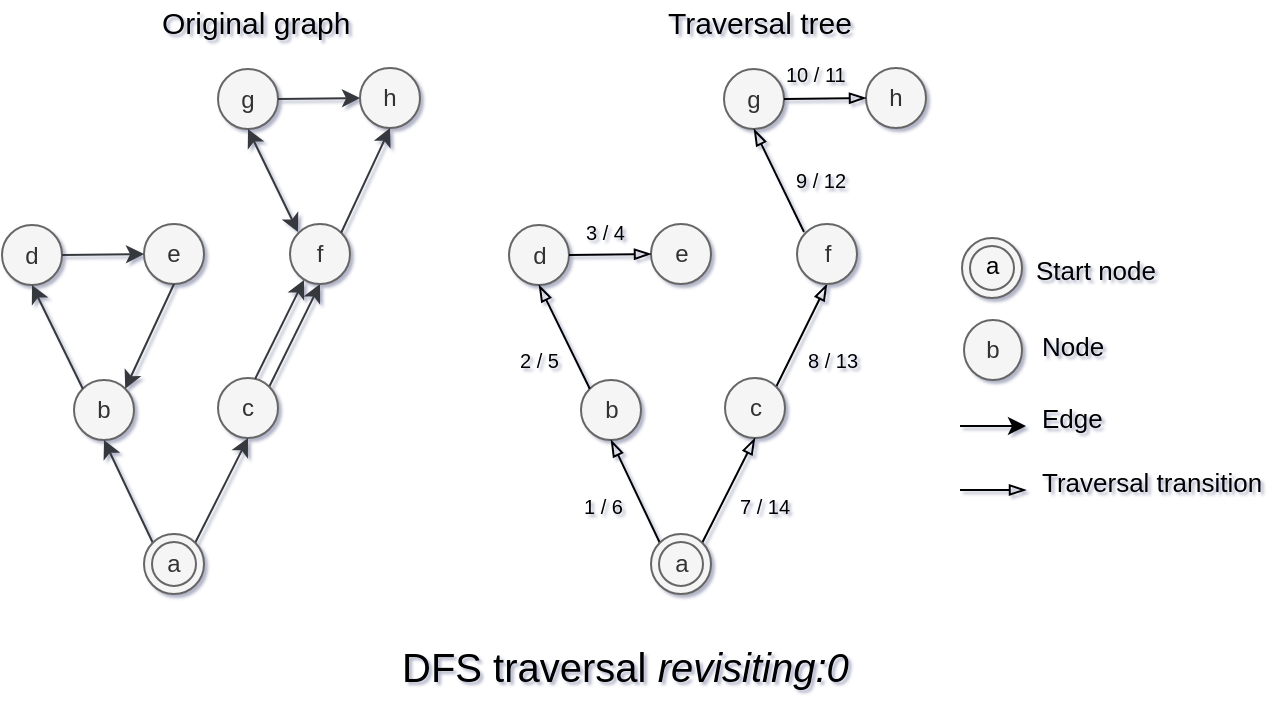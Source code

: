 <mxfile version="9.1.0" type="device" pages="10" userAgent="Mozilla/5.0 (Windows NT 10.0; Win64; x64) AppleWebKit/537.36 (KHTML, like Gecko) Atom/1.41.0 Chrome/69.0.35.128 Electron/4.2.7 Safari/537.36" editor="www.draw.io"><diagram id="KNvpp5xV-5hP9-7_DFn0" name="Revisiting : 0"><mxGraphModel dx="656" dy="628" grid="1" gridSize="1" guides="1" tooltips="1" connect="1" arrows="1" fold="1" page="1" pageScale="1" pageWidth="827" pageHeight="583" background="#ffffff" math="0" shadow="1"><root><mxCell id="0"/><mxCell id="1" parent="0"/><mxCell id="AsFKY_l41MddVFvJbGiK-34" value="e" style="ellipse;whiteSpace=wrap;html=1;aspect=fixed;fillColor=#f5f5f5;strokeColor=#666666;fontColor=#333333;" parent="1" vertex="1"><mxGeometry x="500.5" y="246" width="30" height="30" as="geometry"/></mxCell><mxCell id="AsFKY_l41MddVFvJbGiK-35" value="d" style="ellipse;whiteSpace=wrap;html=1;aspect=fixed;fillColor=#f5f5f5;strokeColor=#666666;fontColor=#333333;" parent="1" vertex="1"><mxGeometry x="429.5" y="246.5" width="30" height="30" as="geometry"/></mxCell><mxCell id="AsFKY_l41MddVFvJbGiK-37" value="" style="endArrow=blockThin;html=1;entryX=0;entryY=0.5;entryDx=0;entryDy=0;exitX=1;exitY=0.5;exitDx=0;exitDy=0;startArrow=none;startFill=0;strokeColor=#000000;endFill=0;" parent="1" source="AsFKY_l41MddVFvJbGiK-35" target="AsFKY_l41MddVFvJbGiK-34" edge="1"><mxGeometry width="50" height="50" relative="1" as="geometry"><mxPoint x="450.06" y="266.24" as="sourcePoint"/><mxPoint x="436.607" y="297.893" as="targetPoint"/></mxGeometry></mxCell><mxCell id="AsFKY_l41MddVFvJbGiK-38" value="" style="endArrow=blockThin;html=1;exitX=1;exitY=0;exitDx=0;exitDy=0;entryX=0.5;entryY=1;entryDx=0;entryDy=0;strokeColor=#000000;endFill=0;" parent="1" source="AsFKY_l41MddVFvJbGiK-40" target="AsFKY_l41MddVFvJbGiK-46" edge="1"><mxGeometry width="50" height="50" relative="1" as="geometry"><mxPoint x="560.607" y="346.607" as="sourcePoint"/><mxPoint x="585.72" y="400.378" as="targetPoint"/></mxGeometry></mxCell><mxCell id="AsFKY_l41MddVFvJbGiK-39" value="b" style="ellipse;whiteSpace=wrap;html=1;aspect=fixed;fillColor=#f5f5f5;strokeColor=#666666;fontColor=#333333;" parent="1" vertex="1"><mxGeometry x="465.5" y="324" width="30" height="30" as="geometry"/></mxCell><mxCell id="AsFKY_l41MddVFvJbGiK-40" value="c" style="ellipse;whiteSpace=wrap;html=1;aspect=fixed;fillColor=#f5f5f5;strokeColor=#666666;fontColor=#333333;" parent="1" vertex="1"><mxGeometry x="537.5" y="323" width="30" height="30" as="geometry"/></mxCell><mxCell id="AsFKY_l41MddVFvJbGiK-42" value="" style="endArrow=blockThin;html=1;exitX=0;exitY=0;exitDx=0;exitDy=0;strokeColor=#000000;endFill=0;" parent="1" source="AsFKY_l41MddVFvJbGiK-45" edge="1"><mxGeometry width="50" height="50" relative="1" as="geometry"><mxPoint x="505.56" y="295.74" as="sourcePoint"/><mxPoint x="480.5" y="354" as="targetPoint"/></mxGeometry></mxCell><mxCell id="AsFKY_l41MddVFvJbGiK-43" value="" style="endArrow=blockThin;html=1;exitX=1;exitY=0;exitDx=0;exitDy=0;entryX=0.5;entryY=1;entryDx=0;entryDy=0;strokeColor=#000000;endFill=0;" parent="1" source="AsFKY_l41MddVFvJbGiK-45" target="AsFKY_l41MddVFvJbGiK-40" edge="1"><mxGeometry width="50" height="50" relative="1" as="geometry"><mxPoint x="517.8" y="295.2" as="sourcePoint"/><mxPoint x="499.107" y="334.393" as="targetPoint"/></mxGeometry></mxCell><mxCell id="AsFKY_l41MddVFvJbGiK-44" value="" style="endArrow=blockThin;html=1;exitX=0;exitY=0;exitDx=0;exitDy=0;entryX=0.5;entryY=1;entryDx=0;entryDy=0;strokeColor=#000000;endFill=0;" parent="1" source="AsFKY_l41MddVFvJbGiK-39" target="AsFKY_l41MddVFvJbGiK-35" edge="1"><mxGeometry width="50" height="50" relative="1" as="geometry"><mxPoint x="513.56" y="309.74" as="sourcePoint"/><mxPoint x="444.5" y="280.5" as="targetPoint"/></mxGeometry></mxCell><mxCell id="AsFKY_l41MddVFvJbGiK-45" value="a" style="ellipse;shape=doubleEllipse;whiteSpace=wrap;html=1;aspect=fixed;fillColor=#f5f5f5;strokeColor=#666666;fontColor=#333333;" parent="1" vertex="1"><mxGeometry x="500.5" y="401" width="30" height="30" as="geometry"/></mxCell><mxCell id="AsFKY_l41MddVFvJbGiK-46" value="f" style="ellipse;whiteSpace=wrap;html=1;aspect=fixed;fillColor=#f5f5f5;strokeColor=#666666;fontColor=#333333;" parent="1" vertex="1"><mxGeometry x="573.5" y="246" width="30" height="30" as="geometry"/></mxCell><mxCell id="AsFKY_l41MddVFvJbGiK-49" value="1 / 6" style="text;html=1;resizable=0;points=[];autosize=1;align=left;verticalAlign=top;spacingTop=-4;fontSize=10;" parent="1" vertex="1"><mxGeometry x="464.5" y="379" width="33" height="12" as="geometry"/></mxCell><mxCell id="AsFKY_l41MddVFvJbGiK-50" value="3 / 4" style="text;html=1;resizable=0;points=[];autosize=1;align=left;verticalAlign=top;spacingTop=-4;fontSize=10;" parent="1" vertex="1"><mxGeometry x="465.5" y="241.5" width="33" height="12" as="geometry"/></mxCell><mxCell id="AsFKY_l41MddVFvJbGiK-52" value="2 / 5" style="text;html=1;resizable=0;points=[];autosize=1;align=left;verticalAlign=top;spacingTop=-4;fontSize=10;" parent="1" vertex="1"><mxGeometry x="432.5" y="306" width="33" height="12" as="geometry"/></mxCell><mxCell id="AsFKY_l41MddVFvJbGiK-53" value="7 / 14" style="text;html=1;resizable=0;points=[];autosize=1;align=left;verticalAlign=top;spacingTop=-4;fontSize=10;" parent="1" vertex="1"><mxGeometry x="542.5" y="379" width="39" height="12" as="geometry"/></mxCell><mxCell id="AsFKY_l41MddVFvJbGiK-54" value="8 / 13" style="text;html=1;resizable=0;points=[];autosize=1;align=left;verticalAlign=top;spacingTop=-4;fontSize=10;" parent="1" vertex="1"><mxGeometry x="576.5" y="306" width="39" height="12" as="geometry"/></mxCell><mxCell id="AsFKY_l41MddVFvJbGiK-55" value="9 / 12" style="text;html=1;resizable=0;points=[];autosize=1;align=left;verticalAlign=top;spacingTop=-4;fontSize=10;" parent="1" vertex="1"><mxGeometry x="570.5" y="216" width="39" height="12" as="geometry"/></mxCell><mxCell id="KoXFmAfl6XOF9CCQwrKE-23" value="e" style="ellipse;whiteSpace=wrap;html=1;aspect=fixed;fillColor=#f5f5f5;strokeColor=#666666;fontColor=#333333;" parent="1" vertex="1"><mxGeometry x="247" y="246" width="30" height="30" as="geometry"/></mxCell><mxCell id="KoXFmAfl6XOF9CCQwrKE-24" value="d" style="ellipse;whiteSpace=wrap;html=1;aspect=fixed;fillColor=#f5f5f5;strokeColor=#666666;fontColor=#333333;" parent="1" vertex="1"><mxGeometry x="176" y="246.5" width="30" height="30" as="geometry"/></mxCell><mxCell id="KoXFmAfl6XOF9CCQwrKE-25" value="" style="endArrow=classic;html=1;entryX=0;entryY=0.5;entryDx=0;entryDy=0;exitX=1;exitY=0.5;exitDx=0;exitDy=0;startArrow=none;startFill=0;strokeWidth=1;endSize=6;startSize=6;fillColor=#cce5ff;strokeColor=#36393d;" parent="1" source="KoXFmAfl6XOF9CCQwrKE-24" target="KoXFmAfl6XOF9CCQwrKE-23" edge="1"><mxGeometry width="50" height="50" relative="1" as="geometry"><mxPoint x="196.56" y="266.24" as="sourcePoint"/><mxPoint x="183.107" y="297.893" as="targetPoint"/></mxGeometry></mxCell><mxCell id="KoXFmAfl6XOF9CCQwrKE-26" value="" style="endArrow=classic;html=1;exitX=1;exitY=0;exitDx=0;exitDy=0;entryX=0.5;entryY=1;entryDx=0;entryDy=0;strokeWidth=1;endSize=6;startSize=6;fillColor=#cce5ff;strokeColor=#36393d;" parent="1" source="KoXFmAfl6XOF9CCQwrKE-28" target="KoXFmAfl6XOF9CCQwrKE-34" edge="1"><mxGeometry width="50" height="50" relative="1" as="geometry"><mxPoint x="307.107" y="346.607" as="sourcePoint"/><mxPoint x="332.22" y="400.378" as="targetPoint"/></mxGeometry></mxCell><mxCell id="KoXFmAfl6XOF9CCQwrKE-27" value="b" style="ellipse;whiteSpace=wrap;html=1;aspect=fixed;fillColor=#f5f5f5;strokeColor=#666666;fontColor=#333333;" parent="1" vertex="1"><mxGeometry x="212" y="324" width="30" height="30" as="geometry"/></mxCell><mxCell id="KoXFmAfl6XOF9CCQwrKE-28" value="c" style="ellipse;whiteSpace=wrap;html=1;aspect=fixed;fillColor=#f5f5f5;strokeColor=#666666;fontColor=#333333;" parent="1" vertex="1"><mxGeometry x="284" y="323" width="30" height="30" as="geometry"/></mxCell><mxCell id="KoXFmAfl6XOF9CCQwrKE-30" value="" style="endArrow=classic;html=1;exitX=0;exitY=0;exitDx=0;exitDy=0;strokeWidth=1;endSize=6;startSize=6;fillColor=#cce5ff;strokeColor=#36393d;" parent="1" source="KoXFmAfl6XOF9CCQwrKE-33" edge="1"><mxGeometry width="50" height="50" relative="1" as="geometry"><mxPoint x="252.06" y="295.74" as="sourcePoint"/><mxPoint x="227" y="354.0" as="targetPoint"/></mxGeometry></mxCell><mxCell id="KoXFmAfl6XOF9CCQwrKE-31" value="" style="endArrow=classic;html=1;exitX=1;exitY=0;exitDx=0;exitDy=0;entryX=0.5;entryY=1;entryDx=0;entryDy=0;strokeWidth=1;endSize=6;startSize=6;fillColor=#cce5ff;strokeColor=#36393d;" parent="1" source="KoXFmAfl6XOF9CCQwrKE-33" target="KoXFmAfl6XOF9CCQwrKE-28" edge="1"><mxGeometry width="50" height="50" relative="1" as="geometry"><mxPoint x="264.3" y="295.2" as="sourcePoint"/><mxPoint x="245.607" y="334.393" as="targetPoint"/></mxGeometry></mxCell><mxCell id="KoXFmAfl6XOF9CCQwrKE-32" value="" style="endArrow=classic;html=1;exitX=0;exitY=0;exitDx=0;exitDy=0;entryX=0.5;entryY=1;entryDx=0;entryDy=0;strokeWidth=1;endSize=6;startSize=6;fillColor=#cce5ff;strokeColor=#36393d;" parent="1" source="KoXFmAfl6XOF9CCQwrKE-27" target="KoXFmAfl6XOF9CCQwrKE-24" edge="1"><mxGeometry width="50" height="50" relative="1" as="geometry"><mxPoint x="260.06" y="309.74" as="sourcePoint"/><mxPoint x="191" y="280.5" as="targetPoint"/></mxGeometry></mxCell><mxCell id="KoXFmAfl6XOF9CCQwrKE-33" value="a" style="ellipse;shape=doubleEllipse;whiteSpace=wrap;html=1;aspect=fixed;fillColor=#f5f5f5;strokeColor=#666666;fontColor=#333333;" parent="1" vertex="1"><mxGeometry x="247" y="401" width="30" height="30" as="geometry"/></mxCell><mxCell id="KoXFmAfl6XOF9CCQwrKE-34" value="f" style="ellipse;whiteSpace=wrap;html=1;aspect=fixed;fillColor=#f5f5f5;strokeColor=#666666;fontColor=#333333;" parent="1" vertex="1"><mxGeometry x="320" y="246" width="30" height="30" as="geometry"/></mxCell><mxCell id="KoXFmAfl6XOF9CCQwrKE-42" value="" style="endArrow=classic;html=1;exitX=0.5;exitY=1;exitDx=0;exitDy=0;entryX=1;entryY=0;entryDx=0;entryDy=0;strokeWidth=1;endSize=6;startSize=6;fillColor=#cce5ff;strokeColor=#36393d;" parent="1" source="KoXFmAfl6XOF9CCQwrKE-23" target="KoXFmAfl6XOF9CCQwrKE-27" edge="1"><mxGeometry width="50" height="50" relative="1" as="geometry"><mxPoint x="219.393" y="331.393" as="sourcePoint"/><mxPoint x="194" y="279.5" as="targetPoint"/></mxGeometry></mxCell><mxCell id="KoXFmAfl6XOF9CCQwrKE-43" value="" style="endArrow=classic;html=1;exitX=1;exitY=0;exitDx=0;exitDy=0;strokeWidth=1;endSize=6;startSize=6;fillColor=#cce5ff;strokeColor=#36393d;" parent="1" edge="1"><mxGeometry width="50" height="50" relative="1" as="geometry"><mxPoint x="302.607" y="323.393" as="sourcePoint"/><mxPoint x="327" y="274" as="targetPoint"/></mxGeometry></mxCell><mxCell id="SofqbsE8s21-BEdCPXcn-5" value="10 / 11" style="text;html=1;resizable=0;points=[];autosize=1;align=left;verticalAlign=top;spacingTop=-4;fontSize=10;" parent="1" vertex="1"><mxGeometry x="566" y="163" width="45" height="12" as="geometry"/></mxCell><mxCell id="qSKGegMPYRUaFRNzBvzP-1" value="h" style="ellipse;whiteSpace=wrap;html=1;aspect=fixed;fillColor=#f5f5f5;strokeColor=#666666;fontColor=#333333;" parent="1" vertex="1"><mxGeometry x="355" y="168" width="30" height="30" as="geometry"/></mxCell><mxCell id="qSKGegMPYRUaFRNzBvzP-2" value="g" style="ellipse;whiteSpace=wrap;html=1;aspect=fixed;fillColor=#f5f5f5;strokeColor=#666666;fontColor=#333333;" parent="1" vertex="1"><mxGeometry x="284" y="168.5" width="30" height="30" as="geometry"/></mxCell><mxCell id="qSKGegMPYRUaFRNzBvzP-4" value="" style="endArrow=classic;html=1;entryX=0.5;entryY=1;entryDx=0;entryDy=0;startArrow=classic;startFill=1;strokeWidth=1;endSize=6;startSize=6;fillColor=#cce5ff;strokeColor=#36393d;" parent="1" target="qSKGegMPYRUaFRNzBvzP-2" edge="1"><mxGeometry width="50" height="50" relative="1" as="geometry"><mxPoint x="324" y="250" as="sourcePoint"/><mxPoint x="299" y="202.5" as="targetPoint"/></mxGeometry></mxCell><mxCell id="qSKGegMPYRUaFRNzBvzP-5" value="" style="endArrow=classic;html=1;entryX=0.5;entryY=1;entryDx=0;entryDy=0;exitX=1;exitY=0;exitDx=0;exitDy=0;startArrow=none;startFill=0;strokeWidth=1;endSize=6;startSize=6;fillColor=#cce5ff;strokeColor=#36393d;" parent="1" source="KoXFmAfl6XOF9CCQwrKE-34" target="qSKGegMPYRUaFRNzBvzP-1" edge="1"><mxGeometry width="50" height="50" relative="1" as="geometry"><mxPoint x="368" y="272" as="sourcePoint"/><mxPoint x="345.607" y="250.393" as="targetPoint"/></mxGeometry></mxCell><mxCell id="qSKGegMPYRUaFRNzBvzP-6" value="h" style="ellipse;whiteSpace=wrap;html=1;aspect=fixed;fillColor=#f5f5f5;strokeColor=#666666;fontColor=#333333;" parent="1" vertex="1"><mxGeometry x="608" y="168" width="30" height="30" as="geometry"/></mxCell><mxCell id="qSKGegMPYRUaFRNzBvzP-7" value="g" style="ellipse;whiteSpace=wrap;html=1;aspect=fixed;fillColor=#f5f5f5;strokeColor=#666666;fontColor=#333333;" parent="1" vertex="1"><mxGeometry x="537" y="168.5" width="30" height="30" as="geometry"/></mxCell><mxCell id="qSKGegMPYRUaFRNzBvzP-8" value="" style="endArrow=blockThin;html=1;entryX=0.5;entryY=1;entryDx=0;entryDy=0;startArrow=none;startFill=0;strokeColor=#000000;endFill=0;" parent="1" target="qSKGegMPYRUaFRNzBvzP-7" edge="1"><mxGeometry width="50" height="50" relative="1" as="geometry"><mxPoint x="577" y="250" as="sourcePoint"/><mxPoint x="552" y="202.5" as="targetPoint"/></mxGeometry></mxCell><mxCell id="XWkDY9elqod7Tn1hwhie-5" value="" style="endArrow=classic;html=1;entryX=0;entryY=0.5;entryDx=0;entryDy=0;exitX=1;exitY=0.5;exitDx=0;exitDy=0;startArrow=none;startFill=0;strokeWidth=1;endSize=6;startSize=6;fillColor=#cce5ff;strokeColor=#36393d;" parent="1" source="qSKGegMPYRUaFRNzBvzP-2" target="qSKGegMPYRUaFRNzBvzP-1" edge="1"><mxGeometry width="50" height="50" relative="1" as="geometry"><mxPoint x="314" y="183.5" as="sourcePoint"/><mxPoint x="355" y="183" as="targetPoint"/></mxGeometry></mxCell><mxCell id="XWkDY9elqod7Tn1hwhie-6" value="" style="endArrow=blockThin;html=1;entryX=0;entryY=0.5;entryDx=0;entryDy=0;exitX=1;exitY=0.5;exitDx=0;exitDy=0;startArrow=none;startFill=0;strokeColor=#000000;endFill=0;" parent="1" source="qSKGegMPYRUaFRNzBvzP-7" target="qSKGegMPYRUaFRNzBvzP-6" edge="1"><mxGeometry width="50" height="50" relative="1" as="geometry"><mxPoint x="567" y="183" as="sourcePoint"/><mxPoint x="608" y="182.5" as="targetPoint"/></mxGeometry></mxCell><mxCell id="s8omKIwUP7foAx1Cuag8-1" value="&lt;span style=&quot;font-size: 15px;&quot;&gt;&lt;font style=&quot;font-size: 15px;&quot;&gt;Original graph&lt;/font&gt;&lt;/span&gt;" style="text;html=1;resizable=0;points=[];autosize=1;align=left;verticalAlign=top;spacingTop=-4;fontSize=15;fontStyle=0" parent="1" vertex="1"><mxGeometry x="254" y="134" width="109" height="14" as="geometry"/></mxCell><mxCell id="ZtEST0P4Al_KQRCayjwR-1" value="" style="ellipse;shape=doubleEllipse;whiteSpace=wrap;html=1;aspect=fixed;strokeWidth=1;fillColor=#f5f5f5;fontSize=13;strokeColor=#666666;fontColor=#333333;" parent="1" vertex="1"><mxGeometry x="656" y="253" width="30" height="30" as="geometry"/></mxCell><mxCell id="ZtEST0P4Al_KQRCayjwR-2" value="&lt;font style=&quot;font-size: 12px&quot;&gt;b&lt;/font&gt;" style="ellipse;whiteSpace=wrap;html=1;aspect=fixed;rounded=1;shadow=0;glass=1;comic=1;labelBackgroundColor=none;fillColor=#f5f5f5;strokeColor=#666666;fontColor=#333333;fontStyle=0" parent="1" vertex="1"><mxGeometry x="657" y="294" width="29" height="30" as="geometry"/></mxCell><mxCell id="ZtEST0P4Al_KQRCayjwR-5" value="" style="endArrow=classic;html=1;strokeWidth=1;endFill=1;endSize=6;startSize=6;" parent="1" edge="1"><mxGeometry width="50" height="50" relative="1" as="geometry"><mxPoint x="655" y="347" as="sourcePoint"/><mxPoint x="688" y="347" as="targetPoint"/></mxGeometry></mxCell><mxCell id="ZtEST0P4Al_KQRCayjwR-7" value="&lt;span style=&quot;font-size: 13px&quot;&gt;Start node&lt;br&gt;&lt;/span&gt;" style="text;html=1;resizable=0;points=[];autosize=1;align=left;verticalAlign=top;spacingTop=-4;fontSize=13;fontColor=#000000;fontStyle=0" parent="1" vertex="1"><mxGeometry x="691" y="259" width="71" height="17" as="geometry"/></mxCell><mxCell id="ZtEST0P4Al_KQRCayjwR-10" value="&lt;span style=&quot;font-size: 13px&quot;&gt;Node&lt;br style=&quot;font-size: 13px&quot;&gt;&lt;/span&gt;" style="text;html=1;resizable=0;points=[];autosize=1;align=left;verticalAlign=top;spacingTop=-4;fontSize=13;fontStyle=0" parent="1" vertex="1"><mxGeometry x="694" y="297" width="41" height="17" as="geometry"/></mxCell><mxCell id="ZtEST0P4Al_KQRCayjwR-13" value="&lt;span style=&quot;font-size: 13px&quot;&gt;Edge&lt;br style=&quot;font-size: 13px&quot;&gt;&lt;/span&gt;" style="text;html=1;resizable=0;points=[];autosize=1;align=left;verticalAlign=top;spacingTop=-4;fontSize=13;fontStyle=0" parent="1" vertex="1"><mxGeometry x="694" y="333" width="41" height="17" as="geometry"/></mxCell><mxCell id="ZtEST0P4Al_KQRCayjwR-16" value="&lt;span style=&quot;font-size: 12px;&quot;&gt;&lt;span style=&quot;font-size: 12px;&quot;&gt;a&lt;/span&gt;&lt;/span&gt;" style="text;html=1;resizable=0;points=[];autosize=1;align=left;verticalAlign=top;spacingTop=-4;fontSize=12;fontColor=#000000;fontStyle=0;strokeColor=none;" parent="1" vertex="1"><mxGeometry x="665.5" y="257" width="19" height="17" as="geometry"/></mxCell><mxCell id="8HoGbTZqQS9XHJowOnPJ-2" value="" style="endArrow=blockThin;html=1;strokeWidth=1;endFill=0;endSize=6;startSize=6;" parent="1" edge="1"><mxGeometry width="50" height="50" relative="1" as="geometry"><mxPoint x="655" y="379" as="sourcePoint"/><mxPoint x="688" y="379" as="targetPoint"/></mxGeometry></mxCell><mxCell id="8HoGbTZqQS9XHJowOnPJ-3" value="&lt;span style=&quot;font-size: 13px&quot;&gt;Traversal transition&lt;br style=&quot;font-size: 13px&quot;&gt;&lt;/span&gt;" style="text;html=1;resizable=0;points=[];autosize=1;align=left;verticalAlign=top;spacingTop=-4;fontSize=13;fontStyle=0" parent="1" vertex="1"><mxGeometry x="694" y="365" width="120" height="18" as="geometry"/></mxCell><mxCell id="8HoGbTZqQS9XHJowOnPJ-4" value="&lt;span style=&quot;font-size: 20px&quot;&gt;DFS traversal &lt;span&gt;&lt;i&gt;revisiting:0&lt;/i&gt;&lt;/span&gt;&lt;br&gt;&lt;/span&gt;" style="text;html=1;resizable=0;points=[];autosize=1;align=left;verticalAlign=top;spacingTop=-4;fontSize=20;fontStyle=0" parent="1" vertex="1"><mxGeometry x="374" y="453" width="234" height="25" as="geometry"/></mxCell><mxCell id="ckTXv9M-T1zRQlU9hNsF-1" value="&lt;span&gt;Traversal&amp;nbsp;&lt;/span&gt;&lt;span style=&quot;font-size: 15px&quot;&gt;&lt;span style=&quot;font-size: 15px&quot;&gt;tree&lt;/span&gt;&lt;/span&gt;" style="text;html=1;resizable=0;points=[];autosize=1;align=left;verticalAlign=top;spacingTop=-4;fontSize=15;fontStyle=0" parent="1" vertex="1"><mxGeometry x="507" y="134" width="107" height="19" as="geometry"/></mxCell></root></mxGraphModel></diagram><diagram name="Revisiting : 1" id="f1z3omj7OZky4gC56XHT"><mxGraphModel dx="656" dy="628" grid="1" gridSize="1" guides="1" tooltips="1" connect="1" arrows="1" fold="1" page="1" pageScale="1" pageWidth="827" pageHeight="583" background="#ffffff" math="0" shadow="1"><root><mxCell id="5nglxx3YW3qR3S17lUob-0"/><mxCell id="5nglxx3YW3qR3S17lUob-1" parent="5nglxx3YW3qR3S17lUob-0"/><mxCell id="5nglxx3YW3qR3S17lUob-7" value="e" style="ellipse;whiteSpace=wrap;html=1;aspect=fixed;fillColor=#f5f5f5;strokeColor=#666666;fontColor=#333333;" parent="5nglxx3YW3qR3S17lUob-1" vertex="1"><mxGeometry x="498.5" y="246" width="30" height="30" as="geometry"/></mxCell><mxCell id="5nglxx3YW3qR3S17lUob-8" value="d" style="ellipse;whiteSpace=wrap;html=1;aspect=fixed;fillColor=#f5f5f5;strokeColor=#666666;fontColor=#333333;" parent="5nglxx3YW3qR3S17lUob-1" vertex="1"><mxGeometry x="427.5" y="246.5" width="30" height="30" as="geometry"/></mxCell><mxCell id="5nglxx3YW3qR3S17lUob-9" value="" style="endArrow=blockThin;html=1;entryX=0;entryY=0.5;entryDx=0;entryDy=0;exitX=1;exitY=0.5;exitDx=0;exitDy=0;startArrow=none;startFill=0;endFill=0;" parent="5nglxx3YW3qR3S17lUob-1" source="5nglxx3YW3qR3S17lUob-8" target="5nglxx3YW3qR3S17lUob-7" edge="1"><mxGeometry width="50" height="50" relative="1" as="geometry"><mxPoint x="448.06" y="266.24" as="sourcePoint"/><mxPoint x="434.607" y="297.893" as="targetPoint"/></mxGeometry></mxCell><mxCell id="5nglxx3YW3qR3S17lUob-10" value="" style="endArrow=blockThin;html=1;exitX=1;exitY=0;exitDx=0;exitDy=0;entryX=0.5;entryY=1;entryDx=0;entryDy=0;endFill=0;" parent="5nglxx3YW3qR3S17lUob-1" source="5nglxx3YW3qR3S17lUob-12" target="5nglxx3YW3qR3S17lUob-18" edge="1"><mxGeometry width="50" height="50" relative="1" as="geometry"><mxPoint x="558.607" y="346.607" as="sourcePoint"/><mxPoint x="583.72" y="400.378" as="targetPoint"/></mxGeometry></mxCell><mxCell id="5nglxx3YW3qR3S17lUob-11" value="b" style="ellipse;whiteSpace=wrap;html=1;aspect=fixed;fillColor=#f5f5f5;strokeColor=#666666;fontColor=#333333;" parent="5nglxx3YW3qR3S17lUob-1" vertex="1"><mxGeometry x="463.5" y="324" width="30" height="30" as="geometry"/></mxCell><mxCell id="5nglxx3YW3qR3S17lUob-12" value="c" style="ellipse;whiteSpace=wrap;html=1;aspect=fixed;fillColor=#f5f5f5;strokeColor=#666666;fontColor=#333333;" parent="5nglxx3YW3qR3S17lUob-1" vertex="1"><mxGeometry x="535.5" y="323" width="30" height="30" as="geometry"/></mxCell><mxCell id="5nglxx3YW3qR3S17lUob-14" value="" style="endArrow=blockThin;html=1;exitX=0;exitY=0;exitDx=0;exitDy=0;endFill=0;" parent="5nglxx3YW3qR3S17lUob-1" source="5nglxx3YW3qR3S17lUob-17" edge="1"><mxGeometry width="50" height="50" relative="1" as="geometry"><mxPoint x="503.56" y="295.74" as="sourcePoint"/><mxPoint x="478.5" y="354" as="targetPoint"/></mxGeometry></mxCell><mxCell id="5nglxx3YW3qR3S17lUob-15" value="" style="endArrow=blockThin;html=1;exitX=1;exitY=0;exitDx=0;exitDy=0;entryX=0.5;entryY=1;entryDx=0;entryDy=0;endFill=0;" parent="5nglxx3YW3qR3S17lUob-1" source="5nglxx3YW3qR3S17lUob-17" target="5nglxx3YW3qR3S17lUob-12" edge="1"><mxGeometry width="50" height="50" relative="1" as="geometry"><mxPoint x="515.8" y="295.2" as="sourcePoint"/><mxPoint x="497.107" y="334.393" as="targetPoint"/></mxGeometry></mxCell><mxCell id="5nglxx3YW3qR3S17lUob-16" value="" style="endArrow=blockThin;html=1;exitX=0;exitY=0;exitDx=0;exitDy=0;entryX=0.5;entryY=1;entryDx=0;entryDy=0;endFill=0;" parent="5nglxx3YW3qR3S17lUob-1" source="5nglxx3YW3qR3S17lUob-11" target="5nglxx3YW3qR3S17lUob-8" edge="1"><mxGeometry width="50" height="50" relative="1" as="geometry"><mxPoint x="511.56" y="309.74" as="sourcePoint"/><mxPoint x="442.5" y="280.5" as="targetPoint"/></mxGeometry></mxCell><mxCell id="5nglxx3YW3qR3S17lUob-17" value="a" style="ellipse;shape=doubleEllipse;whiteSpace=wrap;html=1;aspect=fixed;fillColor=#f5f5f5;strokeColor=#666666;fontColor=#333333;" parent="5nglxx3YW3qR3S17lUob-1" vertex="1"><mxGeometry x="498.5" y="401" width="30" height="30" as="geometry"/></mxCell><mxCell id="5nglxx3YW3qR3S17lUob-18" value="f" style="ellipse;whiteSpace=wrap;html=1;aspect=fixed;fillColor=#f5f5f5;strokeColor=#666666;fontColor=#333333;" parent="5nglxx3YW3qR3S17lUob-1" vertex="1"><mxGeometry x="571.5" y="246" width="30" height="30" as="geometry"/></mxCell><mxCell id="5nglxx3YW3qR3S17lUob-20" value="1 / 6" style="text;html=1;resizable=0;points=[];autosize=1;align=left;verticalAlign=top;spacingTop=-4;fontSize=10;" parent="5nglxx3YW3qR3S17lUob-1" vertex="1"><mxGeometry x="462.5" y="379" width="33" height="12" as="geometry"/></mxCell><mxCell id="5nglxx3YW3qR3S17lUob-21" value="3 / 4" style="text;html=1;resizable=0;points=[];autosize=1;align=left;verticalAlign=top;spacingTop=-4;fontSize=10;" parent="5nglxx3YW3qR3S17lUob-1" vertex="1"><mxGeometry x="462.5" y="240.5" width="33" height="12" as="geometry"/></mxCell><mxCell id="5nglxx3YW3qR3S17lUob-22" value="2 / 5" style="text;html=1;resizable=0;points=[];autosize=1;align=left;verticalAlign=top;spacingTop=-4;fontSize=10;" parent="5nglxx3YW3qR3S17lUob-1" vertex="1"><mxGeometry x="429.5" y="306" width="33" height="12" as="geometry"/></mxCell><mxCell id="5nglxx3YW3qR3S17lUob-23" value="7 / 16" style="text;html=1;resizable=0;points=[];autosize=1;align=left;verticalAlign=top;spacingTop=-4;fontSize=10;" parent="5nglxx3YW3qR3S17lUob-1" vertex="1"><mxGeometry x="540.5" y="379" width="39" height="12" as="geometry"/></mxCell><mxCell id="5nglxx3YW3qR3S17lUob-24" value="8 / 15" style="text;html=1;resizable=0;points=[];autosize=1;align=left;verticalAlign=top;spacingTop=-4;fontSize=10;" parent="5nglxx3YW3qR3S17lUob-1" vertex="1"><mxGeometry x="575.5" y="306" width="39" height="12" as="geometry"/></mxCell><mxCell id="5nglxx3YW3qR3S17lUob-25" value="9 / 12" style="text;html=1;resizable=0;points=[];autosize=1;align=left;verticalAlign=top;spacingTop=-4;fontSize=10;" parent="5nglxx3YW3qR3S17lUob-1" vertex="1"><mxGeometry x="527.5" y="218" width="39" height="12" as="geometry"/></mxCell><mxCell id="5nglxx3YW3qR3S17lUob-26" value="e" style="ellipse;whiteSpace=wrap;html=1;aspect=fixed;fillColor=#f5f5f5;strokeColor=#666666;fontColor=#333333;" parent="5nglxx3YW3qR3S17lUob-1" vertex="1"><mxGeometry x="247" y="245.5" width="30" height="30" as="geometry"/></mxCell><mxCell id="5nglxx3YW3qR3S17lUob-27" value="d" style="ellipse;whiteSpace=wrap;html=1;aspect=fixed;fillColor=#f5f5f5;strokeColor=#666666;fontColor=#333333;" parent="5nglxx3YW3qR3S17lUob-1" vertex="1"><mxGeometry x="176" y="246" width="30" height="30" as="geometry"/></mxCell><mxCell id="5nglxx3YW3qR3S17lUob-28" value="" style="endArrow=classic;html=1;entryX=0;entryY=0.5;entryDx=0;entryDy=0;exitX=1;exitY=0.5;exitDx=0;exitDy=0;startArrow=none;startFill=0;" parent="5nglxx3YW3qR3S17lUob-1" source="5nglxx3YW3qR3S17lUob-27" target="5nglxx3YW3qR3S17lUob-26" edge="1"><mxGeometry width="50" height="50" relative="1" as="geometry"><mxPoint x="196.56" y="265.74" as="sourcePoint"/><mxPoint x="183.107" y="297.393" as="targetPoint"/></mxGeometry></mxCell><mxCell id="5nglxx3YW3qR3S17lUob-29" value="" style="endArrow=classic;html=1;exitX=1;exitY=0;exitDx=0;exitDy=0;entryX=0.5;entryY=1;entryDx=0;entryDy=0;" parent="5nglxx3YW3qR3S17lUob-1" source="5nglxx3YW3qR3S17lUob-31" target="5nglxx3YW3qR3S17lUob-37" edge="1"><mxGeometry width="50" height="50" relative="1" as="geometry"><mxPoint x="307.107" y="346.107" as="sourcePoint"/><mxPoint x="332.22" y="399.878" as="targetPoint"/></mxGeometry></mxCell><mxCell id="5nglxx3YW3qR3S17lUob-30" value="b" style="ellipse;whiteSpace=wrap;html=1;aspect=fixed;fillColor=#f5f5f5;strokeColor=#666666;fontColor=#333333;" parent="5nglxx3YW3qR3S17lUob-1" vertex="1"><mxGeometry x="212" y="323.5" width="30" height="30" as="geometry"/></mxCell><mxCell id="5nglxx3YW3qR3S17lUob-31" value="c" style="ellipse;whiteSpace=wrap;html=1;aspect=fixed;fillColor=#f5f5f5;strokeColor=#666666;fontColor=#333333;" parent="5nglxx3YW3qR3S17lUob-1" vertex="1"><mxGeometry x="284" y="322.5" width="30" height="30" as="geometry"/></mxCell><mxCell id="5nglxx3YW3qR3S17lUob-33" value="" style="endArrow=classic;html=1;exitX=0;exitY=0;exitDx=0;exitDy=0;" parent="5nglxx3YW3qR3S17lUob-1" source="5nglxx3YW3qR3S17lUob-36" edge="1"><mxGeometry width="50" height="50" relative="1" as="geometry"><mxPoint x="252.06" y="295.24" as="sourcePoint"/><mxPoint x="227" y="353.5" as="targetPoint"/></mxGeometry></mxCell><mxCell id="5nglxx3YW3qR3S17lUob-34" value="" style="endArrow=classic;html=1;exitX=1;exitY=0;exitDx=0;exitDy=0;entryX=0.5;entryY=1;entryDx=0;entryDy=0;" parent="5nglxx3YW3qR3S17lUob-1" source="5nglxx3YW3qR3S17lUob-36" target="5nglxx3YW3qR3S17lUob-31" edge="1"><mxGeometry width="50" height="50" relative="1" as="geometry"><mxPoint x="264.3" y="294.7" as="sourcePoint"/><mxPoint x="245.607" y="333.893" as="targetPoint"/></mxGeometry></mxCell><mxCell id="5nglxx3YW3qR3S17lUob-35" value="" style="endArrow=classic;html=1;exitX=0;exitY=0;exitDx=0;exitDy=0;entryX=0.5;entryY=1;entryDx=0;entryDy=0;" parent="5nglxx3YW3qR3S17lUob-1" source="5nglxx3YW3qR3S17lUob-30" target="5nglxx3YW3qR3S17lUob-27" edge="1"><mxGeometry width="50" height="50" relative="1" as="geometry"><mxPoint x="260.06" y="309.24" as="sourcePoint"/><mxPoint x="191" y="280" as="targetPoint"/></mxGeometry></mxCell><mxCell id="5nglxx3YW3qR3S17lUob-36" value="a" style="ellipse;shape=doubleEllipse;whiteSpace=wrap;html=1;aspect=fixed;fillColor=#f5f5f5;strokeColor=#666666;fontColor=#333333;" parent="5nglxx3YW3qR3S17lUob-1" vertex="1"><mxGeometry x="247" y="400.5" width="30" height="30" as="geometry"/></mxCell><mxCell id="5nglxx3YW3qR3S17lUob-37" value="f" style="ellipse;whiteSpace=wrap;html=1;aspect=fixed;fillColor=#f5f5f5;strokeColor=#666666;fontColor=#333333;" parent="5nglxx3YW3qR3S17lUob-1" vertex="1"><mxGeometry x="320" y="245.5" width="30" height="30" as="geometry"/></mxCell><mxCell id="5nglxx3YW3qR3S17lUob-39" value="" style="endArrow=classic;html=1;exitX=0.5;exitY=1;exitDx=0;exitDy=0;entryX=1;entryY=0;entryDx=0;entryDy=0;" parent="5nglxx3YW3qR3S17lUob-1" source="5nglxx3YW3qR3S17lUob-26" target="5nglxx3YW3qR3S17lUob-30" edge="1"><mxGeometry width="50" height="50" relative="1" as="geometry"><mxPoint x="219.393" y="330.893" as="sourcePoint"/><mxPoint x="194" y="279" as="targetPoint"/></mxGeometry></mxCell><mxCell id="5nglxx3YW3qR3S17lUob-40" value="" style="endArrow=classic;html=1;exitX=1;exitY=0;exitDx=0;exitDy=0;" parent="5nglxx3YW3qR3S17lUob-1" edge="1"><mxGeometry width="50" height="50" relative="1" as="geometry"><mxPoint x="302.607" y="322.893" as="sourcePoint"/><mxPoint x="327" y="273" as="targetPoint"/></mxGeometry></mxCell><mxCell id="vM82ADXbaF1amuKKFfj5-7" value="13 / 14" style="text;html=1;resizable=0;points=[];autosize=1;align=left;verticalAlign=top;spacingTop=-4;fontSize=10;" parent="5nglxx3YW3qR3S17lUob-1" vertex="1"><mxGeometry x="613" y="218" width="45" height="12" as="geometry"/></mxCell><mxCell id="vw6LVR_oYaYLVbWsWMpY-0" value="10 / 11" style="text;html=1;resizable=0;points=[];autosize=1;align=left;verticalAlign=top;spacingTop=-4;fontSize=10;" parent="5nglxx3YW3qR3S17lUob-1" vertex="1"><mxGeometry x="566" y="164" width="45" height="12" as="geometry"/></mxCell><mxCell id="kP1AblxlmqACD7_sYENv-0" value="h" style="ellipse;whiteSpace=wrap;html=1;aspect=fixed;fillColor=#f5f5f5;strokeColor=#666666;fontColor=#333333;" parent="5nglxx3YW3qR3S17lUob-1" vertex="1"><mxGeometry x="355" y="168" width="30" height="30" as="geometry"/></mxCell><mxCell id="kP1AblxlmqACD7_sYENv-1" value="g" style="ellipse;whiteSpace=wrap;html=1;aspect=fixed;fillColor=#f5f5f5;strokeColor=#666666;fontColor=#333333;" parent="5nglxx3YW3qR3S17lUob-1" vertex="1"><mxGeometry x="284" y="168.5" width="30" height="30" as="geometry"/></mxCell><mxCell id="kP1AblxlmqACD7_sYENv-2" value="" style="endArrow=classic;html=1;entryX=0.5;entryY=1;entryDx=0;entryDy=0;startArrow=classic;startFill=1;" parent="5nglxx3YW3qR3S17lUob-1" target="kP1AblxlmqACD7_sYENv-1" edge="1"><mxGeometry width="50" height="50" relative="1" as="geometry"><mxPoint x="324" y="250" as="sourcePoint"/><mxPoint x="299" y="202.5" as="targetPoint"/></mxGeometry></mxCell><mxCell id="kP1AblxlmqACD7_sYENv-3" value="" style="endArrow=classic;html=1;entryX=0.5;entryY=1;entryDx=0;entryDy=0;exitX=1;exitY=0;exitDx=0;exitDy=0;startArrow=none;startFill=0;" parent="5nglxx3YW3qR3S17lUob-1" target="kP1AblxlmqACD7_sYENv-0" edge="1"><mxGeometry width="50" height="50" relative="1" as="geometry"><mxPoint x="345.607" y="250.393" as="sourcePoint"/><mxPoint x="345.607" y="250.393" as="targetPoint"/></mxGeometry></mxCell><mxCell id="kP1AblxlmqACD7_sYENv-4" value="h" style="ellipse;whiteSpace=wrap;html=1;aspect=fixed;fillColor=#f5f5f5;strokeColor=#666666;fontColor=#333333;" parent="5nglxx3YW3qR3S17lUob-1" vertex="1"><mxGeometry x="606.5" y="169" width="30" height="30" as="geometry"/></mxCell><mxCell id="kP1AblxlmqACD7_sYENv-5" value="g" style="ellipse;whiteSpace=wrap;html=1;aspect=fixed;fillColor=#f5f5f5;strokeColor=#666666;fontColor=#333333;" parent="5nglxx3YW3qR3S17lUob-1" vertex="1"><mxGeometry x="535.5" y="169.5" width="30" height="30" as="geometry"/></mxCell><mxCell id="kP1AblxlmqACD7_sYENv-7" value="" style="endArrow=blockThin;html=1;entryX=0.5;entryY=1;entryDx=0;entryDy=0;exitX=1;exitY=0;exitDx=0;exitDy=0;startArrow=none;startFill=0;endFill=0;" parent="5nglxx3YW3qR3S17lUob-1" target="kP1AblxlmqACD7_sYENv-4" edge="1"><mxGeometry width="50" height="50" relative="1" as="geometry"><mxPoint x="597.107" y="251.393" as="sourcePoint"/><mxPoint x="597.107" y="251.393" as="targetPoint"/></mxGeometry></mxCell><mxCell id="bH5WSclz7dOoHeT4s9iA-0" value="" style="endArrow=classic;html=1;entryX=0;entryY=0.5;entryDx=0;entryDy=0;exitX=1;exitY=0.5;exitDx=0;exitDy=0;startArrow=none;startFill=0;" parent="5nglxx3YW3qR3S17lUob-1" source="kP1AblxlmqACD7_sYENv-1" target="kP1AblxlmqACD7_sYENv-0" edge="1"><mxGeometry width="50" height="50" relative="1" as="geometry"><mxPoint x="314.0" y="183" as="sourcePoint"/><mxPoint x="355.0" y="182.5" as="targetPoint"/></mxGeometry></mxCell><mxCell id="bH5WSclz7dOoHeT4s9iA-1" value="" style="endArrow=blockThin;html=1;entryX=0;entryY=0.5;entryDx=0;entryDy=0;exitX=1;exitY=0.5;exitDx=0;exitDy=0;startArrow=none;startFill=0;endFill=0;" parent="5nglxx3YW3qR3S17lUob-1" edge="1"><mxGeometry width="50" height="50" relative="1" as="geometry"><mxPoint x="566" y="183.5" as="sourcePoint"/><mxPoint x="607" y="183" as="targetPoint"/></mxGeometry></mxCell><mxCell id="CFAhjJf--vS2KXG2nrrd-0" value="" style="endArrow=blockThin;html=1;exitX=0;exitY=0;exitDx=0;exitDy=0;entryX=0.5;entryY=1;entryDx=0;entryDy=0;endFill=0;" parent="5nglxx3YW3qR3S17lUob-1" edge="1"><mxGeometry width="50" height="50" relative="1" as="geometry"><mxPoint x="575.893" y="250.893" as="sourcePoint"/><mxPoint x="550.5" y="199" as="targetPoint"/></mxGeometry></mxCell><mxCell id="xe3SW7MMLacizTncKCYO-0" value="&lt;span style=&quot;font-size: 15px;&quot;&gt;&lt;font style=&quot;font-size: 15px;&quot;&gt;Original graph&lt;/font&gt;&lt;/span&gt;" style="text;html=1;resizable=0;points=[];autosize=1;align=left;verticalAlign=top;spacingTop=-4;fontSize=15;fontStyle=0" parent="5nglxx3YW3qR3S17lUob-1" vertex="1"><mxGeometry x="241" y="138" width="109" height="14" as="geometry"/></mxCell><mxCell id="xe3SW7MMLacizTncKCYO-2" value="" style="ellipse;shape=doubleEllipse;whiteSpace=wrap;html=1;aspect=fixed;strokeWidth=1;fillColor=#f5f5f5;fontSize=13;strokeColor=#666666;fontColor=#333333;" parent="5nglxx3YW3qR3S17lUob-1" vertex="1"><mxGeometry x="656" y="253" width="30" height="30" as="geometry"/></mxCell><mxCell id="xe3SW7MMLacizTncKCYO-3" value="&lt;font style=&quot;font-size: 12px&quot;&gt;b&lt;/font&gt;" style="ellipse;whiteSpace=wrap;html=1;aspect=fixed;rounded=1;shadow=0;glass=1;comic=1;labelBackgroundColor=none;fillColor=#f5f5f5;strokeColor=#666666;fontColor=#333333;fontStyle=0" parent="5nglxx3YW3qR3S17lUob-1" vertex="1"><mxGeometry x="657" y="294" width="29" height="30" as="geometry"/></mxCell><mxCell id="xe3SW7MMLacizTncKCYO-4" value="" style="endArrow=classic;html=1;strokeWidth=1;endFill=1;endSize=6;startSize=6;" parent="5nglxx3YW3qR3S17lUob-1" edge="1"><mxGeometry width="50" height="50" relative="1" as="geometry"><mxPoint x="655" y="347" as="sourcePoint"/><mxPoint x="688" y="347" as="targetPoint"/></mxGeometry></mxCell><mxCell id="xe3SW7MMLacizTncKCYO-5" value="&lt;span style=&quot;font-size: 13px&quot;&gt;Start node&lt;br&gt;&lt;/span&gt;" style="text;html=1;resizable=0;points=[];autosize=1;align=left;verticalAlign=top;spacingTop=-4;fontSize=13;fontColor=#000000;fontStyle=0" parent="5nglxx3YW3qR3S17lUob-1" vertex="1"><mxGeometry x="693" y="254" width="71" height="17" as="geometry"/></mxCell><mxCell id="xe3SW7MMLacizTncKCYO-6" value="&lt;span style=&quot;font-size: 13px&quot;&gt;Node&lt;br style=&quot;font-size: 13px&quot;&gt;&lt;/span&gt;" style="text;html=1;resizable=0;points=[];autosize=1;align=left;verticalAlign=top;spacingTop=-4;fontSize=13;fontStyle=0" parent="5nglxx3YW3qR3S17lUob-1" vertex="1"><mxGeometry x="694" y="297" width="41" height="17" as="geometry"/></mxCell><mxCell id="xe3SW7MMLacizTncKCYO-7" value="&lt;span style=&quot;font-size: 13px&quot;&gt;Edge&lt;br style=&quot;font-size: 13px&quot;&gt;&lt;/span&gt;" style="text;html=1;resizable=0;points=[];autosize=1;align=left;verticalAlign=top;spacingTop=-4;fontSize=13;fontStyle=0" parent="5nglxx3YW3qR3S17lUob-1" vertex="1"><mxGeometry x="694" y="333" width="41" height="17" as="geometry"/></mxCell><mxCell id="xe3SW7MMLacizTncKCYO-8" value="&lt;span style=&quot;font-size: 12px;&quot;&gt;&lt;span style=&quot;font-size: 12px;&quot;&gt;a&lt;/span&gt;&lt;/span&gt;" style="text;html=1;resizable=0;points=[];autosize=1;align=left;verticalAlign=top;spacingTop=-4;fontSize=12;fontColor=#000000;fontStyle=0;strokeColor=none;" parent="5nglxx3YW3qR3S17lUob-1" vertex="1"><mxGeometry x="665.5" y="257" width="19" height="17" as="geometry"/></mxCell><mxCell id="xe3SW7MMLacizTncKCYO-9" value="" style="endArrow=blockThin;html=1;strokeWidth=1;endFill=0;endSize=6;startSize=6;" parent="5nglxx3YW3qR3S17lUob-1" edge="1"><mxGeometry width="50" height="50" relative="1" as="geometry"><mxPoint x="655" y="379" as="sourcePoint"/><mxPoint x="688" y="379" as="targetPoint"/></mxGeometry></mxCell><mxCell id="xe3SW7MMLacizTncKCYO-10" value="&lt;span style=&quot;font-size: 13px&quot;&gt;Traversal transition&lt;br style=&quot;font-size: 13px&quot;&gt;&lt;/span&gt;" style="text;html=1;resizable=0;points=[];autosize=1;align=left;verticalAlign=top;spacingTop=-4;fontSize=13;fontStyle=0" parent="5nglxx3YW3qR3S17lUob-1" vertex="1"><mxGeometry x="694" y="365" width="120" height="18" as="geometry"/></mxCell><mxCell id="xe3SW7MMLacizTncKCYO-11" value="&lt;span style=&quot;font-size: 20px&quot;&gt;DFS traversal &lt;i&gt;revisiting:1&lt;/i&gt;&lt;br&gt;&lt;/span&gt;" style="text;html=1;resizable=0;points=[];autosize=1;align=left;verticalAlign=top;spacingTop=-4;fontSize=20;" parent="5nglxx3YW3qR3S17lUob-1" vertex="1"><mxGeometry x="393" y="451" width="234" height="25" as="geometry"/></mxCell><mxCell id="3mAl5UjJSEqo8aM3x2_x-0" value="&lt;span&gt;Traversal&amp;nbsp;&lt;/span&gt;&lt;span style=&quot;font-size: 15px&quot;&gt;&lt;span style=&quot;font-size: 15px&quot;&gt;tree&lt;/span&gt;&lt;/span&gt;" style="text;html=1;resizable=0;points=[];autosize=1;align=left;verticalAlign=top;spacingTop=-4;fontSize=15;fontStyle=0" parent="5nglxx3YW3qR3S17lUob-1" vertex="1"><mxGeometry x="487" y="141" width="107" height="19" as="geometry"/></mxCell></root></mxGraphModel></diagram><diagram name="Revisiting : 2" id="Nx0etJ7QDdT61d_uuF_w"><mxGraphModel dx="656" dy="628" grid="1" gridSize="1" guides="1" tooltips="1" connect="1" arrows="1" fold="1" page="1" pageScale="1" pageWidth="827" pageHeight="583" background="#ffffff" math="0" shadow="1"><root><mxCell id="JWe6mUYVe3rTsC7zcZxE-0"/><mxCell id="JWe6mUYVe3rTsC7zcZxE-1" parent="JWe6mUYVe3rTsC7zcZxE-0"/><mxCell id="DTg0cQmlXWNfw9ZgMDSD-0" value="e" style="ellipse;whiteSpace=wrap;html=1;aspect=fixed;fillColor=#f5f5f5;strokeColor=#666666;fontColor=#333333;" parent="JWe6mUYVe3rTsC7zcZxE-1" vertex="1"><mxGeometry x="500.5" y="246" width="30" height="30" as="geometry"/></mxCell><mxCell id="DTg0cQmlXWNfw9ZgMDSD-1" value="d" style="ellipse;whiteSpace=wrap;html=1;aspect=fixed;fillColor=#f5f5f5;strokeColor=#666666;fontColor=#333333;" parent="JWe6mUYVe3rTsC7zcZxE-1" vertex="1"><mxGeometry x="429.5" y="246.5" width="30" height="30" as="geometry"/></mxCell><mxCell id="DTg0cQmlXWNfw9ZgMDSD-2" value="" style="endArrow=blockThin;html=1;entryX=0;entryY=0.5;entryDx=0;entryDy=0;exitX=1;exitY=0.5;exitDx=0;exitDy=0;startArrow=none;startFill=0;endFill=0;" parent="JWe6mUYVe3rTsC7zcZxE-1" source="DTg0cQmlXWNfw9ZgMDSD-1" target="DTg0cQmlXWNfw9ZgMDSD-0" edge="1"><mxGeometry width="50" height="50" relative="1" as="geometry"><mxPoint x="450.06" y="266.24" as="sourcePoint"/><mxPoint x="436.607" y="297.893" as="targetPoint"/></mxGeometry></mxCell><mxCell id="DTg0cQmlXWNfw9ZgMDSD-3" value="" style="endArrow=blockThin;html=1;exitX=1;exitY=0;exitDx=0;exitDy=0;entryX=0.5;entryY=1;entryDx=0;entryDy=0;endFill=0;" parent="JWe6mUYVe3rTsC7zcZxE-1" source="DTg0cQmlXWNfw9ZgMDSD-5" target="DTg0cQmlXWNfw9ZgMDSD-10" edge="1"><mxGeometry width="50" height="50" relative="1" as="geometry"><mxPoint x="560.607" y="346.607" as="sourcePoint"/><mxPoint x="585.72" y="400.378" as="targetPoint"/></mxGeometry></mxCell><mxCell id="DTg0cQmlXWNfw9ZgMDSD-4" value="b" style="ellipse;whiteSpace=wrap;html=1;aspect=fixed;fillColor=#f5f5f5;strokeColor=#666666;fontColor=#333333;" parent="JWe6mUYVe3rTsC7zcZxE-1" vertex="1"><mxGeometry x="465.5" y="324" width="30" height="30" as="geometry"/></mxCell><mxCell id="DTg0cQmlXWNfw9ZgMDSD-5" value="c" style="ellipse;whiteSpace=wrap;html=1;aspect=fixed;fillColor=#f5f5f5;strokeColor=#666666;fontColor=#333333;" parent="JWe6mUYVe3rTsC7zcZxE-1" vertex="1"><mxGeometry x="537.5" y="323" width="30" height="30" as="geometry"/></mxCell><mxCell id="DTg0cQmlXWNfw9ZgMDSD-6" value="" style="endArrow=blockThin;html=1;exitX=0;exitY=0;exitDx=0;exitDy=0;endFill=0;" parent="JWe6mUYVe3rTsC7zcZxE-1" source="DTg0cQmlXWNfw9ZgMDSD-9" edge="1"><mxGeometry width="50" height="50" relative="1" as="geometry"><mxPoint x="505.56" y="295.74" as="sourcePoint"/><mxPoint x="480.5" y="354" as="targetPoint"/></mxGeometry></mxCell><mxCell id="DTg0cQmlXWNfw9ZgMDSD-7" value="" style="endArrow=blockThin;html=1;exitX=1;exitY=0;exitDx=0;exitDy=0;entryX=0.5;entryY=1;entryDx=0;entryDy=0;endFill=0;" parent="JWe6mUYVe3rTsC7zcZxE-1" source="DTg0cQmlXWNfw9ZgMDSD-9" target="DTg0cQmlXWNfw9ZgMDSD-5" edge="1"><mxGeometry width="50" height="50" relative="1" as="geometry"><mxPoint x="517.8" y="295.2" as="sourcePoint"/><mxPoint x="499.107" y="334.393" as="targetPoint"/></mxGeometry></mxCell><mxCell id="DTg0cQmlXWNfw9ZgMDSD-8" value="" style="endArrow=blockThin;html=1;exitX=0;exitY=0;exitDx=0;exitDy=0;entryX=0.5;entryY=1;entryDx=0;entryDy=0;endFill=0;" parent="JWe6mUYVe3rTsC7zcZxE-1" source="DTg0cQmlXWNfw9ZgMDSD-4" target="DTg0cQmlXWNfw9ZgMDSD-1" edge="1"><mxGeometry width="50" height="50" relative="1" as="geometry"><mxPoint x="513.56" y="309.74" as="sourcePoint"/><mxPoint x="444.5" y="280.5" as="targetPoint"/></mxGeometry></mxCell><mxCell id="DTg0cQmlXWNfw9ZgMDSD-9" value="a" style="ellipse;shape=doubleEllipse;whiteSpace=wrap;html=1;aspect=fixed;fillColor=#f5f5f5;strokeColor=#666666;fontColor=#333333;" parent="JWe6mUYVe3rTsC7zcZxE-1" vertex="1"><mxGeometry x="500.5" y="401" width="30" height="30" as="geometry"/></mxCell><mxCell id="DTg0cQmlXWNfw9ZgMDSD-10" value="f" style="ellipse;whiteSpace=wrap;html=1;aspect=fixed;fillColor=#f5f5f5;strokeColor=#666666;fontColor=#333333;" parent="JWe6mUYVe3rTsC7zcZxE-1" vertex="1"><mxGeometry x="573.5" y="246" width="30" height="30" as="geometry"/></mxCell><mxCell id="DTg0cQmlXWNfw9ZgMDSD-11" value="1 / 8" style="text;html=1;resizable=0;points=[];autosize=1;align=left;verticalAlign=top;spacingTop=-4;fontSize=10;" parent="JWe6mUYVe3rTsC7zcZxE-1" vertex="1"><mxGeometry x="464.5" y="377" width="33" height="12" as="geometry"/></mxCell><mxCell id="DTg0cQmlXWNfw9ZgMDSD-12" value="3 / 6" style="text;html=1;resizable=0;points=[];autosize=1;align=left;verticalAlign=top;spacingTop=-4;fontSize=10;" parent="JWe6mUYVe3rTsC7zcZxE-1" vertex="1"><mxGeometry x="465" y="243" width="33" height="12" as="geometry"/></mxCell><mxCell id="DTg0cQmlXWNfw9ZgMDSD-13" value="2 / 7" style="text;html=1;resizable=0;points=[];autosize=1;align=left;verticalAlign=top;spacingTop=-4;fontSize=10;" parent="JWe6mUYVe3rTsC7zcZxE-1" vertex="1"><mxGeometry x="431.5" y="305" width="33" height="12" as="geometry"/></mxCell><mxCell id="DTg0cQmlXWNfw9ZgMDSD-14" value="9 / 20" style="text;html=1;resizable=0;points=[];autosize=1;align=left;verticalAlign=top;spacingTop=-4;fontSize=10;" parent="JWe6mUYVe3rTsC7zcZxE-1" vertex="1"><mxGeometry x="542.5" y="377" width="39" height="12" as="geometry"/></mxCell><mxCell id="DTg0cQmlXWNfw9ZgMDSD-15" value="10 / 19" style="text;html=1;resizable=0;points=[];autosize=1;align=left;verticalAlign=top;spacingTop=-4;fontSize=10;" parent="JWe6mUYVe3rTsC7zcZxE-1" vertex="1"><mxGeometry x="576.5" y="305" width="45" height="12" as="geometry"/></mxCell><mxCell id="DTg0cQmlXWNfw9ZgMDSD-16" value="11 / 16" style="text;html=1;resizable=0;points=[];autosize=1;align=left;verticalAlign=top;spacingTop=-4;fontSize=10;" parent="JWe6mUYVe3rTsC7zcZxE-1" vertex="1"><mxGeometry x="530" y="226" width="45" height="12" as="geometry"/></mxCell><mxCell id="DTg0cQmlXWNfw9ZgMDSD-17" value="e" style="ellipse;whiteSpace=wrap;html=1;aspect=fixed;fillColor=#f5f5f5;strokeColor=#666666;fontColor=#333333;" parent="JWe6mUYVe3rTsC7zcZxE-1" vertex="1"><mxGeometry x="246" y="245.5" width="30" height="30" as="geometry"/></mxCell><mxCell id="DTg0cQmlXWNfw9ZgMDSD-18" value="d" style="ellipse;whiteSpace=wrap;html=1;aspect=fixed;fillColor=#f5f5f5;strokeColor=#666666;fontColor=#333333;" parent="JWe6mUYVe3rTsC7zcZxE-1" vertex="1"><mxGeometry x="175" y="246" width="30" height="30" as="geometry"/></mxCell><mxCell id="DTg0cQmlXWNfw9ZgMDSD-19" value="" style="endArrow=classic;html=1;entryX=0;entryY=0.5;entryDx=0;entryDy=0;exitX=1;exitY=0.5;exitDx=0;exitDy=0;startArrow=none;startFill=0;" parent="JWe6mUYVe3rTsC7zcZxE-1" source="DTg0cQmlXWNfw9ZgMDSD-18" target="DTg0cQmlXWNfw9ZgMDSD-17" edge="1"><mxGeometry width="50" height="50" relative="1" as="geometry"><mxPoint x="195.56" y="265.74" as="sourcePoint"/><mxPoint x="182.107" y="297.393" as="targetPoint"/></mxGeometry></mxCell><mxCell id="DTg0cQmlXWNfw9ZgMDSD-20" value="" style="endArrow=classic;html=1;exitX=1;exitY=0;exitDx=0;exitDy=0;entryX=0.5;entryY=1;entryDx=0;entryDy=0;" parent="JWe6mUYVe3rTsC7zcZxE-1" source="DTg0cQmlXWNfw9ZgMDSD-22" target="DTg0cQmlXWNfw9ZgMDSD-27" edge="1"><mxGeometry width="50" height="50" relative="1" as="geometry"><mxPoint x="306.107" y="346.107" as="sourcePoint"/><mxPoint x="331.22" y="399.878" as="targetPoint"/></mxGeometry></mxCell><mxCell id="DTg0cQmlXWNfw9ZgMDSD-21" value="b" style="ellipse;whiteSpace=wrap;html=1;aspect=fixed;fillColor=#f5f5f5;strokeColor=#666666;fontColor=#333333;" parent="JWe6mUYVe3rTsC7zcZxE-1" vertex="1"><mxGeometry x="211" y="323.5" width="30" height="30" as="geometry"/></mxCell><mxCell id="DTg0cQmlXWNfw9ZgMDSD-22" value="c" style="ellipse;whiteSpace=wrap;html=1;aspect=fixed;fillColor=#f5f5f5;strokeColor=#666666;fontColor=#333333;" parent="JWe6mUYVe3rTsC7zcZxE-1" vertex="1"><mxGeometry x="283" y="322.5" width="30" height="30" as="geometry"/></mxCell><mxCell id="DTg0cQmlXWNfw9ZgMDSD-23" value="" style="endArrow=classic;html=1;exitX=0;exitY=0;exitDx=0;exitDy=0;" parent="JWe6mUYVe3rTsC7zcZxE-1" source="DTg0cQmlXWNfw9ZgMDSD-26" edge="1"><mxGeometry width="50" height="50" relative="1" as="geometry"><mxPoint x="251.06" y="295.24" as="sourcePoint"/><mxPoint x="226" y="353.5" as="targetPoint"/></mxGeometry></mxCell><mxCell id="DTg0cQmlXWNfw9ZgMDSD-24" value="" style="endArrow=classic;html=1;exitX=1;exitY=0;exitDx=0;exitDy=0;entryX=0.5;entryY=1;entryDx=0;entryDy=0;" parent="JWe6mUYVe3rTsC7zcZxE-1" source="DTg0cQmlXWNfw9ZgMDSD-26" target="DTg0cQmlXWNfw9ZgMDSD-22" edge="1"><mxGeometry width="50" height="50" relative="1" as="geometry"><mxPoint x="263.3" y="294.7" as="sourcePoint"/><mxPoint x="244.607" y="333.893" as="targetPoint"/></mxGeometry></mxCell><mxCell id="DTg0cQmlXWNfw9ZgMDSD-25" value="" style="endArrow=classic;html=1;exitX=0;exitY=0;exitDx=0;exitDy=0;entryX=0.5;entryY=1;entryDx=0;entryDy=0;" parent="JWe6mUYVe3rTsC7zcZxE-1" source="DTg0cQmlXWNfw9ZgMDSD-21" target="DTg0cQmlXWNfw9ZgMDSD-18" edge="1"><mxGeometry width="50" height="50" relative="1" as="geometry"><mxPoint x="259.06" y="309.24" as="sourcePoint"/><mxPoint x="190" y="280" as="targetPoint"/></mxGeometry></mxCell><mxCell id="DTg0cQmlXWNfw9ZgMDSD-26" value="a" style="ellipse;shape=doubleEllipse;whiteSpace=wrap;html=1;aspect=fixed;fillColor=#f5f5f5;strokeColor=#666666;fontColor=#333333;" parent="JWe6mUYVe3rTsC7zcZxE-1" vertex="1"><mxGeometry x="246" y="400.5" width="30" height="30" as="geometry"/></mxCell><mxCell id="DTg0cQmlXWNfw9ZgMDSD-27" value="f" style="ellipse;whiteSpace=wrap;html=1;aspect=fixed;fillColor=#f5f5f5;strokeColor=#666666;fontColor=#333333;" parent="JWe6mUYVe3rTsC7zcZxE-1" vertex="1"><mxGeometry x="319" y="245.5" width="30" height="30" as="geometry"/></mxCell><mxCell id="DTg0cQmlXWNfw9ZgMDSD-28" value="" style="endArrow=classic;html=1;exitX=0.5;exitY=1;exitDx=0;exitDy=0;entryX=1;entryY=0;entryDx=0;entryDy=0;" parent="JWe6mUYVe3rTsC7zcZxE-1" source="DTg0cQmlXWNfw9ZgMDSD-17" target="DTg0cQmlXWNfw9ZgMDSD-21" edge="1"><mxGeometry width="50" height="50" relative="1" as="geometry"><mxPoint x="218.393" y="330.893" as="sourcePoint"/><mxPoint x="193" y="279" as="targetPoint"/></mxGeometry></mxCell><mxCell id="DTg0cQmlXWNfw9ZgMDSD-29" value="" style="endArrow=classic;html=1;exitX=1;exitY=0;exitDx=0;exitDy=0;" parent="JWe6mUYVe3rTsC7zcZxE-1" edge="1"><mxGeometry width="50" height="50" relative="1" as="geometry"><mxPoint x="301.607" y="322.893" as="sourcePoint"/><mxPoint x="326" y="274" as="targetPoint"/></mxGeometry></mxCell><mxCell id="DTg0cQmlXWNfw9ZgMDSD-30" value="17 / 18" style="text;html=1;resizable=0;points=[];autosize=1;align=left;verticalAlign=top;spacingTop=-4;fontSize=10;" parent="JWe6mUYVe3rTsC7zcZxE-1" vertex="1"><mxGeometry x="612" y="224" width="45" height="12" as="geometry"/></mxCell><mxCell id="DTg0cQmlXWNfw9ZgMDSD-31" value="14 / 15" style="text;html=1;resizable=0;points=[];autosize=1;align=left;verticalAlign=top;spacingTop=-4;fontSize=10;" parent="JWe6mUYVe3rTsC7zcZxE-1" vertex="1"><mxGeometry x="568" y="165" width="45" height="12" as="geometry"/></mxCell><mxCell id="DTg0cQmlXWNfw9ZgMDSD-32" value="h" style="ellipse;whiteSpace=wrap;html=1;aspect=fixed;fillColor=#f5f5f5;strokeColor=#666666;fontColor=#333333;" parent="JWe6mUYVe3rTsC7zcZxE-1" vertex="1"><mxGeometry x="354" y="168" width="30" height="30" as="geometry"/></mxCell><mxCell id="DTg0cQmlXWNfw9ZgMDSD-33" value="g" style="ellipse;whiteSpace=wrap;html=1;aspect=fixed;fillColor=#f5f5f5;strokeColor=#666666;fontColor=#333333;" parent="JWe6mUYVe3rTsC7zcZxE-1" vertex="1"><mxGeometry x="283" y="168.5" width="30" height="30" as="geometry"/></mxCell><mxCell id="DTg0cQmlXWNfw9ZgMDSD-34" value="" style="endArrow=classic;html=1;entryX=0.5;entryY=1;entryDx=0;entryDy=0;startArrow=classic;startFill=1;" parent="JWe6mUYVe3rTsC7zcZxE-1" target="DTg0cQmlXWNfw9ZgMDSD-33" edge="1"><mxGeometry width="50" height="50" relative="1" as="geometry"><mxPoint x="323" y="250" as="sourcePoint"/><mxPoint x="298" y="202.5" as="targetPoint"/></mxGeometry></mxCell><mxCell id="DTg0cQmlXWNfw9ZgMDSD-35" value="" style="endArrow=classic;html=1;entryX=0.5;entryY=1;entryDx=0;entryDy=0;exitX=1;exitY=0;exitDx=0;exitDy=0;startArrow=none;startFill=0;" parent="JWe6mUYVe3rTsC7zcZxE-1" target="DTg0cQmlXWNfw9ZgMDSD-32" edge="1"><mxGeometry width="50" height="50" relative="1" as="geometry"><mxPoint x="344.607" y="250.393" as="sourcePoint"/><mxPoint x="344.607" y="250.393" as="targetPoint"/></mxGeometry></mxCell><mxCell id="DTg0cQmlXWNfw9ZgMDSD-36" value="h" style="ellipse;whiteSpace=wrap;html=1;aspect=fixed;fillColor=#f5f5f5;strokeColor=#666666;fontColor=#333333;" parent="JWe6mUYVe3rTsC7zcZxE-1" vertex="1"><mxGeometry x="608.5" y="169" width="30" height="30" as="geometry"/></mxCell><mxCell id="DTg0cQmlXWNfw9ZgMDSD-37" value="g" style="ellipse;whiteSpace=wrap;html=1;aspect=fixed;fillColor=#f5f5f5;strokeColor=#666666;fontColor=#333333;" parent="JWe6mUYVe3rTsC7zcZxE-1" vertex="1"><mxGeometry x="537.5" y="169.5" width="30" height="30" as="geometry"/></mxCell><mxCell id="DTg0cQmlXWNfw9ZgMDSD-38" value="" style="endArrow=blockThin;html=1;entryX=0.5;entryY=1;entryDx=0;entryDy=0;startArrow=none;startFill=0;endFill=0;" parent="JWe6mUYVe3rTsC7zcZxE-1" target="DTg0cQmlXWNfw9ZgMDSD-37" edge="1"><mxGeometry width="50" height="50" relative="1" as="geometry"><mxPoint x="577.5" y="251" as="sourcePoint"/><mxPoint x="552.5" y="203.5" as="targetPoint"/></mxGeometry></mxCell><mxCell id="DTg0cQmlXWNfw9ZgMDSD-39" value="" style="endArrow=blockThin;html=1;entryX=0.5;entryY=1;entryDx=0;entryDy=0;exitX=1;exitY=0;exitDx=0;exitDy=0;startArrow=none;startFill=0;endFill=0;" parent="JWe6mUYVe3rTsC7zcZxE-1" target="DTg0cQmlXWNfw9ZgMDSD-36" edge="1"><mxGeometry width="50" height="50" relative="1" as="geometry"><mxPoint x="599.107" y="251.393" as="sourcePoint"/><mxPoint x="599.107" y="251.393" as="targetPoint"/></mxGeometry></mxCell><mxCell id="DTg0cQmlXWNfw9ZgMDSD-40" value="" style="endArrow=blockThin;html=1;entryX=0.348;entryY=-0.009;entryDx=0;entryDy=0;startArrow=none;startFill=0;entryPerimeter=0;exitX=0.798;exitY=0.91;exitDx=0;exitDy=0;exitPerimeter=0;endFill=0;" parent="JWe6mUYVe3rTsC7zcZxE-1" source="DTg0cQmlXWNfw9ZgMDSD-37" target="DTg0cQmlXWNfw9ZgMDSD-10" edge="1"><mxGeometry width="50" height="50" relative="1" as="geometry"><mxPoint x="580.5" y="254.0" as="sourcePoint"/><mxPoint x="555.5" y="202.5" as="targetPoint"/></mxGeometry></mxCell><mxCell id="DTg0cQmlXWNfw9ZgMDSD-41" value="" style="endArrow=classic;html=1;entryX=0;entryY=0.5;entryDx=0;entryDy=0;exitX=1;exitY=0.5;exitDx=0;exitDy=0;startArrow=none;startFill=0;" parent="JWe6mUYVe3rTsC7zcZxE-1" source="DTg0cQmlXWNfw9ZgMDSD-33" target="DTg0cQmlXWNfw9ZgMDSD-32" edge="1"><mxGeometry width="50" height="50" relative="1" as="geometry"><mxPoint x="313.0" y="183" as="sourcePoint"/><mxPoint x="354.0" y="182.5" as="targetPoint"/></mxGeometry></mxCell><mxCell id="DTg0cQmlXWNfw9ZgMDSD-42" value="" style="endArrow=blockThin;html=1;entryX=0;entryY=0.5;entryDx=0;entryDy=0;exitX=1;exitY=0.5;exitDx=0;exitDy=0;startArrow=none;startFill=0;endFill=0;" parent="JWe6mUYVe3rTsC7zcZxE-1" edge="1"><mxGeometry width="50" height="50" relative="1" as="geometry"><mxPoint x="568" y="183.5" as="sourcePoint"/><mxPoint x="609" y="183" as="targetPoint"/></mxGeometry></mxCell><mxCell id="DTg0cQmlXWNfw9ZgMDSD-43" value="12 / 13" style="text;html=1;resizable=0;points=[];autosize=1;align=left;verticalAlign=top;spacingTop=-4;fontSize=10;" parent="JWe6mUYVe3rTsC7zcZxE-1" vertex="1"><mxGeometry x="568" y="199" width="45" height="12" as="geometry"/></mxCell><mxCell id="gkIp65ecQ491ifsL2uUt-0" value="" style="endArrow=blockThin;html=1;exitX=0.5;exitY=1;exitDx=0;exitDy=0;entryX=1;entryY=0;entryDx=0;entryDy=0;endFill=0;" parent="JWe6mUYVe3rTsC7zcZxE-1" source="DTg0cQmlXWNfw9ZgMDSD-0" target="DTg0cQmlXWNfw9ZgMDSD-4" edge="1"><mxGeometry width="50" height="50" relative="1" as="geometry"><mxPoint x="512.5" y="275.5" as="sourcePoint"/><mxPoint x="488.107" y="327.893" as="targetPoint"/></mxGeometry></mxCell><mxCell id="gkIp65ecQ491ifsL2uUt-1" value="4 / 5" style="text;html=1;resizable=0;points=[];autosize=1;align=left;verticalAlign=top;spacingTop=-4;fontSize=10;" parent="JWe6mUYVe3rTsC7zcZxE-1" vertex="1"><mxGeometry x="505" y="305" width="33" height="12" as="geometry"/></mxCell><mxCell id="ETJe5CBznJyVzC3PHObU-0" value="&lt;span style=&quot;font-size: 15px;&quot;&gt;&lt;font style=&quot;font-size: 15px;&quot;&gt;Original graph&lt;/font&gt;&lt;/span&gt;" style="text;html=1;resizable=0;points=[];autosize=1;align=left;verticalAlign=top;spacingTop=-4;fontSize=15;fontStyle=0" parent="JWe6mUYVe3rTsC7zcZxE-1" vertex="1"><mxGeometry x="263" y="132" width="109" height="14" as="geometry"/></mxCell><mxCell id="ETJe5CBznJyVzC3PHObU-2" value="" style="ellipse;shape=doubleEllipse;whiteSpace=wrap;html=1;aspect=fixed;strokeWidth=1;fillColor=#f5f5f5;fontSize=13;strokeColor=#666666;fontColor=#333333;" parent="JWe6mUYVe3rTsC7zcZxE-1" vertex="1"><mxGeometry x="656" y="253" width="30" height="30" as="geometry"/></mxCell><mxCell id="ETJe5CBznJyVzC3PHObU-3" value="&lt;font style=&quot;font-size: 12px&quot;&gt;b&lt;/font&gt;" style="ellipse;whiteSpace=wrap;html=1;aspect=fixed;rounded=1;shadow=0;glass=1;comic=1;labelBackgroundColor=none;fillColor=#f5f5f5;strokeColor=#666666;fontColor=#333333;fontStyle=0" parent="JWe6mUYVe3rTsC7zcZxE-1" vertex="1"><mxGeometry x="657" y="294" width="29" height="30" as="geometry"/></mxCell><mxCell id="ETJe5CBznJyVzC3PHObU-4" value="" style="endArrow=classic;html=1;strokeWidth=1;endFill=1;endSize=6;startSize=6;" parent="JWe6mUYVe3rTsC7zcZxE-1" edge="1"><mxGeometry width="50" height="50" relative="1" as="geometry"><mxPoint x="655" y="347" as="sourcePoint"/><mxPoint x="688" y="347" as="targetPoint"/></mxGeometry></mxCell><mxCell id="ETJe5CBznJyVzC3PHObU-5" value="&lt;span style=&quot;font-size: 13px&quot;&gt;Start node&lt;br&gt;&lt;/span&gt;" style="text;html=1;resizable=0;points=[];autosize=1;align=left;verticalAlign=top;spacingTop=-4;fontSize=13;fontColor=#000000;fontStyle=0" parent="JWe6mUYVe3rTsC7zcZxE-1" vertex="1"><mxGeometry x="693" y="254" width="71" height="17" as="geometry"/></mxCell><mxCell id="ETJe5CBznJyVzC3PHObU-6" value="&lt;span style=&quot;font-size: 13px&quot;&gt;Node&lt;br style=&quot;font-size: 13px&quot;&gt;&lt;/span&gt;" style="text;html=1;resizable=0;points=[];autosize=1;align=left;verticalAlign=top;spacingTop=-4;fontSize=13;fontStyle=0" parent="JWe6mUYVe3rTsC7zcZxE-1" vertex="1"><mxGeometry x="694" y="297" width="41" height="17" as="geometry"/></mxCell><mxCell id="ETJe5CBznJyVzC3PHObU-7" value="&lt;span style=&quot;font-size: 13px&quot;&gt;Edge&lt;br style=&quot;font-size: 13px&quot;&gt;&lt;/span&gt;" style="text;html=1;resizable=0;points=[];autosize=1;align=left;verticalAlign=top;spacingTop=-4;fontSize=13;fontStyle=0" parent="JWe6mUYVe3rTsC7zcZxE-1" vertex="1"><mxGeometry x="694" y="333" width="41" height="17" as="geometry"/></mxCell><mxCell id="ETJe5CBznJyVzC3PHObU-8" value="&lt;span style=&quot;font-size: 12px;&quot;&gt;&lt;span style=&quot;font-size: 12px;&quot;&gt;a&lt;/span&gt;&lt;/span&gt;" style="text;html=1;resizable=0;points=[];autosize=1;align=left;verticalAlign=top;spacingTop=-4;fontSize=12;fontColor=#000000;fontStyle=0;strokeColor=none;" parent="JWe6mUYVe3rTsC7zcZxE-1" vertex="1"><mxGeometry x="665.5" y="257" width="19" height="17" as="geometry"/></mxCell><mxCell id="ETJe5CBznJyVzC3PHObU-9" value="" style="endArrow=blockThin;html=1;strokeWidth=1;endFill=0;endSize=6;startSize=6;" parent="JWe6mUYVe3rTsC7zcZxE-1" edge="1"><mxGeometry width="50" height="50" relative="1" as="geometry"><mxPoint x="655" y="379" as="sourcePoint"/><mxPoint x="688" y="379" as="targetPoint"/></mxGeometry></mxCell><mxCell id="ETJe5CBznJyVzC3PHObU-10" value="&lt;span style=&quot;font-size: 13px&quot;&gt;Traversal transition&lt;br style=&quot;font-size: 13px&quot;&gt;&lt;/span&gt;" style="text;html=1;resizable=0;points=[];autosize=1;align=left;verticalAlign=top;spacingTop=-4;fontSize=13;fontStyle=0" parent="JWe6mUYVe3rTsC7zcZxE-1" vertex="1"><mxGeometry x="694" y="365" width="120" height="18" as="geometry"/></mxCell><mxCell id="ETJe5CBznJyVzC3PHObU-11" value="&lt;span style=&quot;font-size: 20px&quot;&gt;DFS traversal &lt;span&gt;&lt;i&gt;revisiting:2&lt;/i&gt;&lt;/span&gt;&lt;br&gt;&lt;/span&gt;" style="text;html=1;resizable=0;points=[];autosize=1;align=left;verticalAlign=top;spacingTop=-4;fontSize=20;fontStyle=0" parent="JWe6mUYVe3rTsC7zcZxE-1" vertex="1"><mxGeometry x="397" y="441" width="234" height="25" as="geometry"/></mxCell><mxCell id="v88t3ltFrCJjBXUk9qXm-0" value="&lt;span&gt;Traversal&amp;nbsp;&lt;/span&gt;&lt;span style=&quot;font-size: 15px&quot;&gt;&lt;span style=&quot;font-size: 15px&quot;&gt;tree&lt;/span&gt;&lt;/span&gt;" style="text;html=1;resizable=0;points=[];autosize=1;align=left;verticalAlign=top;spacingTop=-4;fontSize=15;fontStyle=0" parent="JWe6mUYVe3rTsC7zcZxE-1" vertex="1"><mxGeometry x="518" y="133" width="107" height="19" as="geometry"/></mxCell></root></mxGraphModel></diagram><diagram name="Revisiting : 3" id="HwtzC4PySJ58VO30OXqU"><mxGraphModel dx="656" dy="628" grid="1" gridSize="1" guides="1" tooltips="1" connect="1" arrows="1" fold="1" page="1" pageScale="1" pageWidth="827" pageHeight="583" background="#ffffff" math="0" shadow="1"><root><mxCell id="fUH3Gk0L48J-qMRXoCq7-0"/><mxCell id="fUH3Gk0L48J-qMRXoCq7-1" parent="fUH3Gk0L48J-qMRXoCq7-0"/><mxCell id="x89CPE6NlYFYltjHNyLy-0" value="e" style="ellipse;whiteSpace=wrap;html=1;aspect=fixed;fillColor=#f5f5f5;strokeColor=#666666;fontColor=#333333;" parent="fUH3Gk0L48J-qMRXoCq7-1" vertex="1"><mxGeometry x="493.5" y="245" width="30" height="30" as="geometry"/></mxCell><mxCell id="x89CPE6NlYFYltjHNyLy-1" value="d" style="ellipse;whiteSpace=wrap;html=1;aspect=fixed;fillColor=#f5f5f5;strokeColor=#666666;fontColor=#333333;" parent="fUH3Gk0L48J-qMRXoCq7-1" vertex="1"><mxGeometry x="422.5" y="245.5" width="30" height="30" as="geometry"/></mxCell><mxCell id="x89CPE6NlYFYltjHNyLy-2" value="" style="endArrow=blockThin;html=1;entryX=0;entryY=0.5;entryDx=0;entryDy=0;exitX=1;exitY=0.5;exitDx=0;exitDy=0;startArrow=none;startFill=0;endFill=0;" parent="fUH3Gk0L48J-qMRXoCq7-1" source="x89CPE6NlYFYltjHNyLy-1" target="x89CPE6NlYFYltjHNyLy-0" edge="1"><mxGeometry width="50" height="50" relative="1" as="geometry"><mxPoint x="443.06" y="265.24" as="sourcePoint"/><mxPoint x="429.607" y="296.893" as="targetPoint"/></mxGeometry></mxCell><mxCell id="x89CPE6NlYFYltjHNyLy-3" value="" style="endArrow=blockThin;html=1;exitX=1;exitY=0;exitDx=0;exitDy=0;entryX=0.5;entryY=1;entryDx=0;entryDy=0;endFill=0;" parent="fUH3Gk0L48J-qMRXoCq7-1" source="x89CPE6NlYFYltjHNyLy-5" target="x89CPE6NlYFYltjHNyLy-10" edge="1"><mxGeometry width="50" height="50" relative="1" as="geometry"><mxPoint x="553.607" y="345.607" as="sourcePoint"/><mxPoint x="578.72" y="399.378" as="targetPoint"/></mxGeometry></mxCell><mxCell id="x89CPE6NlYFYltjHNyLy-4" value="b" style="ellipse;whiteSpace=wrap;html=1;aspect=fixed;fillColor=#f5f5f5;strokeColor=#666666;fontColor=#333333;" parent="fUH3Gk0L48J-qMRXoCq7-1" vertex="1"><mxGeometry x="458.5" y="323" width="30" height="30" as="geometry"/></mxCell><mxCell id="x89CPE6NlYFYltjHNyLy-5" value="c" style="ellipse;whiteSpace=wrap;html=1;aspect=fixed;fillColor=#f5f5f5;strokeColor=#666666;fontColor=#333333;" parent="fUH3Gk0L48J-qMRXoCq7-1" vertex="1"><mxGeometry x="530.5" y="322" width="30" height="30" as="geometry"/></mxCell><mxCell id="x89CPE6NlYFYltjHNyLy-6" value="" style="endArrow=blockThin;html=1;exitX=0;exitY=0;exitDx=0;exitDy=0;endFill=0;" parent="fUH3Gk0L48J-qMRXoCq7-1" source="x89CPE6NlYFYltjHNyLy-9" edge="1"><mxGeometry width="50" height="50" relative="1" as="geometry"><mxPoint x="498.56" y="294.74" as="sourcePoint"/><mxPoint x="473.5" y="353" as="targetPoint"/></mxGeometry></mxCell><mxCell id="x89CPE6NlYFYltjHNyLy-7" value="" style="endArrow=blockThin;html=1;exitX=1;exitY=0;exitDx=0;exitDy=0;entryX=0.5;entryY=1;entryDx=0;entryDy=0;endFill=0;" parent="fUH3Gk0L48J-qMRXoCq7-1" source="x89CPE6NlYFYltjHNyLy-9" target="x89CPE6NlYFYltjHNyLy-5" edge="1"><mxGeometry width="50" height="50" relative="1" as="geometry"><mxPoint x="510.8" y="294.2" as="sourcePoint"/><mxPoint x="492.107" y="333.393" as="targetPoint"/></mxGeometry></mxCell><mxCell id="x89CPE6NlYFYltjHNyLy-8" value="" style="endArrow=blockThin;html=1;exitX=0;exitY=0;exitDx=0;exitDy=0;entryX=0.5;entryY=1;entryDx=0;entryDy=0;endFill=0;" parent="fUH3Gk0L48J-qMRXoCq7-1" source="x89CPE6NlYFYltjHNyLy-4" target="x89CPE6NlYFYltjHNyLy-1" edge="1"><mxGeometry width="50" height="50" relative="1" as="geometry"><mxPoint x="506.56" y="308.74" as="sourcePoint"/><mxPoint x="437.5" y="279.5" as="targetPoint"/></mxGeometry></mxCell><mxCell id="x89CPE6NlYFYltjHNyLy-9" value="a" style="ellipse;shape=doubleEllipse;whiteSpace=wrap;html=1;aspect=fixed;fillColor=#f5f5f5;strokeColor=#666666;fontColor=#333333;" parent="fUH3Gk0L48J-qMRXoCq7-1" vertex="1"><mxGeometry x="493.5" y="400" width="30" height="30" as="geometry"/></mxCell><mxCell id="x89CPE6NlYFYltjHNyLy-10" value="f" style="ellipse;whiteSpace=wrap;html=1;aspect=fixed;fillColor=#f5f5f5;strokeColor=#666666;fontColor=#333333;" parent="fUH3Gk0L48J-qMRXoCq7-1" vertex="1"><mxGeometry x="566.5" y="245" width="30" height="30" as="geometry"/></mxCell><mxCell id="x89CPE6NlYFYltjHNyLy-11" value="1 / 3+b+3" style="text;html=1;resizable=0;points=[];autosize=1;align=left;verticalAlign=top;spacingTop=-4;fontSize=10;" parent="fUH3Gk0L48J-qMRXoCq7-1" vertex="1"><mxGeometry x="437.5" y="377" width="56" height="13" as="geometry"/></mxCell><mxCell id="x89CPE6NlYFYltjHNyLy-12" value="3 / 3+b+1" style="text;html=1;resizable=0;points=[];autosize=1;align=left;verticalAlign=top;spacingTop=-4;fontSize=10;" parent="fUH3Gk0L48J-qMRXoCq7-1" vertex="1"><mxGeometry x="448" y="237" width="56" height="13" as="geometry"/></mxCell><mxCell id="x89CPE6NlYFYltjHNyLy-13" value="2 / 3+b+2" style="text;html=1;resizable=0;points=[];autosize=1;align=left;verticalAlign=top;spacingTop=-4;fontSize=10;" parent="fUH3Gk0L48J-qMRXoCq7-1" vertex="1"><mxGeometry x="404" y="305" width="56" height="13" as="geometry"/></mxCell><mxCell id="x89CPE6NlYFYltjHNyLy-14" value="3+b+4 / 3+b+f+15" style="text;html=1;resizable=0;points=[];autosize=1;align=left;verticalAlign=top;spacingTop=-4;fontSize=10;" parent="fUH3Gk0L48J-qMRXoCq7-1" vertex="1"><mxGeometry x="536.5" y="376" width="95" height="13" as="geometry"/></mxCell><mxCell id="x89CPE6NlYFYltjHNyLy-15" value="3+b+5 / 3+b+f+14" style="text;html=1;resizable=0;points=[];autosize=1;align=left;verticalAlign=top;spacingTop=-4;fontSize=10;" parent="fUH3Gk0L48J-qMRXoCq7-1" vertex="1"><mxGeometry x="567.5" y="306" width="95" height="13" as="geometry"/></mxCell><mxCell id="x89CPE6NlYFYltjHNyLy-16" value="3+b+6 / 3+b+f+11" style="text;html=1;resizable=0;points=[];autosize=1;align=left;verticalAlign=top;spacingTop=-4;fontSize=10;" parent="fUH3Gk0L48J-qMRXoCq7-1" vertex="1"><mxGeometry x="470" y="218" width="95" height="13" as="geometry"/></mxCell><mxCell id="x89CPE6NlYFYltjHNyLy-17" value="e" style="ellipse;whiteSpace=wrap;html=1;aspect=fixed;fillColor=#f5f5f5;strokeColor=#666666;fontColor=#333333;" parent="fUH3Gk0L48J-qMRXoCq7-1" vertex="1"><mxGeometry x="242" y="244.5" width="30" height="30" as="geometry"/></mxCell><mxCell id="x89CPE6NlYFYltjHNyLy-18" value="d" style="ellipse;whiteSpace=wrap;html=1;aspect=fixed;fillColor=#f5f5f5;strokeColor=#666666;fontColor=#333333;" parent="fUH3Gk0L48J-qMRXoCq7-1" vertex="1"><mxGeometry x="171" y="245" width="30" height="30" as="geometry"/></mxCell><mxCell id="x89CPE6NlYFYltjHNyLy-19" value="" style="endArrow=classic;html=1;entryX=0;entryY=0.5;entryDx=0;entryDy=0;exitX=1;exitY=0.5;exitDx=0;exitDy=0;startArrow=none;startFill=0;" parent="fUH3Gk0L48J-qMRXoCq7-1" source="x89CPE6NlYFYltjHNyLy-18" target="x89CPE6NlYFYltjHNyLy-17" edge="1"><mxGeometry width="50" height="50" relative="1" as="geometry"><mxPoint x="191.56" y="264.74" as="sourcePoint"/><mxPoint x="178.107" y="296.393" as="targetPoint"/></mxGeometry></mxCell><mxCell id="x89CPE6NlYFYltjHNyLy-20" value="" style="endArrow=classic;html=1;exitX=1;exitY=0;exitDx=0;exitDy=0;entryX=0.5;entryY=1;entryDx=0;entryDy=0;" parent="fUH3Gk0L48J-qMRXoCq7-1" source="x89CPE6NlYFYltjHNyLy-22" target="x89CPE6NlYFYltjHNyLy-27" edge="1"><mxGeometry width="50" height="50" relative="1" as="geometry"><mxPoint x="302.107" y="345.107" as="sourcePoint"/><mxPoint x="327.22" y="398.878" as="targetPoint"/></mxGeometry></mxCell><mxCell id="x89CPE6NlYFYltjHNyLy-21" value="b" style="ellipse;whiteSpace=wrap;html=1;aspect=fixed;fillColor=#f5f5f5;strokeColor=#666666;fontColor=#333333;" parent="fUH3Gk0L48J-qMRXoCq7-1" vertex="1"><mxGeometry x="207" y="322.5" width="30" height="30" as="geometry"/></mxCell><mxCell id="x89CPE6NlYFYltjHNyLy-22" value="c" style="ellipse;whiteSpace=wrap;html=1;aspect=fixed;fillColor=#f5f5f5;strokeColor=#666666;fontColor=#333333;" parent="fUH3Gk0L48J-qMRXoCq7-1" vertex="1"><mxGeometry x="279" y="321.5" width="30" height="30" as="geometry"/></mxCell><mxCell id="x89CPE6NlYFYltjHNyLy-23" value="" style="endArrow=classic;html=1;exitX=0;exitY=0;exitDx=0;exitDy=0;" parent="fUH3Gk0L48J-qMRXoCq7-1" source="x89CPE6NlYFYltjHNyLy-26" edge="1"><mxGeometry width="50" height="50" relative="1" as="geometry"><mxPoint x="247.06" y="294.24" as="sourcePoint"/><mxPoint x="222.0" y="352.5" as="targetPoint"/></mxGeometry></mxCell><mxCell id="x89CPE6NlYFYltjHNyLy-24" value="" style="endArrow=classic;html=1;exitX=1;exitY=0;exitDx=0;exitDy=0;entryX=0.5;entryY=1;entryDx=0;entryDy=0;" parent="fUH3Gk0L48J-qMRXoCq7-1" source="x89CPE6NlYFYltjHNyLy-26" target="x89CPE6NlYFYltjHNyLy-22" edge="1"><mxGeometry width="50" height="50" relative="1" as="geometry"><mxPoint x="259.3" y="293.7" as="sourcePoint"/><mxPoint x="240.607" y="332.893" as="targetPoint"/></mxGeometry></mxCell><mxCell id="x89CPE6NlYFYltjHNyLy-25" value="" style="endArrow=classic;html=1;exitX=0;exitY=0;exitDx=0;exitDy=0;entryX=0.5;entryY=1;entryDx=0;entryDy=0;" parent="fUH3Gk0L48J-qMRXoCq7-1" source="x89CPE6NlYFYltjHNyLy-21" target="x89CPE6NlYFYltjHNyLy-18" edge="1"><mxGeometry width="50" height="50" relative="1" as="geometry"><mxPoint x="255.06" y="308.24" as="sourcePoint"/><mxPoint x="186" y="279" as="targetPoint"/></mxGeometry></mxCell><mxCell id="x89CPE6NlYFYltjHNyLy-26" value="a" style="ellipse;shape=doubleEllipse;whiteSpace=wrap;html=1;aspect=fixed;fillColor=#f5f5f5;strokeColor=#666666;fontColor=#333333;" parent="fUH3Gk0L48J-qMRXoCq7-1" vertex="1"><mxGeometry x="242" y="399.5" width="30" height="30" as="geometry"/></mxCell><mxCell id="x89CPE6NlYFYltjHNyLy-27" value="f" style="ellipse;whiteSpace=wrap;html=1;aspect=fixed;fillColor=#f5f5f5;strokeColor=#666666;fontColor=#333333;" parent="fUH3Gk0L48J-qMRXoCq7-1" vertex="1"><mxGeometry x="315" y="244.5" width="30" height="30" as="geometry"/></mxCell><mxCell id="x89CPE6NlYFYltjHNyLy-28" value="" style="endArrow=classic;html=1;exitX=0.5;exitY=1;exitDx=0;exitDy=0;entryX=1;entryY=0;entryDx=0;entryDy=0;" parent="fUH3Gk0L48J-qMRXoCq7-1" source="x89CPE6NlYFYltjHNyLy-17" target="x89CPE6NlYFYltjHNyLy-21" edge="1"><mxGeometry width="50" height="50" relative="1" as="geometry"><mxPoint x="214.393" y="329.893" as="sourcePoint"/><mxPoint x="189" y="278" as="targetPoint"/></mxGeometry></mxCell><mxCell id="x89CPE6NlYFYltjHNyLy-29" value="" style="endArrow=classic;html=1;exitX=1;exitY=0;exitDx=0;exitDy=0;" parent="fUH3Gk0L48J-qMRXoCq7-1" edge="1"><mxGeometry width="50" height="50" relative="1" as="geometry"><mxPoint x="297.607" y="321.893" as="sourcePoint"/><mxPoint x="322" y="272" as="targetPoint"/></mxGeometry></mxCell><mxCell id="x89CPE6NlYFYltjHNyLy-30" value="3+b+f+12 / 3+b+f+13" style="text;html=1;resizable=0;points=[];autosize=1;align=left;verticalAlign=top;spacingTop=-4;fontSize=10;" parent="fUH3Gk0L48J-qMRXoCq7-1" vertex="1"><mxGeometry x="607" y="217" width="110" height="13" as="geometry"/></mxCell><mxCell id="x89CPE6NlYFYltjHNyLy-31" value="3+b+f+9 / 3+b+f+10" style="text;html=1;resizable=0;points=[];autosize=1;align=left;verticalAlign=top;spacingTop=-4;fontSize=10;" parent="fUH3Gk0L48J-qMRXoCq7-1" vertex="1"><mxGeometry x="534" y="153" width="104" height="13" as="geometry"/></mxCell><mxCell id="x89CPE6NlYFYltjHNyLy-32" value="h" style="ellipse;whiteSpace=wrap;html=1;aspect=fixed;fillColor=#f5f5f5;strokeColor=#666666;fontColor=#333333;" parent="fUH3Gk0L48J-qMRXoCq7-1" vertex="1"><mxGeometry x="350" y="167" width="30" height="30" as="geometry"/></mxCell><mxCell id="x89CPE6NlYFYltjHNyLy-33" value="g" style="ellipse;whiteSpace=wrap;html=1;aspect=fixed;fillColor=#f5f5f5;strokeColor=#666666;fontColor=#333333;" parent="fUH3Gk0L48J-qMRXoCq7-1" vertex="1"><mxGeometry x="279" y="167.5" width="30" height="30" as="geometry"/></mxCell><mxCell id="x89CPE6NlYFYltjHNyLy-34" value="" style="endArrow=classic;html=1;entryX=0.5;entryY=1;entryDx=0;entryDy=0;startArrow=classic;startFill=1;" parent="fUH3Gk0L48J-qMRXoCq7-1" target="x89CPE6NlYFYltjHNyLy-33" edge="1"><mxGeometry width="50" height="50" relative="1" as="geometry"><mxPoint x="319" y="249" as="sourcePoint"/><mxPoint x="294" y="201.5" as="targetPoint"/></mxGeometry></mxCell><mxCell id="x89CPE6NlYFYltjHNyLy-35" value="" style="endArrow=classic;html=1;entryX=0.5;entryY=1;entryDx=0;entryDy=0;exitX=1;exitY=0;exitDx=0;exitDy=0;startArrow=none;startFill=0;" parent="fUH3Gk0L48J-qMRXoCq7-1" target="x89CPE6NlYFYltjHNyLy-32" edge="1"><mxGeometry width="50" height="50" relative="1" as="geometry"><mxPoint x="340.607" y="249.393" as="sourcePoint"/><mxPoint x="340.607" y="249.393" as="targetPoint"/></mxGeometry></mxCell><mxCell id="x89CPE6NlYFYltjHNyLy-36" value="h" style="ellipse;whiteSpace=wrap;html=1;aspect=fixed;fillColor=#f5f5f5;strokeColor=#666666;fontColor=#333333;" parent="fUH3Gk0L48J-qMRXoCq7-1" vertex="1"><mxGeometry x="601.5" y="168" width="30" height="30" as="geometry"/></mxCell><mxCell id="x89CPE6NlYFYltjHNyLy-37" value="g" style="ellipse;whiteSpace=wrap;html=1;aspect=fixed;fillColor=#f5f5f5;strokeColor=#666666;fontColor=#333333;" parent="fUH3Gk0L48J-qMRXoCq7-1" vertex="1"><mxGeometry x="530.5" y="168.5" width="30" height="30" as="geometry"/></mxCell><mxCell id="x89CPE6NlYFYltjHNyLy-38" value="" style="endArrow=blockThin;html=1;entryX=0.5;entryY=1;entryDx=0;entryDy=0;startArrow=none;startFill=0;endFill=0;" parent="fUH3Gk0L48J-qMRXoCq7-1" target="x89CPE6NlYFYltjHNyLy-37" edge="1"><mxGeometry width="50" height="50" relative="1" as="geometry"><mxPoint x="570.5" y="250" as="sourcePoint"/><mxPoint x="545.5" y="202.5" as="targetPoint"/></mxGeometry></mxCell><mxCell id="x89CPE6NlYFYltjHNyLy-39" value="" style="endArrow=blockThin;html=1;entryX=0.5;entryY=1;entryDx=0;entryDy=0;exitX=1;exitY=0;exitDx=0;exitDy=0;startArrow=none;startFill=0;endFill=0;" parent="fUH3Gk0L48J-qMRXoCq7-1" target="x89CPE6NlYFYltjHNyLy-36" edge="1"><mxGeometry width="50" height="50" relative="1" as="geometry"><mxPoint x="592.107" y="250.393" as="sourcePoint"/><mxPoint x="592.107" y="250.393" as="targetPoint"/></mxGeometry></mxCell><mxCell id="x89CPE6NlYFYltjHNyLy-40" value="" style="endArrow=blockThin;html=1;entryX=0.348;entryY=-0.009;entryDx=0;entryDy=0;startArrow=none;startFill=0;entryPerimeter=0;exitX=0.798;exitY=0.91;exitDx=0;exitDy=0;exitPerimeter=0;endFill=0;" parent="fUH3Gk0L48J-qMRXoCq7-1" source="x89CPE6NlYFYltjHNyLy-37" target="x89CPE6NlYFYltjHNyLy-10" edge="1"><mxGeometry width="50" height="50" relative="1" as="geometry"><mxPoint x="573.5" y="253.0" as="sourcePoint"/><mxPoint x="548.5" y="201.5" as="targetPoint"/></mxGeometry></mxCell><mxCell id="x89CPE6NlYFYltjHNyLy-41" value="" style="endArrow=classic;html=1;entryX=0;entryY=0.5;entryDx=0;entryDy=0;exitX=1;exitY=0.5;exitDx=0;exitDy=0;startArrow=none;startFill=0;" parent="fUH3Gk0L48J-qMRXoCq7-1" source="x89CPE6NlYFYltjHNyLy-33" target="x89CPE6NlYFYltjHNyLy-32" edge="1"><mxGeometry width="50" height="50" relative="1" as="geometry"><mxPoint x="309.0" y="182" as="sourcePoint"/><mxPoint x="350.0" y="181.5" as="targetPoint"/></mxGeometry></mxCell><mxCell id="x89CPE6NlYFYltjHNyLy-42" value="" style="endArrow=blockThin;html=1;entryX=0;entryY=0.5;entryDx=0;entryDy=0;exitX=1;exitY=0.5;exitDx=0;exitDy=0;startArrow=none;startFill=0;endFill=0;" parent="fUH3Gk0L48J-qMRXoCq7-1" edge="1"><mxGeometry width="50" height="50" relative="1" as="geometry"><mxPoint x="561" y="182.5" as="sourcePoint"/><mxPoint x="602" y="182" as="targetPoint"/></mxGeometry></mxCell><mxCell id="x89CPE6NlYFYltjHNyLy-44" value="" style="endArrow=blockThin;html=1;exitX=0.5;exitY=1;exitDx=0;exitDy=0;entryX=1;entryY=0;entryDx=0;entryDy=0;endFill=0;" parent="fUH3Gk0L48J-qMRXoCq7-1" source="x89CPE6NlYFYltjHNyLy-0" target="x89CPE6NlYFYltjHNyLy-4" edge="1"><mxGeometry width="50" height="50" relative="1" as="geometry"><mxPoint x="505.5" y="274.5" as="sourcePoint"/><mxPoint x="481.107" y="326.893" as="targetPoint"/></mxGeometry></mxCell><mxCell id="x89CPE6NlYFYltjHNyLy-45" value="4 / 3+b+0" style="text;html=1;resizable=0;points=[];autosize=1;align=left;verticalAlign=top;spacingTop=-4;fontSize=10;" parent="fUH3Gk0L48J-qMRXoCq7-1" vertex="1"><mxGeometry x="496" y="299" width="56" height="13" as="geometry"/></mxCell><mxCell id="x89CPE6NlYFYltjHNyLy-49" value="" style="endArrow=blockThin;html=1;entryX=0.5;entryY=1;entryDx=0;entryDy=0;dashed=1;endSize=3;startSize=3;endFill=0;" parent="fUH3Gk0L48J-qMRXoCq7-1" edge="1"><mxGeometry width="50" height="50" relative="1" as="geometry"><mxPoint x="471.5" y="313.5" as="sourcePoint"/><mxPoint x="452.5" y="275" as="targetPoint"/></mxGeometry></mxCell><mxCell id="x89CPE6NlYFYltjHNyLy-50" value="" style="endArrow=blockThin;html=1;exitX=1;exitY=0.5;exitDx=0;exitDy=0;startArrow=none;startFill=0;dashed=1;endSize=3;startSize=3;endFill=0;" parent="fUH3Gk0L48J-qMRXoCq7-1" edge="1"><mxGeometry width="50" height="50" relative="1" as="geometry"><mxPoint x="458.5" y="275.5" as="sourcePoint"/><mxPoint x="488.5" y="275" as="targetPoint"/></mxGeometry></mxCell><mxCell id="x89CPE6NlYFYltjHNyLy-51" value="" style="endArrow=blockThin;html=1;dashed=1;endSize=3;startSize=3;endFill=0;" parent="fUH3Gk0L48J-qMRXoCq7-1" edge="1"><mxGeometry width="50" height="50" relative="1" as="geometry"><mxPoint x="491.5" y="275" as="sourcePoint"/><mxPoint x="473.5" y="311" as="targetPoint"/></mxGeometry></mxCell><mxCell id="x89CPE6NlYFYltjHNyLy-53" value="" style="endArrow=none;html=1;startArrow=blockThin;startFill=0;exitX=0.798;exitY=0.91;exitDx=0;exitDy=0;exitPerimeter=0;dashed=1;endFill=0;endSize=3;startSize=3;" parent="fUH3Gk0L48J-qMRXoCq7-1" edge="1"><mxGeometry width="50" height="50" relative="1" as="geometry"><mxPoint x="562.44" y="194.8" as="sourcePoint"/><mxPoint x="582.5" y="233.5" as="targetPoint"/></mxGeometry></mxCell><mxCell id="x89CPE6NlYFYltjHNyLy-55" value="" style="endArrow=none;html=1;endFill=0;rounded=0;strokeColor=#999999;" parent="fUH3Gk0L48J-qMRXoCq7-1" edge="1"><mxGeometry width="50" height="50" relative="1" as="geometry"><mxPoint x="443" y="197" as="sourcePoint"/><mxPoint x="564" y="219" as="targetPoint"/><Array as="points"><mxPoint x="521" y="197"/></Array></mxGeometry></mxCell><mxCell id="x89CPE6NlYFYltjHNyLy-56" value="3+b+7 / 3+b+f+8" style="text;html=1;resizable=0;points=[];autosize=1;align=left;verticalAlign=top;spacingTop=-4;fontSize=10;" parent="fUH3Gk0L48J-qMRXoCq7-1" vertex="1"><mxGeometry x="441.5" y="179" width="89" height="13" as="geometry"/></mxCell><mxCell id="LRqzdczi6rcVC_1JPyQZ-2" value="" style="endArrow=blockThin;html=1;startArrow=none;startFill=0;dashed=1;endFill=0;endSize=3;startSize=3;" parent="fUH3Gk0L48J-qMRXoCq7-1" edge="1"><mxGeometry width="50" height="50" relative="1" as="geometry"><mxPoint x="570" y="192" as="sourcePoint"/><mxPoint x="590" y="230" as="targetPoint"/></mxGeometry></mxCell><mxCell id="hUOUOIHN1F2RlHQxEakP-0" value="&lt;span style=&quot;font-size: 15px;&quot;&gt;&lt;font style=&quot;font-size: 15px;&quot;&gt;Original graph&lt;/font&gt;&lt;/span&gt;" style="text;html=1;resizable=0;points=[];autosize=1;align=left;verticalAlign=top;spacingTop=-4;fontSize=15;fontStyle=0" parent="fUH3Gk0L48J-qMRXoCq7-1" vertex="1"><mxGeometry x="244" y="122" width="109" height="14" as="geometry"/></mxCell><mxCell id="hUOUOIHN1F2RlHQxEakP-2" value="" style="ellipse;shape=doubleEllipse;whiteSpace=wrap;html=1;aspect=fixed;strokeWidth=1;fillColor=#f5f5f5;fontSize=13;strokeColor=#666666;fontColor=#333333;" parent="fUH3Gk0L48J-qMRXoCq7-1" vertex="1"><mxGeometry x="668" y="253" width="30" height="30" as="geometry"/></mxCell><mxCell id="hUOUOIHN1F2RlHQxEakP-3" value="&lt;font style=&quot;font-size: 12px&quot;&gt;b&lt;/font&gt;" style="ellipse;whiteSpace=wrap;html=1;aspect=fixed;rounded=1;shadow=0;glass=1;comic=1;labelBackgroundColor=none;fillColor=#f5f5f5;strokeColor=#666666;fontColor=#333333;fontStyle=0" parent="fUH3Gk0L48J-qMRXoCq7-1" vertex="1"><mxGeometry x="669" y="294" width="29" height="30" as="geometry"/></mxCell><mxCell id="hUOUOIHN1F2RlHQxEakP-4" value="" style="endArrow=classic;html=1;strokeWidth=1;endFill=1;endSize=6;startSize=6;" parent="fUH3Gk0L48J-qMRXoCq7-1" edge="1"><mxGeometry width="50" height="50" relative="1" as="geometry"><mxPoint x="667" y="347" as="sourcePoint"/><mxPoint x="700" y="347" as="targetPoint"/></mxGeometry></mxCell><mxCell id="hUOUOIHN1F2RlHQxEakP-5" value="&lt;span style=&quot;font-size: 13px&quot;&gt;Start node&lt;br&gt;&lt;/span&gt;" style="text;html=1;resizable=0;points=[];autosize=1;align=left;verticalAlign=top;spacingTop=-4;fontSize=13;fontColor=#000000;fontStyle=0" parent="fUH3Gk0L48J-qMRXoCq7-1" vertex="1"><mxGeometry x="705" y="254" width="71" height="17" as="geometry"/></mxCell><mxCell id="hUOUOIHN1F2RlHQxEakP-6" value="&lt;span style=&quot;font-size: 13px&quot;&gt;Node&lt;br style=&quot;font-size: 13px&quot;&gt;&lt;/span&gt;" style="text;html=1;resizable=0;points=[];autosize=1;align=left;verticalAlign=top;spacingTop=-4;fontSize=13;fontStyle=0" parent="fUH3Gk0L48J-qMRXoCq7-1" vertex="1"><mxGeometry x="706" y="297" width="41" height="17" as="geometry"/></mxCell><mxCell id="hUOUOIHN1F2RlHQxEakP-7" value="&lt;span style=&quot;font-size: 13px&quot;&gt;Edge&lt;br style=&quot;font-size: 13px&quot;&gt;&lt;/span&gt;" style="text;html=1;resizable=0;points=[];autosize=1;align=left;verticalAlign=top;spacingTop=-4;fontSize=13;fontStyle=0" parent="fUH3Gk0L48J-qMRXoCq7-1" vertex="1"><mxGeometry x="706" y="333" width="41" height="17" as="geometry"/></mxCell><mxCell id="hUOUOIHN1F2RlHQxEakP-8" value="&lt;span style=&quot;font-size: 12px;&quot;&gt;&lt;span style=&quot;font-size: 12px;&quot;&gt;a&lt;/span&gt;&lt;/span&gt;" style="text;html=1;resizable=0;points=[];autosize=1;align=left;verticalAlign=top;spacingTop=-4;fontSize=12;fontColor=#000000;fontStyle=0;strokeColor=none;" parent="fUH3Gk0L48J-qMRXoCq7-1" vertex="1"><mxGeometry x="677.5" y="257" width="19" height="17" as="geometry"/></mxCell><mxCell id="hUOUOIHN1F2RlHQxEakP-9" value="" style="endArrow=blockThin;html=1;strokeWidth=1;endFill=0;endSize=6;startSize=6;" parent="fUH3Gk0L48J-qMRXoCq7-1" edge="1"><mxGeometry width="50" height="50" relative="1" as="geometry"><mxPoint x="667" y="379" as="sourcePoint"/><mxPoint x="700" y="379" as="targetPoint"/></mxGeometry></mxCell><mxCell id="hUOUOIHN1F2RlHQxEakP-10" value="&lt;span style=&quot;font-size: 13px&quot;&gt;Traversal transition&lt;br style=&quot;font-size: 13px&quot;&gt;&lt;/span&gt;" style="text;html=1;resizable=0;points=[];autosize=1;align=left;verticalAlign=top;spacingTop=-4;fontSize=13;fontStyle=0" parent="fUH3Gk0L48J-qMRXoCq7-1" vertex="1"><mxGeometry x="706" y="365" width="120" height="18" as="geometry"/></mxCell><mxCell id="hUOUOIHN1F2RlHQxEakP-11" value="&lt;span style=&quot;font-size: 20px&quot;&gt;DFS traversal &lt;span&gt;&lt;i&gt;revisiting:3&lt;/i&gt;&lt;/span&gt;&lt;br&gt;&lt;/span&gt;" style="text;html=1;resizable=0;points=[];autosize=1;align=left;verticalAlign=top;spacingTop=-4;fontSize=20;fontStyle=0" parent="fUH3Gk0L48J-qMRXoCq7-1" vertex="1"><mxGeometry x="391" y="449" width="234" height="25" as="geometry"/></mxCell><mxCell id="hUOUOIHN1F2RlHQxEakP-12" value="" style="endArrow=blockThin;html=1;strokeWidth=1;endFill=0;endSize=6;startSize=6;dashed=1;" parent="fUH3Gk0L48J-qMRXoCq7-1" edge="1"><mxGeometry width="50" height="50" relative="1" as="geometry"><mxPoint x="668" y="412" as="sourcePoint"/><mxPoint x="701" y="412" as="targetPoint"/></mxGeometry></mxCell><mxCell id="hUOUOIHN1F2RlHQxEakP-13" value="&lt;span style=&quot;font-size: 13px&quot;&gt;Cycled traversal &lt;br&gt;transition&lt;br style=&quot;font-size: 13px&quot;&gt;&lt;/span&gt;" style="text;html=1;resizable=0;points=[];autosize=1;align=left;verticalAlign=top;spacingTop=-4;fontSize=13;fontStyle=0" parent="fUH3Gk0L48J-qMRXoCq7-1" vertex="1"><mxGeometry x="707" y="397" width="105" height="33" as="geometry"/></mxCell><mxCell id="Dqy_KP3zR4tYj-Y2ObhZ-0" value="&lt;span&gt;Traversal&amp;nbsp;&lt;/span&gt;&lt;span style=&quot;font-size: 15px&quot;&gt;&lt;span style=&quot;font-size: 15px&quot;&gt;tree&lt;/span&gt;&lt;/span&gt;" style="text;html=1;resizable=0;points=[];autosize=1;align=left;verticalAlign=top;spacingTop=-4;fontSize=15;fontStyle=0" parent="fUH3Gk0L48J-qMRXoCq7-1" vertex="1"><mxGeometry x="501" y="122" width="107" height="19" as="geometry"/></mxCell></root></mxGraphModel></diagram><diagram name="AllSiblings : 0" id="QNwJzdNm4-JfL4IRx-LC"><mxGraphModel dx="1296" dy="635" grid="1" gridSize="1" guides="1" tooltips="1" connect="1" arrows="1" fold="1" page="1" pageScale="1" pageWidth="827" pageHeight="583" math="0" shadow="1"><root><mxCell id="iYgc15otkPXxrvAsAsXu-0"/><mxCell id="iYgc15otkPXxrvAsAsXu-1" parent="iYgc15otkPXxrvAsAsXu-0"/><mxCell id="iYgc15otkPXxrvAsAsXu-46" value="e" style="ellipse;whiteSpace=wrap;html=1;aspect=fixed;fillColor=#f5f5f5;strokeColor=#666666;fontColor=#333333;" vertex="1" parent="iYgc15otkPXxrvAsAsXu-1"><mxGeometry x="496.5" y="246" width="30" height="30" as="geometry"/></mxCell><mxCell id="iYgc15otkPXxrvAsAsXu-47" value="d" style="ellipse;whiteSpace=wrap;html=1;aspect=fixed;fillColor=#f5f5f5;strokeColor=#666666;fontColor=#333333;" vertex="1" parent="iYgc15otkPXxrvAsAsXu-1"><mxGeometry x="425.5" y="246.5" width="30" height="30" as="geometry"/></mxCell><mxCell id="iYgc15otkPXxrvAsAsXu-48" value="" style="endArrow=blockThin;html=1;entryX=0;entryY=0.5;entryDx=0;entryDy=0;exitX=1;exitY=0.5;exitDx=0;exitDy=0;startArrow=none;startFill=0;endFill=0;" edge="1" parent="iYgc15otkPXxrvAsAsXu-1" source="iYgc15otkPXxrvAsAsXu-47" target="iYgc15otkPXxrvAsAsXu-46"><mxGeometry width="50" height="50" relative="1" as="geometry"><mxPoint x="446.06" y="266.24" as="sourcePoint"/><mxPoint x="432.607" y="297.893" as="targetPoint"/></mxGeometry></mxCell><mxCell id="iYgc15otkPXxrvAsAsXu-49" value="" style="endArrow=blockThin;html=1;exitX=1;exitY=0;exitDx=0;exitDy=0;entryX=0.5;entryY=1;entryDx=0;entryDy=0;endFill=0;" edge="1" parent="iYgc15otkPXxrvAsAsXu-1" source="iYgc15otkPXxrvAsAsXu-51" target="iYgc15otkPXxrvAsAsXu-56"><mxGeometry width="50" height="50" relative="1" as="geometry"><mxPoint x="556.607" y="346.607" as="sourcePoint"/><mxPoint x="581.72" y="400.378" as="targetPoint"/></mxGeometry></mxCell><mxCell id="iYgc15otkPXxrvAsAsXu-50" value="b" style="ellipse;whiteSpace=wrap;html=1;aspect=fixed;fillColor=#f5f5f5;strokeColor=#666666;fontColor=#333333;" vertex="1" parent="iYgc15otkPXxrvAsAsXu-1"><mxGeometry x="461.5" y="324" width="30" height="30" as="geometry"/></mxCell><mxCell id="iYgc15otkPXxrvAsAsXu-51" value="c" style="ellipse;whiteSpace=wrap;html=1;aspect=fixed;fillColor=#f5f5f5;strokeColor=#666666;fontColor=#333333;" vertex="1" parent="iYgc15otkPXxrvAsAsXu-1"><mxGeometry x="533.5" y="323" width="30" height="30" as="geometry"/></mxCell><mxCell id="iYgc15otkPXxrvAsAsXu-52" value="" style="endArrow=blockThin;html=1;exitX=0;exitY=0;exitDx=0;exitDy=0;endFill=0;" edge="1" parent="iYgc15otkPXxrvAsAsXu-1" source="iYgc15otkPXxrvAsAsXu-55"><mxGeometry width="50" height="50" relative="1" as="geometry"><mxPoint x="501.56" y="295.74" as="sourcePoint"/><mxPoint x="476.5" y="354" as="targetPoint"/></mxGeometry></mxCell><mxCell id="iYgc15otkPXxrvAsAsXu-53" value="" style="endArrow=blockThin;html=1;exitX=1;exitY=0;exitDx=0;exitDy=0;entryX=0.5;entryY=1;entryDx=0;entryDy=0;endFill=0;" edge="1" parent="iYgc15otkPXxrvAsAsXu-1" source="iYgc15otkPXxrvAsAsXu-55" target="iYgc15otkPXxrvAsAsXu-51"><mxGeometry width="50" height="50" relative="1" as="geometry"><mxPoint x="513.8" y="295.2" as="sourcePoint"/><mxPoint x="495.107" y="334.393" as="targetPoint"/></mxGeometry></mxCell><mxCell id="iYgc15otkPXxrvAsAsXu-54" value="" style="endArrow=blockThin;html=1;exitX=0;exitY=0;exitDx=0;exitDy=0;entryX=0.5;entryY=1;entryDx=0;entryDy=0;endFill=0;" edge="1" parent="iYgc15otkPXxrvAsAsXu-1" source="iYgc15otkPXxrvAsAsXu-50" target="iYgc15otkPXxrvAsAsXu-47"><mxGeometry width="50" height="50" relative="1" as="geometry"><mxPoint x="509.56" y="309.74" as="sourcePoint"/><mxPoint x="440.5" y="280.5" as="targetPoint"/></mxGeometry></mxCell><mxCell id="iYgc15otkPXxrvAsAsXu-55" value="a" style="ellipse;shape=doubleEllipse;whiteSpace=wrap;html=1;aspect=fixed;fillColor=#f5f5f5;strokeColor=#666666;fontColor=#333333;" vertex="1" parent="iYgc15otkPXxrvAsAsXu-1"><mxGeometry x="496.5" y="401" width="30" height="30" as="geometry"/></mxCell><mxCell id="iYgc15otkPXxrvAsAsXu-56" value="f" style="ellipse;whiteSpace=wrap;html=1;aspect=fixed;fillColor=#f5f5f5;strokeColor=#666666;fontColor=#333333;" vertex="1" parent="iYgc15otkPXxrvAsAsXu-1"><mxGeometry x="569.5" y="246" width="30" height="30" as="geometry"/></mxCell><mxCell id="iYgc15otkPXxrvAsAsXu-57" value="1 / 6" style="text;html=1;resizable=0;points=[];autosize=1;align=left;verticalAlign=top;spacingTop=-4;fontSize=10;" vertex="1" parent="iYgc15otkPXxrvAsAsXu-1"><mxGeometry x="460.5" y="379" width="33" height="12" as="geometry"/></mxCell><mxCell id="iYgc15otkPXxrvAsAsXu-58" value="3 / 4" style="text;html=1;resizable=0;points=[];autosize=1;align=left;verticalAlign=top;spacingTop=-4;fontSize=10;" vertex="1" parent="iYgc15otkPXxrvAsAsXu-1"><mxGeometry x="460.5" y="240.5" width="33" height="12" as="geometry"/></mxCell><mxCell id="iYgc15otkPXxrvAsAsXu-59" value="2 / 5" style="text;html=1;resizable=0;points=[];autosize=1;align=left;verticalAlign=top;spacingTop=-4;fontSize=10;" vertex="1" parent="iYgc15otkPXxrvAsAsXu-1"><mxGeometry x="427.5" y="306" width="33" height="12" as="geometry"/></mxCell><mxCell id="iYgc15otkPXxrvAsAsXu-60" value="7 / 16" style="text;html=1;resizable=0;points=[];autosize=1;align=left;verticalAlign=top;spacingTop=-4;fontSize=10;" vertex="1" parent="iYgc15otkPXxrvAsAsXu-1"><mxGeometry x="538.5" y="379" width="39" height="12" as="geometry"/></mxCell><mxCell id="iYgc15otkPXxrvAsAsXu-61" value="8 / 15" style="text;html=1;resizable=0;points=[];autosize=1;align=left;verticalAlign=top;spacingTop=-4;fontSize=10;" vertex="1" parent="iYgc15otkPXxrvAsAsXu-1"><mxGeometry x="573.5" y="306" width="39" height="12" as="geometry"/></mxCell><mxCell id="iYgc15otkPXxrvAsAsXu-62" value="9 / 12" style="text;html=1;resizable=0;points=[];autosize=1;align=left;verticalAlign=top;spacingTop=-4;fontSize=10;" vertex="1" parent="iYgc15otkPXxrvAsAsXu-1"><mxGeometry x="525.5" y="218" width="39" height="12" as="geometry"/></mxCell><mxCell id="iYgc15otkPXxrvAsAsXu-63" value="e" style="ellipse;whiteSpace=wrap;html=1;aspect=fixed;fillColor=#f5f5f5;strokeColor=#666666;fontColor=#333333;" vertex="1" parent="iYgc15otkPXxrvAsAsXu-1"><mxGeometry x="247" y="245.5" width="30" height="30" as="geometry"/></mxCell><mxCell id="iYgc15otkPXxrvAsAsXu-64" value="d" style="ellipse;whiteSpace=wrap;html=1;aspect=fixed;fillColor=#f5f5f5;strokeColor=#666666;fontColor=#333333;" vertex="1" parent="iYgc15otkPXxrvAsAsXu-1"><mxGeometry x="176" y="246" width="30" height="30" as="geometry"/></mxCell><mxCell id="iYgc15otkPXxrvAsAsXu-65" value="" style="endArrow=classic;html=1;entryX=0;entryY=0.5;entryDx=0;entryDy=0;exitX=1;exitY=0.5;exitDx=0;exitDy=0;startArrow=none;startFill=0;" edge="1" parent="iYgc15otkPXxrvAsAsXu-1" source="iYgc15otkPXxrvAsAsXu-64" target="iYgc15otkPXxrvAsAsXu-63"><mxGeometry width="50" height="50" relative="1" as="geometry"><mxPoint x="196.56" y="265.74" as="sourcePoint"/><mxPoint x="183.107" y="297.393" as="targetPoint"/></mxGeometry></mxCell><mxCell id="iYgc15otkPXxrvAsAsXu-66" value="" style="endArrow=classic;html=1;exitX=1;exitY=0;exitDx=0;exitDy=0;entryX=0.5;entryY=1;entryDx=0;entryDy=0;" edge="1" parent="iYgc15otkPXxrvAsAsXu-1" source="iYgc15otkPXxrvAsAsXu-68" target="iYgc15otkPXxrvAsAsXu-73"><mxGeometry width="50" height="50" relative="1" as="geometry"><mxPoint x="307.107" y="346.107" as="sourcePoint"/><mxPoint x="332.22" y="399.878" as="targetPoint"/></mxGeometry></mxCell><mxCell id="iYgc15otkPXxrvAsAsXu-67" value="b" style="ellipse;whiteSpace=wrap;html=1;aspect=fixed;fillColor=#f5f5f5;strokeColor=#666666;fontColor=#333333;" vertex="1" parent="iYgc15otkPXxrvAsAsXu-1"><mxGeometry x="212" y="323.5" width="30" height="30" as="geometry"/></mxCell><mxCell id="iYgc15otkPXxrvAsAsXu-68" value="c" style="ellipse;whiteSpace=wrap;html=1;aspect=fixed;fillColor=#f5f5f5;strokeColor=#666666;fontColor=#333333;" vertex="1" parent="iYgc15otkPXxrvAsAsXu-1"><mxGeometry x="284" y="322.5" width="30" height="30" as="geometry"/></mxCell><mxCell id="iYgc15otkPXxrvAsAsXu-69" value="" style="endArrow=classic;html=1;exitX=0;exitY=0;exitDx=0;exitDy=0;" edge="1" parent="iYgc15otkPXxrvAsAsXu-1" source="iYgc15otkPXxrvAsAsXu-72"><mxGeometry width="50" height="50" relative="1" as="geometry"><mxPoint x="252.06" y="295.24" as="sourcePoint"/><mxPoint x="227" y="353.5" as="targetPoint"/></mxGeometry></mxCell><mxCell id="iYgc15otkPXxrvAsAsXu-70" value="" style="endArrow=classic;html=1;exitX=1;exitY=0;exitDx=0;exitDy=0;entryX=0.5;entryY=1;entryDx=0;entryDy=0;" edge="1" parent="iYgc15otkPXxrvAsAsXu-1" source="iYgc15otkPXxrvAsAsXu-72" target="iYgc15otkPXxrvAsAsXu-68"><mxGeometry width="50" height="50" relative="1" as="geometry"><mxPoint x="264.3" y="294.7" as="sourcePoint"/><mxPoint x="245.607" y="333.893" as="targetPoint"/></mxGeometry></mxCell><mxCell id="iYgc15otkPXxrvAsAsXu-71" value="" style="endArrow=classic;html=1;exitX=0;exitY=0;exitDx=0;exitDy=0;entryX=0.5;entryY=1;entryDx=0;entryDy=0;" edge="1" parent="iYgc15otkPXxrvAsAsXu-1" source="iYgc15otkPXxrvAsAsXu-67" target="iYgc15otkPXxrvAsAsXu-64"><mxGeometry width="50" height="50" relative="1" as="geometry"><mxPoint x="260.06" y="309.24" as="sourcePoint"/><mxPoint x="191" y="280" as="targetPoint"/></mxGeometry></mxCell><mxCell id="iYgc15otkPXxrvAsAsXu-72" value="a" style="ellipse;shape=doubleEllipse;whiteSpace=wrap;html=1;aspect=fixed;fillColor=#f5f5f5;strokeColor=#666666;fontColor=#333333;" vertex="1" parent="iYgc15otkPXxrvAsAsXu-1"><mxGeometry x="247" y="400.5" width="30" height="30" as="geometry"/></mxCell><mxCell id="iYgc15otkPXxrvAsAsXu-73" value="f" style="ellipse;whiteSpace=wrap;html=1;aspect=fixed;fillColor=#f5f5f5;strokeColor=#666666;fontColor=#333333;" vertex="1" parent="iYgc15otkPXxrvAsAsXu-1"><mxGeometry x="320" y="245.5" width="30" height="30" as="geometry"/></mxCell><mxCell id="iYgc15otkPXxrvAsAsXu-74" value="" style="endArrow=classic;html=1;exitX=0.5;exitY=1;exitDx=0;exitDy=0;entryX=1;entryY=0;entryDx=0;entryDy=0;" edge="1" parent="iYgc15otkPXxrvAsAsXu-1" source="iYgc15otkPXxrvAsAsXu-63" target="iYgc15otkPXxrvAsAsXu-67"><mxGeometry width="50" height="50" relative="1" as="geometry"><mxPoint x="219.393" y="330.893" as="sourcePoint"/><mxPoint x="194" y="279" as="targetPoint"/></mxGeometry></mxCell><mxCell id="iYgc15otkPXxrvAsAsXu-75" value="" style="endArrow=classic;html=1;exitX=1;exitY=0;exitDx=0;exitDy=0;" edge="1" parent="iYgc15otkPXxrvAsAsXu-1"><mxGeometry width="50" height="50" relative="1" as="geometry"><mxPoint x="302.607" y="322.893" as="sourcePoint"/><mxPoint x="327" y="273" as="targetPoint"/></mxGeometry></mxCell><mxCell id="iYgc15otkPXxrvAsAsXu-76" value="13 / 14" style="text;html=1;resizable=0;points=[];autosize=1;align=left;verticalAlign=top;spacingTop=-4;fontSize=10;" vertex="1" parent="iYgc15otkPXxrvAsAsXu-1"><mxGeometry x="611" y="218" width="45" height="12" as="geometry"/></mxCell><mxCell id="iYgc15otkPXxrvAsAsXu-77" value="10 / 11" style="text;html=1;resizable=0;points=[];autosize=1;align=left;verticalAlign=top;spacingTop=-4;fontSize=10;" vertex="1" parent="iYgc15otkPXxrvAsAsXu-1"><mxGeometry x="564" y="164" width="45" height="12" as="geometry"/></mxCell><mxCell id="iYgc15otkPXxrvAsAsXu-78" value="h" style="ellipse;whiteSpace=wrap;html=1;aspect=fixed;fillColor=#f5f5f5;strokeColor=#666666;fontColor=#333333;" vertex="1" parent="iYgc15otkPXxrvAsAsXu-1"><mxGeometry x="355" y="168" width="30" height="30" as="geometry"/></mxCell><mxCell id="iYgc15otkPXxrvAsAsXu-79" value="g" style="ellipse;whiteSpace=wrap;html=1;aspect=fixed;fillColor=#f5f5f5;strokeColor=#666666;fontColor=#333333;" vertex="1" parent="iYgc15otkPXxrvAsAsXu-1"><mxGeometry x="284" y="168.5" width="30" height="30" as="geometry"/></mxCell><mxCell id="iYgc15otkPXxrvAsAsXu-80" value="" style="endArrow=classic;html=1;entryX=0.5;entryY=1;entryDx=0;entryDy=0;startArrow=classic;startFill=1;" edge="1" parent="iYgc15otkPXxrvAsAsXu-1" target="iYgc15otkPXxrvAsAsXu-79"><mxGeometry width="50" height="50" relative="1" as="geometry"><mxPoint x="324" y="250" as="sourcePoint"/><mxPoint x="299" y="202.5" as="targetPoint"/></mxGeometry></mxCell><mxCell id="iYgc15otkPXxrvAsAsXu-81" value="" style="endArrow=classic;html=1;entryX=0.5;entryY=1;entryDx=0;entryDy=0;exitX=1;exitY=0;exitDx=0;exitDy=0;startArrow=none;startFill=0;" edge="1" parent="iYgc15otkPXxrvAsAsXu-1" target="iYgc15otkPXxrvAsAsXu-78"><mxGeometry width="50" height="50" relative="1" as="geometry"><mxPoint x="345.607" y="250.393" as="sourcePoint"/><mxPoint x="345.607" y="250.393" as="targetPoint"/></mxGeometry></mxCell><mxCell id="iYgc15otkPXxrvAsAsXu-82" value="h" style="ellipse;whiteSpace=wrap;html=1;aspect=fixed;fillColor=#f5f5f5;strokeColor=#666666;fontColor=#333333;" vertex="1" parent="iYgc15otkPXxrvAsAsXu-1"><mxGeometry x="604.5" y="169" width="30" height="30" as="geometry"/></mxCell><mxCell id="iYgc15otkPXxrvAsAsXu-83" value="g" style="ellipse;whiteSpace=wrap;html=1;aspect=fixed;fillColor=#f5f5f5;strokeColor=#666666;fontColor=#333333;" vertex="1" parent="iYgc15otkPXxrvAsAsXu-1"><mxGeometry x="533.5" y="169.5" width="30" height="30" as="geometry"/></mxCell><mxCell id="iYgc15otkPXxrvAsAsXu-84" value="" style="endArrow=blockThin;html=1;entryX=0.5;entryY=1;entryDx=0;entryDy=0;exitX=1;exitY=0;exitDx=0;exitDy=0;startArrow=none;startFill=0;endFill=0;" edge="1" parent="iYgc15otkPXxrvAsAsXu-1" target="iYgc15otkPXxrvAsAsXu-82"><mxGeometry width="50" height="50" relative="1" as="geometry"><mxPoint x="595.107" y="251.393" as="sourcePoint"/><mxPoint x="595.107" y="251.393" as="targetPoint"/></mxGeometry></mxCell><mxCell id="iYgc15otkPXxrvAsAsXu-85" value="" style="endArrow=classic;html=1;entryX=0;entryY=0.5;entryDx=0;entryDy=0;exitX=1;exitY=0.5;exitDx=0;exitDy=0;startArrow=none;startFill=0;" edge="1" parent="iYgc15otkPXxrvAsAsXu-1" source="iYgc15otkPXxrvAsAsXu-79" target="iYgc15otkPXxrvAsAsXu-78"><mxGeometry width="50" height="50" relative="1" as="geometry"><mxPoint x="314.0" y="183" as="sourcePoint"/><mxPoint x="355.0" y="182.5" as="targetPoint"/></mxGeometry></mxCell><mxCell id="iYgc15otkPXxrvAsAsXu-86" value="" style="endArrow=blockThin;html=1;entryX=0;entryY=0.5;entryDx=0;entryDy=0;exitX=1;exitY=0.5;exitDx=0;exitDy=0;startArrow=none;startFill=0;endFill=0;" edge="1" parent="iYgc15otkPXxrvAsAsXu-1"><mxGeometry width="50" height="50" relative="1" as="geometry"><mxPoint x="564" y="183.5" as="sourcePoint"/><mxPoint x="605" y="183" as="targetPoint"/></mxGeometry></mxCell><mxCell id="iYgc15otkPXxrvAsAsXu-87" value="" style="endArrow=blockThin;html=1;exitX=0;exitY=0;exitDx=0;exitDy=0;entryX=0.5;entryY=1;entryDx=0;entryDy=0;endFill=0;" edge="1" parent="iYgc15otkPXxrvAsAsXu-1"><mxGeometry width="50" height="50" relative="1" as="geometry"><mxPoint x="573.893" y="250.893" as="sourcePoint"/><mxPoint x="548.5" y="199" as="targetPoint"/></mxGeometry></mxCell><mxCell id="PLAGq20sSFUiUP8-zOXf-2" value="&lt;b style=&quot;font-size: 15px;&quot;&gt;&lt;font style=&quot;font-size: 15px;&quot;&gt;Original graph&lt;/font&gt;&lt;/b&gt;" style="text;html=1;resizable=0;points=[];autosize=1;align=left;verticalAlign=top;spacingTop=-4;fontSize=15;" vertex="1" parent="iYgc15otkPXxrvAsAsXu-1"><mxGeometry x="225" y="126" width="109" height="14" as="geometry"/></mxCell><mxCell id="PLAGq20sSFUiUP8-zOXf-4" value="" style="ellipse;shape=doubleEllipse;whiteSpace=wrap;html=1;aspect=fixed;strokeWidth=1;fillColor=#f5f5f5;fontSize=13;strokeColor=#666666;fontColor=#333333;" vertex="1" parent="iYgc15otkPXxrvAsAsXu-1"><mxGeometry x="656" y="253" width="30" height="30" as="geometry"/></mxCell><mxCell id="PLAGq20sSFUiUP8-zOXf-5" value="&lt;font style=&quot;font-size: 12px&quot;&gt;b&lt;/font&gt;" style="ellipse;whiteSpace=wrap;html=1;aspect=fixed;rounded=1;shadow=0;glass=1;comic=1;labelBackgroundColor=none;fillColor=#f5f5f5;strokeColor=#666666;fontColor=#333333;fontStyle=0" vertex="1" parent="iYgc15otkPXxrvAsAsXu-1"><mxGeometry x="657" y="294" width="29" height="30" as="geometry"/></mxCell><mxCell id="PLAGq20sSFUiUP8-zOXf-6" value="" style="endArrow=classic;html=1;strokeWidth=1;endFill=1;endSize=6;startSize=6;" edge="1" parent="iYgc15otkPXxrvAsAsXu-1"><mxGeometry width="50" height="50" relative="1" as="geometry"><mxPoint x="655" y="347" as="sourcePoint"/><mxPoint x="688" y="347" as="targetPoint"/></mxGeometry></mxCell><mxCell id="PLAGq20sSFUiUP8-zOXf-7" value="&lt;span style=&quot;font-size: 13px&quot;&gt;Start node&lt;br&gt;&lt;/span&gt;" style="text;html=1;resizable=0;points=[];autosize=1;align=left;verticalAlign=top;spacingTop=-4;fontSize=13;fontColor=#000000;fontStyle=0" vertex="1" parent="iYgc15otkPXxrvAsAsXu-1"><mxGeometry x="693" y="254" width="71" height="17" as="geometry"/></mxCell><mxCell id="PLAGq20sSFUiUP8-zOXf-8" value="&lt;span style=&quot;font-size: 13px&quot;&gt;Node&lt;br style=&quot;font-size: 13px&quot;&gt;&lt;/span&gt;" style="text;html=1;resizable=0;points=[];autosize=1;align=left;verticalAlign=top;spacingTop=-4;fontSize=13;fontStyle=0" vertex="1" parent="iYgc15otkPXxrvAsAsXu-1"><mxGeometry x="694" y="297" width="41" height="17" as="geometry"/></mxCell><mxCell id="PLAGq20sSFUiUP8-zOXf-9" value="&lt;span style=&quot;font-size: 13px&quot;&gt;Edge&lt;br style=&quot;font-size: 13px&quot;&gt;&lt;/span&gt;" style="text;html=1;resizable=0;points=[];autosize=1;align=left;verticalAlign=top;spacingTop=-4;fontSize=13;fontStyle=0" vertex="1" parent="iYgc15otkPXxrvAsAsXu-1"><mxGeometry x="694" y="333" width="41" height="17" as="geometry"/></mxCell><mxCell id="PLAGq20sSFUiUP8-zOXf-10" value="&lt;span style=&quot;font-size: 12px;&quot;&gt;&lt;span style=&quot;font-size: 12px;&quot;&gt;a&lt;/span&gt;&lt;/span&gt;" style="text;html=1;resizable=0;points=[];autosize=1;align=left;verticalAlign=top;spacingTop=-4;fontSize=12;fontColor=#000000;fontStyle=0;strokeColor=none;" vertex="1" parent="iYgc15otkPXxrvAsAsXu-1"><mxGeometry x="665.5" y="257" width="19" height="17" as="geometry"/></mxCell><mxCell id="PLAGq20sSFUiUP8-zOXf-11" value="" style="endArrow=blockThin;html=1;strokeWidth=1;endFill=0;endSize=6;startSize=6;" edge="1" parent="iYgc15otkPXxrvAsAsXu-1"><mxGeometry width="50" height="50" relative="1" as="geometry"><mxPoint x="655" y="379" as="sourcePoint"/><mxPoint x="688" y="379" as="targetPoint"/></mxGeometry></mxCell><mxCell id="PLAGq20sSFUiUP8-zOXf-12" value="&lt;span style=&quot;font-size: 13px&quot;&gt;Traversal transition&lt;br style=&quot;font-size: 13px&quot;&gt;&lt;/span&gt;" style="text;html=1;resizable=0;points=[];autosize=1;align=left;verticalAlign=top;spacingTop=-4;fontSize=13;fontStyle=0" vertex="1" parent="iYgc15otkPXxrvAsAsXu-1"><mxGeometry x="694" y="365" width="120" height="18" as="geometry"/></mxCell><mxCell id="PLAGq20sSFUiUP8-zOXf-13" value="&lt;b style=&quot;font-size: 20px&quot;&gt;DFS traversal &lt;u&gt;allSiblings:0, revisiting:1&lt;/u&gt;&lt;br&gt;&lt;/b&gt;" style="text;html=1;resizable=0;points=[];autosize=1;align=left;verticalAlign=top;spacingTop=-4;fontSize=20;" vertex="1" parent="iYgc15otkPXxrvAsAsXu-1"><mxGeometry x="245" y="466" width="385" height="25" as="geometry"/></mxCell><mxCell id="2aq8ziLdpIwwowWOw7sz-0" value="&lt;b&gt;Traversal&amp;nbsp;&lt;/b&gt;&lt;span style=&quot;font-size: 15px&quot;&gt;&lt;b style=&quot;font-size: 15px&quot;&gt;tree&lt;/b&gt;&lt;/span&gt;" style="text;html=1;resizable=0;points=[];autosize=1;align=left;verticalAlign=top;spacingTop=-4;fontSize=15;" vertex="1" parent="iYgc15otkPXxrvAsAsXu-1"><mxGeometry x="480" y="127" width="107" height="19" as="geometry"/></mxCell></root></mxGraphModel></diagram><diagram name="AllSiblings : 1" id="3A3sjx9Yvl7mfewl2FP4"><mxGraphModel dx="918" dy="450" grid="1" gridSize="1" guides="1" tooltips="1" connect="1" arrows="1" fold="1" page="1" pageScale="1" pageWidth="827" pageHeight="583" math="0" shadow="1"><root><mxCell id="NBgIZlxqo_tpHaWmF4QS-0"/><mxCell id="NBgIZlxqo_tpHaWmF4QS-1" parent="NBgIZlxqo_tpHaWmF4QS-0"/><mxCell id="XxfZwQBSPoVwa-M2mir9-0" value="e" style="ellipse;whiteSpace=wrap;html=1;aspect=fixed;fillColor=#f5f5f5;strokeColor=#666666;fontColor=#333333;" vertex="1" parent="NBgIZlxqo_tpHaWmF4QS-1"><mxGeometry x="496.5" y="246" width="30" height="30" as="geometry"/></mxCell><mxCell id="XxfZwQBSPoVwa-M2mir9-1" value="d" style="ellipse;whiteSpace=wrap;html=1;aspect=fixed;fillColor=#f5f5f5;strokeColor=#666666;fontColor=#333333;" vertex="1" parent="NBgIZlxqo_tpHaWmF4QS-1"><mxGeometry x="425.5" y="246.5" width="30" height="30" as="geometry"/></mxCell><mxCell id="XxfZwQBSPoVwa-M2mir9-2" value="" style="endArrow=blockThin;html=1;entryX=0;entryY=0.5;entryDx=0;entryDy=0;exitX=1;exitY=0.5;exitDx=0;exitDy=0;startArrow=none;startFill=0;endFill=0;" edge="1" parent="NBgIZlxqo_tpHaWmF4QS-1" source="XxfZwQBSPoVwa-M2mir9-1" target="XxfZwQBSPoVwa-M2mir9-0"><mxGeometry width="50" height="50" relative="1" as="geometry"><mxPoint x="446.06" y="266.24" as="sourcePoint"/><mxPoint x="432.607" y="297.893" as="targetPoint"/></mxGeometry></mxCell><mxCell id="XxfZwQBSPoVwa-M2mir9-4" value="b" style="ellipse;whiteSpace=wrap;html=1;aspect=fixed;fillColor=#f5f5f5;strokeColor=#666666;fontColor=#333333;" vertex="1" parent="NBgIZlxqo_tpHaWmF4QS-1"><mxGeometry x="461.5" y="324" width="30" height="30" as="geometry"/></mxCell><mxCell id="XxfZwQBSPoVwa-M2mir9-5" value="c" style="ellipse;whiteSpace=wrap;html=1;aspect=fixed;fillColor=#f5f5f5;strokeColor=#666666;fontColor=#333333;" vertex="1" parent="NBgIZlxqo_tpHaWmF4QS-1"><mxGeometry x="533.5" y="323" width="30" height="30" as="geometry"/></mxCell><mxCell id="XxfZwQBSPoVwa-M2mir9-6" value="" style="endArrow=blockThin;html=1;exitX=0;exitY=0;exitDx=0;exitDy=0;endFill=0;" edge="1" parent="NBgIZlxqo_tpHaWmF4QS-1" source="XxfZwQBSPoVwa-M2mir9-9"><mxGeometry width="50" height="50" relative="1" as="geometry"><mxPoint x="501.56" y="295.74" as="sourcePoint"/><mxPoint x="476.5" y="354" as="targetPoint"/></mxGeometry></mxCell><mxCell id="XxfZwQBSPoVwa-M2mir9-7" value="" style="endArrow=blockThin;html=1;exitX=1;exitY=0;exitDx=0;exitDy=0;entryX=0.5;entryY=1;entryDx=0;entryDy=0;endFill=0;" edge="1" parent="NBgIZlxqo_tpHaWmF4QS-1" source="XxfZwQBSPoVwa-M2mir9-9" target="XxfZwQBSPoVwa-M2mir9-5"><mxGeometry width="50" height="50" relative="1" as="geometry"><mxPoint x="513.8" y="295.2" as="sourcePoint"/><mxPoint x="495.107" y="334.393" as="targetPoint"/></mxGeometry></mxCell><mxCell id="XxfZwQBSPoVwa-M2mir9-8" value="" style="endArrow=blockThin;html=1;exitX=0;exitY=0;exitDx=0;exitDy=0;entryX=0.5;entryY=1;entryDx=0;entryDy=0;endFill=0;" edge="1" parent="NBgIZlxqo_tpHaWmF4QS-1" source="XxfZwQBSPoVwa-M2mir9-4" target="XxfZwQBSPoVwa-M2mir9-1"><mxGeometry width="50" height="50" relative="1" as="geometry"><mxPoint x="509.56" y="309.74" as="sourcePoint"/><mxPoint x="440.5" y="280.5" as="targetPoint"/></mxGeometry></mxCell><mxCell id="XxfZwQBSPoVwa-M2mir9-9" value="a" style="ellipse;shape=doubleEllipse;whiteSpace=wrap;html=1;aspect=fixed;fillColor=#f5f5f5;strokeColor=#666666;fontColor=#333333;" vertex="1" parent="NBgIZlxqo_tpHaWmF4QS-1"><mxGeometry x="496.5" y="401" width="30" height="30" as="geometry"/></mxCell><mxCell id="XxfZwQBSPoVwa-M2mir9-10" value="f" style="ellipse;whiteSpace=wrap;html=1;aspect=fixed;fillColor=#f5f5f5;strokeColor=#666666;fontColor=#333333;" vertex="1" parent="NBgIZlxqo_tpHaWmF4QS-1"><mxGeometry x="569.5" y="246" width="30" height="30" as="geometry"/></mxCell><mxCell id="XxfZwQBSPoVwa-M2mir9-11" value="1 / 6" style="text;html=1;resizable=0;points=[];autosize=1;align=left;verticalAlign=top;spacingTop=-4;fontSize=10;" vertex="1" parent="NBgIZlxqo_tpHaWmF4QS-1"><mxGeometry x="460.5" y="379" width="33" height="12" as="geometry"/></mxCell><mxCell id="XxfZwQBSPoVwa-M2mir9-12" value="3 / 4" style="text;html=1;resizable=0;points=[];autosize=1;align=left;verticalAlign=top;spacingTop=-4;fontSize=10;" vertex="1" parent="NBgIZlxqo_tpHaWmF4QS-1"><mxGeometry x="460.5" y="240.5" width="33" height="12" as="geometry"/></mxCell><mxCell id="XxfZwQBSPoVwa-M2mir9-13" value="2 / 5" style="text;html=1;resizable=0;points=[];autosize=1;align=left;verticalAlign=top;spacingTop=-4;fontSize=10;" vertex="1" parent="NBgIZlxqo_tpHaWmF4QS-1"><mxGeometry x="427.5" y="306" width="33" height="12" as="geometry"/></mxCell><mxCell id="XxfZwQBSPoVwa-M2mir9-14" value="7 / 18" style="text;html=1;resizable=0;points=[];autosize=1;align=left;verticalAlign=top;spacingTop=-4;fontSize=10;" vertex="1" parent="NBgIZlxqo_tpHaWmF4QS-1"><mxGeometry x="538.5" y="379" width="38" height="13" as="geometry"/></mxCell><mxCell id="XxfZwQBSPoVwa-M2mir9-15" value="8 / 15" style="text;html=1;resizable=0;points=[];autosize=1;align=left;verticalAlign=top;spacingTop=-4;fontSize=10;" vertex="1" parent="NBgIZlxqo_tpHaWmF4QS-1"><mxGeometry x="536" y="281" width="39" height="12" as="geometry"/></mxCell><mxCell id="XxfZwQBSPoVwa-M2mir9-16" value="9 / 12" style="text;html=1;resizable=0;points=[];autosize=1;align=left;verticalAlign=top;spacingTop=-4;fontSize=10;" vertex="1" parent="NBgIZlxqo_tpHaWmF4QS-1"><mxGeometry x="525.5" y="218" width="39" height="12" as="geometry"/></mxCell><mxCell id="XxfZwQBSPoVwa-M2mir9-17" value="e" style="ellipse;whiteSpace=wrap;html=1;aspect=fixed;fillColor=#f5f5f5;strokeColor=#666666;fontColor=#333333;" vertex="1" parent="NBgIZlxqo_tpHaWmF4QS-1"><mxGeometry x="247" y="245.5" width="30" height="30" as="geometry"/></mxCell><mxCell id="XxfZwQBSPoVwa-M2mir9-18" value="d" style="ellipse;whiteSpace=wrap;html=1;aspect=fixed;fillColor=#f5f5f5;strokeColor=#666666;fontColor=#333333;" vertex="1" parent="NBgIZlxqo_tpHaWmF4QS-1"><mxGeometry x="176" y="246" width="30" height="30" as="geometry"/></mxCell><mxCell id="XxfZwQBSPoVwa-M2mir9-19" value="" style="endArrow=classic;html=1;entryX=0;entryY=0.5;entryDx=0;entryDy=0;exitX=1;exitY=0.5;exitDx=0;exitDy=0;startArrow=none;startFill=0;" edge="1" parent="NBgIZlxqo_tpHaWmF4QS-1" source="XxfZwQBSPoVwa-M2mir9-18" target="XxfZwQBSPoVwa-M2mir9-17"><mxGeometry width="50" height="50" relative="1" as="geometry"><mxPoint x="196.56" y="265.74" as="sourcePoint"/><mxPoint x="183.107" y="297.393" as="targetPoint"/></mxGeometry></mxCell><mxCell id="XxfZwQBSPoVwa-M2mir9-20" value="" style="endArrow=classic;html=1;exitX=1;exitY=0;exitDx=0;exitDy=0;entryX=0.5;entryY=1;entryDx=0;entryDy=0;" edge="1" parent="NBgIZlxqo_tpHaWmF4QS-1" source="XxfZwQBSPoVwa-M2mir9-22" target="XxfZwQBSPoVwa-M2mir9-27"><mxGeometry width="50" height="50" relative="1" as="geometry"><mxPoint x="307.107" y="346.107" as="sourcePoint"/><mxPoint x="332.22" y="399.878" as="targetPoint"/></mxGeometry></mxCell><mxCell id="XxfZwQBSPoVwa-M2mir9-21" value="b" style="ellipse;whiteSpace=wrap;html=1;aspect=fixed;fillColor=#f5f5f5;strokeColor=#666666;fontColor=#333333;" vertex="1" parent="NBgIZlxqo_tpHaWmF4QS-1"><mxGeometry x="212" y="323.5" width="30" height="30" as="geometry"/></mxCell><mxCell id="XxfZwQBSPoVwa-M2mir9-22" value="c" style="ellipse;whiteSpace=wrap;html=1;aspect=fixed;fillColor=#f5f5f5;strokeColor=#666666;fontColor=#333333;" vertex="1" parent="NBgIZlxqo_tpHaWmF4QS-1"><mxGeometry x="284" y="322.5" width="30" height="30" as="geometry"/></mxCell><mxCell id="XxfZwQBSPoVwa-M2mir9-23" value="" style="endArrow=classic;html=1;exitX=0;exitY=0;exitDx=0;exitDy=0;" edge="1" parent="NBgIZlxqo_tpHaWmF4QS-1" source="XxfZwQBSPoVwa-M2mir9-26"><mxGeometry width="50" height="50" relative="1" as="geometry"><mxPoint x="252.06" y="295.24" as="sourcePoint"/><mxPoint x="227" y="353.5" as="targetPoint"/></mxGeometry></mxCell><mxCell id="XxfZwQBSPoVwa-M2mir9-24" value="" style="endArrow=classic;html=1;exitX=1;exitY=0;exitDx=0;exitDy=0;entryX=0.5;entryY=1;entryDx=0;entryDy=0;" edge="1" parent="NBgIZlxqo_tpHaWmF4QS-1" source="XxfZwQBSPoVwa-M2mir9-26" target="XxfZwQBSPoVwa-M2mir9-22"><mxGeometry width="50" height="50" relative="1" as="geometry"><mxPoint x="264.3" y="294.7" as="sourcePoint"/><mxPoint x="245.607" y="333.893" as="targetPoint"/></mxGeometry></mxCell><mxCell id="XxfZwQBSPoVwa-M2mir9-25" value="" style="endArrow=classic;html=1;exitX=0;exitY=0;exitDx=0;exitDy=0;entryX=0.5;entryY=1;entryDx=0;entryDy=0;" edge="1" parent="NBgIZlxqo_tpHaWmF4QS-1" source="XxfZwQBSPoVwa-M2mir9-21" target="XxfZwQBSPoVwa-M2mir9-18"><mxGeometry width="50" height="50" relative="1" as="geometry"><mxPoint x="260.06" y="309.24" as="sourcePoint"/><mxPoint x="191" y="280" as="targetPoint"/></mxGeometry></mxCell><mxCell id="XxfZwQBSPoVwa-M2mir9-26" value="a" style="ellipse;shape=doubleEllipse;whiteSpace=wrap;html=1;aspect=fixed;fillColor=#f5f5f5;strokeColor=#666666;fontColor=#333333;" vertex="1" parent="NBgIZlxqo_tpHaWmF4QS-1"><mxGeometry x="247" y="400.5" width="30" height="30" as="geometry"/></mxCell><mxCell id="XxfZwQBSPoVwa-M2mir9-27" value="f" style="ellipse;whiteSpace=wrap;html=1;aspect=fixed;fillColor=#f5f5f5;strokeColor=#666666;fontColor=#333333;" vertex="1" parent="NBgIZlxqo_tpHaWmF4QS-1"><mxGeometry x="320" y="245.5" width="30" height="30" as="geometry"/></mxCell><mxCell id="XxfZwQBSPoVwa-M2mir9-28" value="" style="endArrow=classic;html=1;exitX=0.5;exitY=1;exitDx=0;exitDy=0;entryX=1;entryY=0;entryDx=0;entryDy=0;" edge="1" parent="NBgIZlxqo_tpHaWmF4QS-1" source="XxfZwQBSPoVwa-M2mir9-17" target="XxfZwQBSPoVwa-M2mir9-21"><mxGeometry width="50" height="50" relative="1" as="geometry"><mxPoint x="219.393" y="330.893" as="sourcePoint"/><mxPoint x="194" y="279" as="targetPoint"/></mxGeometry></mxCell><mxCell id="XxfZwQBSPoVwa-M2mir9-29" value="" style="endArrow=classic;html=1;exitX=1;exitY=0;exitDx=0;exitDy=0;" edge="1" parent="NBgIZlxqo_tpHaWmF4QS-1"><mxGeometry width="50" height="50" relative="1" as="geometry"><mxPoint x="302.607" y="322.893" as="sourcePoint"/><mxPoint x="327" y="273" as="targetPoint"/></mxGeometry></mxCell><mxCell id="XxfZwQBSPoVwa-M2mir9-30" value="13 / 14" style="text;html=1;resizable=0;points=[];autosize=1;align=left;verticalAlign=top;spacingTop=-4;fontSize=10;" vertex="1" parent="NBgIZlxqo_tpHaWmF4QS-1"><mxGeometry x="611" y="218" width="45" height="12" as="geometry"/></mxCell><mxCell id="XxfZwQBSPoVwa-M2mir9-31" value="10 / 11" style="text;html=1;resizable=0;points=[];autosize=1;align=left;verticalAlign=top;spacingTop=-4;fontSize=10;" vertex="1" parent="NBgIZlxqo_tpHaWmF4QS-1"><mxGeometry x="564" y="164" width="45" height="12" as="geometry"/></mxCell><mxCell id="XxfZwQBSPoVwa-M2mir9-32" value="h" style="ellipse;whiteSpace=wrap;html=1;aspect=fixed;fillColor=#f5f5f5;strokeColor=#666666;fontColor=#333333;" vertex="1" parent="NBgIZlxqo_tpHaWmF4QS-1"><mxGeometry x="355" y="168" width="30" height="30" as="geometry"/></mxCell><mxCell id="XxfZwQBSPoVwa-M2mir9-33" value="g" style="ellipse;whiteSpace=wrap;html=1;aspect=fixed;fillColor=#f5f5f5;strokeColor=#666666;fontColor=#333333;" vertex="1" parent="NBgIZlxqo_tpHaWmF4QS-1"><mxGeometry x="284" y="168.5" width="30" height="30" as="geometry"/></mxCell><mxCell id="XxfZwQBSPoVwa-M2mir9-34" value="" style="endArrow=classic;html=1;entryX=0.5;entryY=1;entryDx=0;entryDy=0;startArrow=classic;startFill=1;" edge="1" parent="NBgIZlxqo_tpHaWmF4QS-1" target="XxfZwQBSPoVwa-M2mir9-33"><mxGeometry width="50" height="50" relative="1" as="geometry"><mxPoint x="324" y="250" as="sourcePoint"/><mxPoint x="299" y="202.5" as="targetPoint"/></mxGeometry></mxCell><mxCell id="XxfZwQBSPoVwa-M2mir9-35" value="" style="endArrow=classic;html=1;entryX=0.5;entryY=1;entryDx=0;entryDy=0;exitX=1;exitY=0;exitDx=0;exitDy=0;startArrow=none;startFill=0;" edge="1" parent="NBgIZlxqo_tpHaWmF4QS-1" target="XxfZwQBSPoVwa-M2mir9-32"><mxGeometry width="50" height="50" relative="1" as="geometry"><mxPoint x="345.607" y="250.393" as="sourcePoint"/><mxPoint x="345.607" y="250.393" as="targetPoint"/></mxGeometry></mxCell><mxCell id="XxfZwQBSPoVwa-M2mir9-36" value="h" style="ellipse;whiteSpace=wrap;html=1;aspect=fixed;fillColor=#f5f5f5;strokeColor=#666666;fontColor=#333333;" vertex="1" parent="NBgIZlxqo_tpHaWmF4QS-1"><mxGeometry x="604.5" y="169" width="30" height="30" as="geometry"/></mxCell><mxCell id="XxfZwQBSPoVwa-M2mir9-37" value="g" style="ellipse;whiteSpace=wrap;html=1;aspect=fixed;fillColor=#f5f5f5;strokeColor=#666666;fontColor=#333333;" vertex="1" parent="NBgIZlxqo_tpHaWmF4QS-1"><mxGeometry x="533.5" y="169.5" width="30" height="30" as="geometry"/></mxCell><mxCell id="XxfZwQBSPoVwa-M2mir9-38" value="" style="endArrow=blockThin;html=1;entryX=0.5;entryY=1;entryDx=0;entryDy=0;exitX=1;exitY=0;exitDx=0;exitDy=0;startArrow=none;startFill=0;endFill=0;" edge="1" parent="NBgIZlxqo_tpHaWmF4QS-1" target="XxfZwQBSPoVwa-M2mir9-36"><mxGeometry width="50" height="50" relative="1" as="geometry"><mxPoint x="595.107" y="251.393" as="sourcePoint"/><mxPoint x="595.107" y="251.393" as="targetPoint"/></mxGeometry></mxCell><mxCell id="XxfZwQBSPoVwa-M2mir9-39" value="" style="endArrow=classic;html=1;entryX=0;entryY=0.5;entryDx=0;entryDy=0;exitX=1;exitY=0.5;exitDx=0;exitDy=0;startArrow=none;startFill=0;" edge="1" parent="NBgIZlxqo_tpHaWmF4QS-1" source="XxfZwQBSPoVwa-M2mir9-33" target="XxfZwQBSPoVwa-M2mir9-32"><mxGeometry width="50" height="50" relative="1" as="geometry"><mxPoint x="314.0" y="183" as="sourcePoint"/><mxPoint x="355.0" y="182.5" as="targetPoint"/></mxGeometry></mxCell><mxCell id="XxfZwQBSPoVwa-M2mir9-40" value="" style="endArrow=blockThin;html=1;entryX=0;entryY=0.5;entryDx=0;entryDy=0;exitX=1;exitY=0.5;exitDx=0;exitDy=0;startArrow=none;startFill=0;endFill=0;" edge="1" parent="NBgIZlxqo_tpHaWmF4QS-1"><mxGeometry width="50" height="50" relative="1" as="geometry"><mxPoint x="564" y="183.5" as="sourcePoint"/><mxPoint x="605" y="183" as="targetPoint"/></mxGeometry></mxCell><mxCell id="XxfZwQBSPoVwa-M2mir9-41" value="" style="endArrow=blockThin;html=1;exitX=0;exitY=0;exitDx=0;exitDy=0;entryX=0.5;entryY=1;entryDx=0;entryDy=0;endFill=0;" edge="1" parent="NBgIZlxqo_tpHaWmF4QS-1"><mxGeometry width="50" height="50" relative="1" as="geometry"><mxPoint x="573.893" y="250.893" as="sourcePoint"/><mxPoint x="548.5" y="199" as="targetPoint"/></mxGeometry></mxCell><mxCell id="-9h4EA90ZzmQCHz0XYvl-2" value="16 / 17" style="text;html=1;resizable=0;points=[];autosize=1;align=left;verticalAlign=top;spacingTop=-4;fontSize=10;" vertex="1" parent="NBgIZlxqo_tpHaWmF4QS-1"><mxGeometry x="569" y="304" width="44" height="13" as="geometry"/></mxCell><mxCell id="xuWNf4eK-6Pxpw75eWgG-0" value="" style="endArrow=blockThin;html=1;exitX=1;exitY=0;exitDx=0;exitDy=0;dashed=1;dashPattern=1 1;endFill=0;entryX=0.422;entryY=0.994;entryDx=0;entryDy=0;entryPerimeter=0;" edge="1" parent="NBgIZlxqo_tpHaWmF4QS-1"><mxGeometry width="50" height="50" relative="1" as="geometry"><mxPoint x="557.107" y="326.393" as="sourcePoint"/><mxPoint x="582.16" y="275.82" as="targetPoint"/></mxGeometry></mxCell><mxCell id="xuWNf4eK-6Pxpw75eWgG-1" value="" style="endArrow=blockThin;html=1;exitX=0.75;exitY=0.06;exitDx=0;exitDy=0;entryX=0.5;entryY=1;entryDx=0;entryDy=0;exitPerimeter=0;endFill=0;" edge="1" parent="NBgIZlxqo_tpHaWmF4QS-1"><mxGeometry width="50" height="50" relative="1" as="geometry"><mxPoint x="554" y="323.8" as="sourcePoint"/><mxPoint x="578.5" y="274" as="targetPoint"/></mxGeometry></mxCell><mxCell id="kJnvDqst42AW4M2prt9t-0" value="&lt;b style=&quot;font-size: 15px;&quot;&gt;&lt;font style=&quot;font-size: 15px;&quot;&gt;Original graph&lt;/font&gt;&lt;/b&gt;" style="text;html=1;resizable=0;points=[];autosize=1;align=left;verticalAlign=top;spacingTop=-4;fontSize=15;" vertex="1" parent="NBgIZlxqo_tpHaWmF4QS-1"><mxGeometry x="225" y="126" width="109" height="14" as="geometry"/></mxCell><mxCell id="JDu23YabM4UzYmr90D8a-0" value="" style="ellipse;shape=doubleEllipse;whiteSpace=wrap;html=1;aspect=fixed;strokeWidth=1;fillColor=#f5f5f5;fontSize=13;strokeColor=#666666;fontColor=#333333;" vertex="1" parent="NBgIZlxqo_tpHaWmF4QS-1"><mxGeometry x="668" y="253" width="30" height="30" as="geometry"/></mxCell><mxCell id="JDu23YabM4UzYmr90D8a-1" value="&lt;font style=&quot;font-size: 12px&quot;&gt;b&lt;/font&gt;" style="ellipse;whiteSpace=wrap;html=1;aspect=fixed;rounded=1;shadow=0;glass=1;comic=1;labelBackgroundColor=none;fillColor=#f5f5f5;strokeColor=#666666;fontColor=#333333;fontStyle=0" vertex="1" parent="NBgIZlxqo_tpHaWmF4QS-1"><mxGeometry x="669" y="294" width="29" height="30" as="geometry"/></mxCell><mxCell id="JDu23YabM4UzYmr90D8a-2" value="" style="endArrow=classic;html=1;strokeWidth=1;endFill=1;endSize=6;startSize=6;" edge="1" parent="NBgIZlxqo_tpHaWmF4QS-1"><mxGeometry width="50" height="50" relative="1" as="geometry"><mxPoint x="667" y="347" as="sourcePoint"/><mxPoint x="700" y="347" as="targetPoint"/></mxGeometry></mxCell><mxCell id="JDu23YabM4UzYmr90D8a-3" value="&lt;span style=&quot;font-size: 13px&quot;&gt;Start node&lt;br&gt;&lt;/span&gt;" style="text;html=1;resizable=0;points=[];autosize=1;align=left;verticalAlign=top;spacingTop=-4;fontSize=13;fontColor=#000000;fontStyle=0" vertex="1" parent="NBgIZlxqo_tpHaWmF4QS-1"><mxGeometry x="705" y="254" width="71" height="17" as="geometry"/></mxCell><mxCell id="JDu23YabM4UzYmr90D8a-4" value="&lt;span style=&quot;font-size: 13px&quot;&gt;Node&lt;br style=&quot;font-size: 13px&quot;&gt;&lt;/span&gt;" style="text;html=1;resizable=0;points=[];autosize=1;align=left;verticalAlign=top;spacingTop=-4;fontSize=13;fontStyle=0" vertex="1" parent="NBgIZlxqo_tpHaWmF4QS-1"><mxGeometry x="706" y="297" width="41" height="17" as="geometry"/></mxCell><mxCell id="JDu23YabM4UzYmr90D8a-5" value="&lt;span style=&quot;font-size: 13px&quot;&gt;Edge&lt;br style=&quot;font-size: 13px&quot;&gt;&lt;/span&gt;" style="text;html=1;resizable=0;points=[];autosize=1;align=left;verticalAlign=top;spacingTop=-4;fontSize=13;fontStyle=0" vertex="1" parent="NBgIZlxqo_tpHaWmF4QS-1"><mxGeometry x="706" y="333" width="41" height="17" as="geometry"/></mxCell><mxCell id="JDu23YabM4UzYmr90D8a-6" value="&lt;span style=&quot;font-size: 12px;&quot;&gt;&lt;span style=&quot;font-size: 12px;&quot;&gt;a&lt;/span&gt;&lt;/span&gt;" style="text;html=1;resizable=0;points=[];autosize=1;align=left;verticalAlign=top;spacingTop=-4;fontSize=12;fontColor=#000000;fontStyle=0;strokeColor=none;" vertex="1" parent="NBgIZlxqo_tpHaWmF4QS-1"><mxGeometry x="677.5" y="257" width="19" height="17" as="geometry"/></mxCell><mxCell id="JDu23YabM4UzYmr90D8a-7" value="" style="endArrow=blockThin;html=1;strokeWidth=1;endFill=0;endSize=6;startSize=6;" edge="1" parent="NBgIZlxqo_tpHaWmF4QS-1"><mxGeometry width="50" height="50" relative="1" as="geometry"><mxPoint x="667" y="379" as="sourcePoint"/><mxPoint x="700" y="379" as="targetPoint"/></mxGeometry></mxCell><mxCell id="JDu23YabM4UzYmr90D8a-8" value="&lt;span style=&quot;font-size: 13px&quot;&gt;Traversal transition&lt;br style=&quot;font-size: 13px&quot;&gt;&lt;/span&gt;" style="text;html=1;resizable=0;points=[];autosize=1;align=left;verticalAlign=top;spacingTop=-4;fontSize=13;fontStyle=0" vertex="1" parent="NBgIZlxqo_tpHaWmF4QS-1"><mxGeometry x="706" y="365" width="120" height="18" as="geometry"/></mxCell><mxCell id="JDu23YabM4UzYmr90D8a-9" value="" style="endArrow=blockThin;html=1;strokeWidth=1;endFill=0;endSize=6;startSize=6;dashed=1;" edge="1" parent="NBgIZlxqo_tpHaWmF4QS-1"><mxGeometry width="50" height="50" relative="1" as="geometry"><mxPoint x="668" y="412" as="sourcePoint"/><mxPoint x="701" y="412" as="targetPoint"/></mxGeometry></mxCell><mxCell id="JDu23YabM4UzYmr90D8a-10" value="Second entering&lt;span style=&quot;font-size: 13px&quot;&gt;&lt;br style=&quot;font-size: 13px&quot;&gt;&lt;/span&gt;" style="text;html=1;resizable=0;points=[];autosize=1;align=left;verticalAlign=top;spacingTop=-4;fontSize=13;fontStyle=0" vertex="1" parent="NBgIZlxqo_tpHaWmF4QS-1"><mxGeometry x="707" y="397" width="105" height="17" as="geometry"/></mxCell><mxCell id="DEEau0mx9b9cg4E_7AHV-0" value="&lt;b style=&quot;font-size: 20px&quot;&gt;DFS traversal &lt;u&gt;allSiblings:1, revisiting:1&lt;/u&gt;&lt;br&gt;&lt;/b&gt;" style="text;html=1;resizable=0;points=[];autosize=1;align=left;verticalAlign=top;spacingTop=-4;fontSize=20;" vertex="1" parent="NBgIZlxqo_tpHaWmF4QS-1"><mxGeometry x="245" y="466" width="385" height="25" as="geometry"/></mxCell><mxCell id="OiNtUyve2lFJX0PFD0ti-0" value="&lt;b&gt;Traversal&amp;nbsp;&lt;/b&gt;&lt;span style=&quot;font-size: 15px&quot;&gt;&lt;b style=&quot;font-size: 15px&quot;&gt;tree&lt;/b&gt;&lt;/span&gt;" style="text;html=1;resizable=0;points=[];autosize=1;align=left;verticalAlign=top;spacingTop=-4;fontSize=15;" vertex="1" parent="NBgIZlxqo_tpHaWmF4QS-1"><mxGeometry x="479" y="127" width="107" height="19" as="geometry"/></mxCell></root></mxGraphModel></diagram><diagram name="AllSiblings : 2" id="kSwXMoxC3ktvysWQeq7c"><mxGraphModel dx="630" dy="309" grid="1" gridSize="1" guides="1" tooltips="1" connect="1" arrows="1" fold="1" page="1" pageScale="1" pageWidth="827" pageHeight="583" math="0" shadow="1"><root><mxCell id="ptJtkH512k0hmeRe8icc-0"/><mxCell id="ptJtkH512k0hmeRe8icc-1" parent="ptJtkH512k0hmeRe8icc-0"/><mxCell id="ptJtkH512k0hmeRe8icc-2" value="e" style="ellipse;whiteSpace=wrap;html=1;aspect=fixed;fillColor=#f5f5f5;strokeColor=#666666;fontColor=#333333;" vertex="1" parent="ptJtkH512k0hmeRe8icc-1"><mxGeometry x="496.5" y="246" width="30" height="30" as="geometry"/></mxCell><mxCell id="ptJtkH512k0hmeRe8icc-3" value="d" style="ellipse;whiteSpace=wrap;html=1;aspect=fixed;fillColor=#f5f5f5;strokeColor=#666666;fontColor=#333333;" vertex="1" parent="ptJtkH512k0hmeRe8icc-1"><mxGeometry x="425.5" y="246.5" width="30" height="30" as="geometry"/></mxCell><mxCell id="ptJtkH512k0hmeRe8icc-4" value="" style="endArrow=blockThin;html=1;entryX=0;entryY=0.5;entryDx=0;entryDy=0;exitX=1;exitY=0.5;exitDx=0;exitDy=0;startArrow=none;startFill=0;endFill=0;" edge="1" parent="ptJtkH512k0hmeRe8icc-1" source="ptJtkH512k0hmeRe8icc-3" target="ptJtkH512k0hmeRe8icc-2"><mxGeometry width="50" height="50" relative="1" as="geometry"><mxPoint x="446.06" y="266.24" as="sourcePoint"/><mxPoint x="432.607" y="297.893" as="targetPoint"/></mxGeometry></mxCell><mxCell id="ptJtkH512k0hmeRe8icc-5" value="b" style="ellipse;whiteSpace=wrap;html=1;aspect=fixed;fillColor=#f5f5f5;strokeColor=#666666;fontColor=#333333;" vertex="1" parent="ptJtkH512k0hmeRe8icc-1"><mxGeometry x="461.5" y="324" width="30" height="30" as="geometry"/></mxCell><mxCell id="ptJtkH512k0hmeRe8icc-6" value="c" style="ellipse;whiteSpace=wrap;html=1;aspect=fixed;fillColor=#f5f5f5;strokeColor=#666666;fontColor=#333333;" vertex="1" parent="ptJtkH512k0hmeRe8icc-1"><mxGeometry x="533.5" y="323" width="30" height="30" as="geometry"/></mxCell><mxCell id="ptJtkH512k0hmeRe8icc-7" value="" style="endArrow=blockThin;html=1;exitX=0;exitY=0;exitDx=0;exitDy=0;endFill=0;" edge="1" parent="ptJtkH512k0hmeRe8icc-1" source="ptJtkH512k0hmeRe8icc-10"><mxGeometry width="50" height="50" relative="1" as="geometry"><mxPoint x="501.56" y="295.74" as="sourcePoint"/><mxPoint x="476.5" y="354" as="targetPoint"/></mxGeometry></mxCell><mxCell id="ptJtkH512k0hmeRe8icc-8" value="" style="endArrow=blockThin;html=1;exitX=1;exitY=0;exitDx=0;exitDy=0;entryX=0.5;entryY=1;entryDx=0;entryDy=0;endFill=0;" edge="1" parent="ptJtkH512k0hmeRe8icc-1" source="ptJtkH512k0hmeRe8icc-10" target="ptJtkH512k0hmeRe8icc-6"><mxGeometry width="50" height="50" relative="1" as="geometry"><mxPoint x="513.8" y="295.2" as="sourcePoint"/><mxPoint x="495.107" y="334.393" as="targetPoint"/></mxGeometry></mxCell><mxCell id="ptJtkH512k0hmeRe8icc-9" value="" style="endArrow=blockThin;html=1;exitX=0;exitY=0;exitDx=0;exitDy=0;entryX=0.5;entryY=1;entryDx=0;entryDy=0;endFill=0;" edge="1" parent="ptJtkH512k0hmeRe8icc-1" source="ptJtkH512k0hmeRe8icc-5" target="ptJtkH512k0hmeRe8icc-3"><mxGeometry width="50" height="50" relative="1" as="geometry"><mxPoint x="509.56" y="309.74" as="sourcePoint"/><mxPoint x="440.5" y="280.5" as="targetPoint"/></mxGeometry></mxCell><mxCell id="ptJtkH512k0hmeRe8icc-10" value="a" style="ellipse;shape=doubleEllipse;whiteSpace=wrap;html=1;aspect=fixed;fillColor=#f5f5f5;strokeColor=#666666;fontColor=#333333;" vertex="1" parent="ptJtkH512k0hmeRe8icc-1"><mxGeometry x="496.5" y="401" width="30" height="30" as="geometry"/></mxCell><mxCell id="ptJtkH512k0hmeRe8icc-11" value="f" style="ellipse;whiteSpace=wrap;html=1;aspect=fixed;fillColor=#f5f5f5;strokeColor=#666666;fontColor=#333333;" vertex="1" parent="ptJtkH512k0hmeRe8icc-1"><mxGeometry x="569.5" y="246" width="30" height="30" as="geometry"/></mxCell><mxCell id="ptJtkH512k0hmeRe8icc-12" value="1 / 6" style="text;html=1;resizable=0;points=[];autosize=1;align=left;verticalAlign=top;spacingTop=-4;fontSize=10;" vertex="1" parent="ptJtkH512k0hmeRe8icc-1"><mxGeometry x="460.5" y="379" width="33" height="12" as="geometry"/></mxCell><mxCell id="ptJtkH512k0hmeRe8icc-13" value="3 / 4" style="text;html=1;resizable=0;points=[];autosize=1;align=left;verticalAlign=top;spacingTop=-4;fontSize=10;" vertex="1" parent="ptJtkH512k0hmeRe8icc-1"><mxGeometry x="460.5" y="240.5" width="33" height="12" as="geometry"/></mxCell><mxCell id="ptJtkH512k0hmeRe8icc-14" value="2 / 5" style="text;html=1;resizable=0;points=[];autosize=1;align=left;verticalAlign=top;spacingTop=-4;fontSize=10;" vertex="1" parent="ptJtkH512k0hmeRe8icc-1"><mxGeometry x="427.5" y="306" width="33" height="12" as="geometry"/></mxCell><mxCell id="ptJtkH512k0hmeRe8icc-15" value="7 / 24" style="text;html=1;resizable=0;points=[];autosize=1;align=left;verticalAlign=top;spacingTop=-4;fontSize=10;" vertex="1" parent="ptJtkH512k0hmeRe8icc-1"><mxGeometry x="538.5" y="379" width="38" height="13" as="geometry"/></mxCell><mxCell id="ptJtkH512k0hmeRe8icc-16" value="8 / 15" style="text;html=1;resizable=0;points=[];autosize=1;align=left;verticalAlign=top;spacingTop=-4;fontSize=10;" vertex="1" parent="ptJtkH512k0hmeRe8icc-1"><mxGeometry x="535" y="281" width="39" height="12" as="geometry"/></mxCell><mxCell id="ptJtkH512k0hmeRe8icc-17" value="9 / 12" style="text;html=1;resizable=0;points=[];autosize=1;align=left;verticalAlign=top;spacingTop=-4;fontSize=10;" vertex="1" parent="ptJtkH512k0hmeRe8icc-1"><mxGeometry x="537" y="234" width="39" height="12" as="geometry"/></mxCell><mxCell id="ptJtkH512k0hmeRe8icc-18" value="e" style="ellipse;whiteSpace=wrap;html=1;aspect=fixed;fillColor=#f5f5f5;strokeColor=#666666;fontColor=#333333;" vertex="1" parent="ptJtkH512k0hmeRe8icc-1"><mxGeometry x="247" y="245.5" width="30" height="30" as="geometry"/></mxCell><mxCell id="ptJtkH512k0hmeRe8icc-19" value="d" style="ellipse;whiteSpace=wrap;html=1;aspect=fixed;fillColor=#f5f5f5;strokeColor=#666666;fontColor=#333333;" vertex="1" parent="ptJtkH512k0hmeRe8icc-1"><mxGeometry x="176" y="246" width="30" height="30" as="geometry"/></mxCell><mxCell id="ptJtkH512k0hmeRe8icc-20" value="" style="endArrow=classic;html=1;entryX=0;entryY=0.5;entryDx=0;entryDy=0;exitX=1;exitY=0.5;exitDx=0;exitDy=0;startArrow=none;startFill=0;" edge="1" parent="ptJtkH512k0hmeRe8icc-1" source="ptJtkH512k0hmeRe8icc-19" target="ptJtkH512k0hmeRe8icc-18"><mxGeometry width="50" height="50" relative="1" as="geometry"><mxPoint x="196.56" y="265.74" as="sourcePoint"/><mxPoint x="183.107" y="297.393" as="targetPoint"/></mxGeometry></mxCell><mxCell id="ptJtkH512k0hmeRe8icc-21" value="" style="endArrow=classic;html=1;exitX=1;exitY=0;exitDx=0;exitDy=0;entryX=0.5;entryY=1;entryDx=0;entryDy=0;" edge="1" parent="ptJtkH512k0hmeRe8icc-1" source="ptJtkH512k0hmeRe8icc-23" target="ptJtkH512k0hmeRe8icc-28"><mxGeometry width="50" height="50" relative="1" as="geometry"><mxPoint x="307.107" y="346.107" as="sourcePoint"/><mxPoint x="332.22" y="399.878" as="targetPoint"/></mxGeometry></mxCell><mxCell id="ptJtkH512k0hmeRe8icc-22" value="b" style="ellipse;whiteSpace=wrap;html=1;aspect=fixed;fillColor=#f5f5f5;strokeColor=#666666;fontColor=#333333;" vertex="1" parent="ptJtkH512k0hmeRe8icc-1"><mxGeometry x="212" y="323.5" width="30" height="30" as="geometry"/></mxCell><mxCell id="ptJtkH512k0hmeRe8icc-23" value="c" style="ellipse;whiteSpace=wrap;html=1;aspect=fixed;fillColor=#f5f5f5;strokeColor=#666666;fontColor=#333333;" vertex="1" parent="ptJtkH512k0hmeRe8icc-1"><mxGeometry x="284" y="322.5" width="30" height="30" as="geometry"/></mxCell><mxCell id="ptJtkH512k0hmeRe8icc-24" value="" style="endArrow=classic;html=1;exitX=0;exitY=0;exitDx=0;exitDy=0;" edge="1" parent="ptJtkH512k0hmeRe8icc-1" source="ptJtkH512k0hmeRe8icc-27"><mxGeometry width="50" height="50" relative="1" as="geometry"><mxPoint x="252.06" y="295.24" as="sourcePoint"/><mxPoint x="227" y="353.5" as="targetPoint"/></mxGeometry></mxCell><mxCell id="ptJtkH512k0hmeRe8icc-25" value="" style="endArrow=classic;html=1;exitX=1;exitY=0;exitDx=0;exitDy=0;entryX=0.5;entryY=1;entryDx=0;entryDy=0;" edge="1" parent="ptJtkH512k0hmeRe8icc-1" source="ptJtkH512k0hmeRe8icc-27" target="ptJtkH512k0hmeRe8icc-23"><mxGeometry width="50" height="50" relative="1" as="geometry"><mxPoint x="264.3" y="294.7" as="sourcePoint"/><mxPoint x="245.607" y="333.893" as="targetPoint"/></mxGeometry></mxCell><mxCell id="ptJtkH512k0hmeRe8icc-26" value="" style="endArrow=classic;html=1;exitX=0;exitY=0;exitDx=0;exitDy=0;entryX=0.5;entryY=1;entryDx=0;entryDy=0;" edge="1" parent="ptJtkH512k0hmeRe8icc-1" source="ptJtkH512k0hmeRe8icc-22" target="ptJtkH512k0hmeRe8icc-19"><mxGeometry width="50" height="50" relative="1" as="geometry"><mxPoint x="260.06" y="309.24" as="sourcePoint"/><mxPoint x="191" y="280" as="targetPoint"/></mxGeometry></mxCell><mxCell id="ptJtkH512k0hmeRe8icc-27" value="a" style="ellipse;shape=doubleEllipse;whiteSpace=wrap;html=1;aspect=fixed;fillColor=#f5f5f5;strokeColor=#666666;fontColor=#333333;" vertex="1" parent="ptJtkH512k0hmeRe8icc-1"><mxGeometry x="247" y="400.5" width="30" height="30" as="geometry"/></mxCell><mxCell id="ptJtkH512k0hmeRe8icc-28" value="f" style="ellipse;whiteSpace=wrap;html=1;aspect=fixed;fillColor=#f5f5f5;strokeColor=#666666;fontColor=#333333;" vertex="1" parent="ptJtkH512k0hmeRe8icc-1"><mxGeometry x="320" y="245.5" width="30" height="30" as="geometry"/></mxCell><mxCell id="ptJtkH512k0hmeRe8icc-29" value="" style="endArrow=classic;html=1;exitX=0.5;exitY=1;exitDx=0;exitDy=0;entryX=1;entryY=0;entryDx=0;entryDy=0;" edge="1" parent="ptJtkH512k0hmeRe8icc-1" source="ptJtkH512k0hmeRe8icc-18" target="ptJtkH512k0hmeRe8icc-22"><mxGeometry width="50" height="50" relative="1" as="geometry"><mxPoint x="219.393" y="330.893" as="sourcePoint"/><mxPoint x="194" y="279" as="targetPoint"/></mxGeometry></mxCell><mxCell id="ptJtkH512k0hmeRe8icc-30" value="" style="endArrow=classic;html=1;exitX=1;exitY=0;exitDx=0;exitDy=0;" edge="1" parent="ptJtkH512k0hmeRe8icc-1"><mxGeometry width="50" height="50" relative="1" as="geometry"><mxPoint x="302.607" y="322.893" as="sourcePoint"/><mxPoint x="327" y="273" as="targetPoint"/></mxGeometry></mxCell><mxCell id="ptJtkH512k0hmeRe8icc-31" value="13 / 14" style="text;html=1;resizable=0;points=[];autosize=1;align=left;verticalAlign=top;spacingTop=-4;fontSize=10;" vertex="1" parent="ptJtkH512k0hmeRe8icc-1"><mxGeometry x="626" y="197" width="45" height="12" as="geometry"/></mxCell><mxCell id="ptJtkH512k0hmeRe8icc-32" value="10 / 11" style="text;html=1;resizable=0;points=[];autosize=1;align=left;verticalAlign=top;spacingTop=-4;fontSize=10;" vertex="1" parent="ptJtkH512k0hmeRe8icc-1"><mxGeometry x="561.5" y="166" width="44" height="13" as="geometry"/></mxCell><mxCell id="ptJtkH512k0hmeRe8icc-33" value="h" style="ellipse;whiteSpace=wrap;html=1;aspect=fixed;fillColor=#f5f5f5;strokeColor=#666666;fontColor=#333333;" vertex="1" parent="ptJtkH512k0hmeRe8icc-1"><mxGeometry x="355" y="168" width="30" height="30" as="geometry"/></mxCell><mxCell id="ptJtkH512k0hmeRe8icc-34" value="g" style="ellipse;whiteSpace=wrap;html=1;aspect=fixed;fillColor=#f5f5f5;strokeColor=#666666;fontColor=#333333;" vertex="1" parent="ptJtkH512k0hmeRe8icc-1"><mxGeometry x="284" y="168.5" width="30" height="30" as="geometry"/></mxCell><mxCell id="ptJtkH512k0hmeRe8icc-35" value="" style="endArrow=classic;html=1;entryX=0.5;entryY=1;entryDx=0;entryDy=0;startArrow=classic;startFill=1;" edge="1" parent="ptJtkH512k0hmeRe8icc-1" target="ptJtkH512k0hmeRe8icc-34"><mxGeometry width="50" height="50" relative="1" as="geometry"><mxPoint x="324" y="250" as="sourcePoint"/><mxPoint x="299" y="202.5" as="targetPoint"/></mxGeometry></mxCell><mxCell id="ptJtkH512k0hmeRe8icc-36" value="" style="endArrow=classic;html=1;entryX=0.5;entryY=1;entryDx=0;entryDy=0;exitX=1;exitY=0;exitDx=0;exitDy=0;startArrow=none;startFill=0;" edge="1" parent="ptJtkH512k0hmeRe8icc-1" target="ptJtkH512k0hmeRe8icc-33"><mxGeometry width="50" height="50" relative="1" as="geometry"><mxPoint x="345.607" y="250.393" as="sourcePoint"/><mxPoint x="345.607" y="250.393" as="targetPoint"/></mxGeometry></mxCell><mxCell id="ptJtkH512k0hmeRe8icc-37" value="h" style="ellipse;whiteSpace=wrap;html=1;aspect=fixed;fillColor=#f5f5f5;strokeColor=#666666;fontColor=#333333;" vertex="1" parent="ptJtkH512k0hmeRe8icc-1"><mxGeometry x="604.5" y="169" width="30" height="30" as="geometry"/></mxCell><mxCell id="ptJtkH512k0hmeRe8icc-38" value="g" style="ellipse;whiteSpace=wrap;html=1;aspect=fixed;fillColor=#f5f5f5;strokeColor=#666666;fontColor=#333333;" vertex="1" parent="ptJtkH512k0hmeRe8icc-1"><mxGeometry x="533.5" y="169.5" width="30" height="30" as="geometry"/></mxCell><mxCell id="ptJtkH512k0hmeRe8icc-40" value="" style="endArrow=classic;html=1;entryX=0;entryY=0.5;entryDx=0;entryDy=0;exitX=1;exitY=0.5;exitDx=0;exitDy=0;startArrow=none;startFill=0;" edge="1" parent="ptJtkH512k0hmeRe8icc-1" source="ptJtkH512k0hmeRe8icc-34" target="ptJtkH512k0hmeRe8icc-33"><mxGeometry width="50" height="50" relative="1" as="geometry"><mxPoint x="314.0" y="183" as="sourcePoint"/><mxPoint x="355.0" y="182.5" as="targetPoint"/></mxGeometry></mxCell><mxCell id="ptJtkH512k0hmeRe8icc-41" value="" style="endArrow=blockThin;html=1;entryX=0;entryY=0.5;entryDx=0;entryDy=0;exitX=1;exitY=0.5;exitDx=0;exitDy=0;startArrow=none;startFill=0;endFill=0;" edge="1" parent="ptJtkH512k0hmeRe8icc-1"><mxGeometry width="50" height="50" relative="1" as="geometry"><mxPoint x="564" y="183" as="sourcePoint"/><mxPoint x="605" y="182.5" as="targetPoint"/></mxGeometry></mxCell><mxCell id="ptJtkH512k0hmeRe8icc-42" value="" style="endArrow=blockThin;html=1;entryX=0.5;entryY=1;entryDx=0;entryDy=0;endFill=0;" edge="1" parent="ptJtkH512k0hmeRe8icc-1"><mxGeometry width="50" height="50" relative="1" as="geometry"><mxPoint x="575" y="250" as="sourcePoint"/><mxPoint x="550.5" y="200" as="targetPoint"/></mxGeometry></mxCell><mxCell id="ptJtkH512k0hmeRe8icc-45" value="16 / 23" style="text;html=1;resizable=0;points=[];autosize=1;align=left;verticalAlign=top;spacingTop=-4;fontSize=10;" vertex="1" parent="ptJtkH512k0hmeRe8icc-1"><mxGeometry x="568" y="304" width="44" height="13" as="geometry"/></mxCell><mxCell id="ptJtkH512k0hmeRe8icc-46" value="" style="endArrow=blockThin;html=1;dashed=1;dashPattern=1 1;exitX=0.18;exitY=0.08;exitDx=0;exitDy=0;exitPerimeter=0;endFill=0;entryX=0.601;entryY=0.979;entryDx=0;entryDy=0;entryPerimeter=0;" edge="1" parent="ptJtkH512k0hmeRe8icc-1"><mxGeometry width="50" height="50" relative="1" as="geometry"><mxPoint x="578.9" y="247.4" as="sourcePoint"/><mxPoint x="554.53" y="197.87" as="targetPoint"/></mxGeometry></mxCell><mxCell id="ptJtkH512k0hmeRe8icc-47" value="17 / 20" style="text;html=1;resizable=0;points=[];autosize=1;align=left;verticalAlign=top;spacingTop=-4;fontSize=10;" vertex="1" parent="ptJtkH512k0hmeRe8icc-1"><mxGeometry x="501" y="198.5" width="44" height="13" as="geometry"/></mxCell><mxCell id="ptJtkH512k0hmeRe8icc-48" value="" style="endArrow=blockThin;html=1;exitX=1.008;exitY=0.51;exitDx=0;exitDy=0;startArrow=none;startFill=0;dashed=1;dashPattern=1 1;endFill=0;exitPerimeter=0;entryX=0.008;entryY=0.566;entryDx=0;entryDy=0;entryPerimeter=0;" edge="1" parent="ptJtkH512k0hmeRe8icc-1"><mxGeometry width="50" height="50" relative="1" as="geometry"><mxPoint x="563.74" y="186.8" as="sourcePoint"/><mxPoint x="604.74" y="186.98" as="targetPoint"/></mxGeometry></mxCell><mxCell id="pIvYJkxEjgTuQF2v_t06-1" value="21 / 22" style="text;html=1;resizable=0;points=[];autosize=1;align=left;verticalAlign=top;spacingTop=-4;fontSize=10;" vertex="1" parent="ptJtkH512k0hmeRe8icc-1"><mxGeometry x="601" y="227.5" width="44" height="13" as="geometry"/></mxCell><mxCell id="pIvYJkxEjgTuQF2v_t06-2" value="18 / 19" style="text;html=1;resizable=0;points=[];autosize=1;align=left;verticalAlign=top;spacingTop=-4;fontSize=10;" vertex="1" parent="ptJtkH512k0hmeRe8icc-1"><mxGeometry x="562" y="186.5" width="44" height="13" as="geometry"/></mxCell><mxCell id="_gVevcWYZauQR8mQ-aZB-0" value="" style="endArrow=none;html=1;endFill=0;rounded=0;strokeColor=#999999;" edge="1" parent="ptJtkH512k0hmeRe8icc-1"><mxGeometry width="50" height="50" relative="1" as="geometry"><mxPoint x="501" y="212" as="sourcePoint"/><mxPoint x="570" y="231" as="targetPoint"/><Array as="points"><mxPoint x="538" y="212"/></Array></mxGeometry></mxCell><mxCell id="OSStRtUdt0QcqBWHtiX6-0" value="" style="endArrow=blockThin;html=1;exitX=1;exitY=0;exitDx=0;exitDy=0;dashed=1;dashPattern=1 1;endFill=0;entryX=0.422;entryY=0.994;entryDx=0;entryDy=0;entryPerimeter=0;" edge="1" parent="ptJtkH512k0hmeRe8icc-1"><mxGeometry width="50" height="50" relative="1" as="geometry"><mxPoint x="557.107" y="326.393" as="sourcePoint"/><mxPoint x="582.16" y="275.82" as="targetPoint"/></mxGeometry></mxCell><mxCell id="OSStRtUdt0QcqBWHtiX6-1" value="" style="endArrow=blockThin;html=1;exitX=0.75;exitY=0.06;exitDx=0;exitDy=0;entryX=0.5;entryY=1;entryDx=0;entryDy=0;exitPerimeter=0;endFill=0;" edge="1" parent="ptJtkH512k0hmeRe8icc-1"><mxGeometry width="50" height="50" relative="1" as="geometry"><mxPoint x="554" y="323.8" as="sourcePoint"/><mxPoint x="578.5" y="274" as="targetPoint"/></mxGeometry></mxCell><mxCell id="OSStRtUdt0QcqBWHtiX6-2" value="" style="endArrow=blockThin;html=1;exitX=1;exitY=0;exitDx=0;exitDy=0;dashed=1;dashPattern=1 1;endFill=0;entryX=0.422;entryY=0.994;entryDx=0;entryDy=0;entryPerimeter=0;" edge="1" parent="ptJtkH512k0hmeRe8icc-1"><mxGeometry width="50" height="50" relative="1" as="geometry"><mxPoint x="592.107" y="249.393" as="sourcePoint"/><mxPoint x="617.16" y="198.82" as="targetPoint"/></mxGeometry></mxCell><mxCell id="OSStRtUdt0QcqBWHtiX6-3" value="" style="endArrow=blockThin;html=1;exitX=0.75;exitY=0.06;exitDx=0;exitDy=0;entryX=0.5;entryY=1;entryDx=0;entryDy=0;exitPerimeter=0;endFill=0;" edge="1" parent="ptJtkH512k0hmeRe8icc-1"><mxGeometry width="50" height="50" relative="1" as="geometry"><mxPoint x="589" y="246.8" as="sourcePoint"/><mxPoint x="613.5" y="197" as="targetPoint"/></mxGeometry></mxCell><mxCell id="2H8J3uAeIvqhjwJsEnee-0" value="&lt;b style=&quot;font-size: 15px;&quot;&gt;&lt;font style=&quot;font-size: 15px;&quot;&gt;Original graph&lt;/font&gt;&lt;/b&gt;" style="text;html=1;resizable=0;points=[];autosize=1;align=left;verticalAlign=top;spacingTop=-4;fontSize=15;" vertex="1" parent="ptJtkH512k0hmeRe8icc-1"><mxGeometry x="225" y="126" width="109" height="14" as="geometry"/></mxCell><mxCell id="2H8J3uAeIvqhjwJsEnee-3" value="" style="ellipse;shape=doubleEllipse;whiteSpace=wrap;html=1;aspect=fixed;strokeWidth=1;fillColor=#f5f5f5;fontSize=13;strokeColor=#666666;fontColor=#333333;" vertex="1" parent="ptJtkH512k0hmeRe8icc-1"><mxGeometry x="668" y="253" width="30" height="30" as="geometry"/></mxCell><mxCell id="2H8J3uAeIvqhjwJsEnee-4" value="&lt;font style=&quot;font-size: 12px&quot;&gt;b&lt;/font&gt;" style="ellipse;whiteSpace=wrap;html=1;aspect=fixed;rounded=1;shadow=0;glass=1;comic=1;labelBackgroundColor=none;fillColor=#f5f5f5;strokeColor=#666666;fontColor=#333333;fontStyle=0" vertex="1" parent="ptJtkH512k0hmeRe8icc-1"><mxGeometry x="669" y="294" width="29" height="30" as="geometry"/></mxCell><mxCell id="2H8J3uAeIvqhjwJsEnee-5" value="" style="endArrow=classic;html=1;strokeWidth=1;endFill=1;endSize=6;startSize=6;" edge="1" parent="ptJtkH512k0hmeRe8icc-1"><mxGeometry width="50" height="50" relative="1" as="geometry"><mxPoint x="667" y="347" as="sourcePoint"/><mxPoint x="700" y="347" as="targetPoint"/></mxGeometry></mxCell><mxCell id="2H8J3uAeIvqhjwJsEnee-6" value="&lt;span style=&quot;font-size: 13px&quot;&gt;Start node&lt;br&gt;&lt;/span&gt;" style="text;html=1;resizable=0;points=[];autosize=1;align=left;verticalAlign=top;spacingTop=-4;fontSize=13;fontColor=#000000;fontStyle=0" vertex="1" parent="ptJtkH512k0hmeRe8icc-1"><mxGeometry x="705" y="254" width="71" height="17" as="geometry"/></mxCell><mxCell id="2H8J3uAeIvqhjwJsEnee-7" value="&lt;span style=&quot;font-size: 13px&quot;&gt;Node&lt;br style=&quot;font-size: 13px&quot;&gt;&lt;/span&gt;" style="text;html=1;resizable=0;points=[];autosize=1;align=left;verticalAlign=top;spacingTop=-4;fontSize=13;fontStyle=0" vertex="1" parent="ptJtkH512k0hmeRe8icc-1"><mxGeometry x="706" y="297" width="41" height="17" as="geometry"/></mxCell><mxCell id="2H8J3uAeIvqhjwJsEnee-8" value="&lt;span style=&quot;font-size: 13px&quot;&gt;Edge&lt;br style=&quot;font-size: 13px&quot;&gt;&lt;/span&gt;" style="text;html=1;resizable=0;points=[];autosize=1;align=left;verticalAlign=top;spacingTop=-4;fontSize=13;fontStyle=0" vertex="1" parent="ptJtkH512k0hmeRe8icc-1"><mxGeometry x="706" y="333" width="41" height="17" as="geometry"/></mxCell><mxCell id="2H8J3uAeIvqhjwJsEnee-9" value="&lt;span style=&quot;font-size: 12px;&quot;&gt;&lt;span style=&quot;font-size: 12px;&quot;&gt;a&lt;/span&gt;&lt;/span&gt;" style="text;html=1;resizable=0;points=[];autosize=1;align=left;verticalAlign=top;spacingTop=-4;fontSize=12;fontColor=#000000;fontStyle=0;strokeColor=none;" vertex="1" parent="ptJtkH512k0hmeRe8icc-1"><mxGeometry x="677.5" y="257" width="19" height="17" as="geometry"/></mxCell><mxCell id="2H8J3uAeIvqhjwJsEnee-10" value="" style="endArrow=blockThin;html=1;strokeWidth=1;endFill=0;endSize=6;startSize=6;" edge="1" parent="ptJtkH512k0hmeRe8icc-1"><mxGeometry width="50" height="50" relative="1" as="geometry"><mxPoint x="667" y="379" as="sourcePoint"/><mxPoint x="700" y="379" as="targetPoint"/></mxGeometry></mxCell><mxCell id="2H8J3uAeIvqhjwJsEnee-11" value="&lt;span style=&quot;font-size: 13px&quot;&gt;Traversal transition&lt;br style=&quot;font-size: 13px&quot;&gt;&lt;/span&gt;" style="text;html=1;resizable=0;points=[];autosize=1;align=left;verticalAlign=top;spacingTop=-4;fontSize=13;fontStyle=0" vertex="1" parent="ptJtkH512k0hmeRe8icc-1"><mxGeometry x="706" y="365" width="120" height="18" as="geometry"/></mxCell><mxCell id="2H8J3uAeIvqhjwJsEnee-12" value="" style="endArrow=blockThin;html=1;strokeWidth=1;endFill=0;endSize=6;startSize=6;dashed=1;" edge="1" parent="ptJtkH512k0hmeRe8icc-1"><mxGeometry width="50" height="50" relative="1" as="geometry"><mxPoint x="668" y="412" as="sourcePoint"/><mxPoint x="701" y="412" as="targetPoint"/></mxGeometry></mxCell><mxCell id="2H8J3uAeIvqhjwJsEnee-13" value="Second entering&lt;span style=&quot;font-size: 13px&quot;&gt;&lt;br style=&quot;font-size: 13px&quot;&gt;&lt;/span&gt;" style="text;html=1;resizable=0;points=[];autosize=1;align=left;verticalAlign=top;spacingTop=-4;fontSize=13;fontStyle=0" vertex="1" parent="ptJtkH512k0hmeRe8icc-1"><mxGeometry x="707" y="397" width="105" height="17" as="geometry"/></mxCell><mxCell id="uW55ShRq_3q_lun98XZm-0" value="&lt;b style=&quot;font-size: 20px&quot;&gt;DFS traversal &lt;u&gt;allSiblings:2, revisiting:1&lt;/u&gt;&lt;br&gt;&lt;/b&gt;" style="text;html=1;resizable=0;points=[];autosize=1;align=left;verticalAlign=top;spacingTop=-4;fontSize=20;" vertex="1" parent="ptJtkH512k0hmeRe8icc-1"><mxGeometry x="245" y="466" width="385" height="25" as="geometry"/></mxCell><mxCell id="3y9uHMuISo4x9BUy_HzZ-1" value="" style="endArrow=none;html=1;endFill=0;rounded=0;exitX=0;exitY=1.01;exitDx=0;exitDy=0;exitPerimeter=0;strokeColor=#999999;" edge="1" parent="ptJtkH512k0hmeRe8icc-1"><mxGeometry width="50" height="50" relative="1" as="geometry"><mxPoint x="598" y="230" as="sourcePoint"/><mxPoint x="666" y="211" as="targetPoint"/><Array as="points"><mxPoint x="627" y="211"/></Array></mxGeometry></mxCell><mxCell id="-UwOeoahJI5wdjMa32nh-0" value="&lt;b&gt;Traversal&amp;nbsp;&lt;/b&gt;&lt;span style=&quot;font-size: 15px&quot;&gt;&lt;b style=&quot;font-size: 15px&quot;&gt;tree&lt;/b&gt;&lt;/span&gt;" style="text;html=1;resizable=0;points=[];autosize=1;align=left;verticalAlign=top;spacingTop=-4;fontSize=15;" vertex="1" parent="ptJtkH512k0hmeRe8icc-1"><mxGeometry x="478" y="127" width="107" height="19" as="geometry"/></mxCell></root></mxGraphModel></diagram><diagram name="AllVariants : 0" id="NJ19KS8HtAOSADszbUNu"><mxGraphModel dx="918" dy="450" grid="1" gridSize="1" guides="1" tooltips="1" connect="1" arrows="1" fold="1" page="1" pageScale="1" pageWidth="827" pageHeight="583" math="0" shadow="1"><root><mxCell id="zsJcg5qTN3kfT4joachR-0"/><mxCell id="zsJcg5qTN3kfT4joachR-1" parent="zsJcg5qTN3kfT4joachR-0"/><mxCell id="zsJcg5qTN3kfT4joachR-2" value="e" style="ellipse;whiteSpace=wrap;html=1;aspect=fixed;fillColor=#f5f5f5;strokeColor=#666666;fontColor=#333333;" vertex="1" parent="zsJcg5qTN3kfT4joachR-1"><mxGeometry x="496.5" y="246" width="30" height="30" as="geometry"/></mxCell><mxCell id="zsJcg5qTN3kfT4joachR-3" value="d" style="ellipse;whiteSpace=wrap;html=1;aspect=fixed;fillColor=#f5f5f5;strokeColor=#666666;fontColor=#333333;" vertex="1" parent="zsJcg5qTN3kfT4joachR-1"><mxGeometry x="425.5" y="246.5" width="30" height="30" as="geometry"/></mxCell><mxCell id="zsJcg5qTN3kfT4joachR-4" value="" style="endArrow=blockThin;html=1;entryX=0;entryY=0.5;entryDx=0;entryDy=0;exitX=1;exitY=0.5;exitDx=0;exitDy=0;startArrow=none;startFill=0;endFill=0;" edge="1" parent="zsJcg5qTN3kfT4joachR-1" source="zsJcg5qTN3kfT4joachR-3" target="zsJcg5qTN3kfT4joachR-2"><mxGeometry width="50" height="50" relative="1" as="geometry"><mxPoint x="446.06" y="266.24" as="sourcePoint"/><mxPoint x="432.607" y="297.893" as="targetPoint"/></mxGeometry></mxCell><mxCell id="zsJcg5qTN3kfT4joachR-5" value="" style="endArrow=blockThin;html=1;exitX=1;exitY=0;exitDx=0;exitDy=0;endFill=0;" edge="1" parent="zsJcg5qTN3kfT4joachR-1" source="zsJcg5qTN3kfT4joachR-7"><mxGeometry width="50" height="50" relative="1" as="geometry"><mxPoint x="556.607" y="346.607" as="sourcePoint"/><mxPoint x="583" y="279" as="targetPoint"/></mxGeometry></mxCell><mxCell id="zsJcg5qTN3kfT4joachR-6" value="b" style="ellipse;whiteSpace=wrap;html=1;aspect=fixed;fillColor=#f5f5f5;strokeColor=#666666;fontColor=#333333;strokeWidth=6;" vertex="1" parent="zsJcg5qTN3kfT4joachR-1"><mxGeometry x="461.5" y="324" width="30" height="30" as="geometry"/></mxCell><mxCell id="zsJcg5qTN3kfT4joachR-7" value="c" style="ellipse;whiteSpace=wrap;html=1;aspect=fixed;fillColor=#f5f5f5;strokeColor=#666666;fontColor=#333333;" vertex="1" parent="zsJcg5qTN3kfT4joachR-1"><mxGeometry x="533.5" y="323" width="30" height="30" as="geometry"/></mxCell><mxCell id="zsJcg5qTN3kfT4joachR-8" value="" style="endArrow=blockThin;html=1;exitX=0;exitY=0;exitDx=0;exitDy=0;endFill=0;" edge="1" parent="zsJcg5qTN3kfT4joachR-1" source="zsJcg5qTN3kfT4joachR-11"><mxGeometry width="50" height="50" relative="1" as="geometry"><mxPoint x="501.56" y="295.74" as="sourcePoint"/><mxPoint x="476.5" y="354" as="targetPoint"/></mxGeometry></mxCell><mxCell id="zsJcg5qTN3kfT4joachR-9" value="" style="endArrow=blockThin;html=1;exitX=1;exitY=0;exitDx=0;exitDy=0;entryX=0.5;entryY=1;entryDx=0;entryDy=0;endFill=0;" edge="1" parent="zsJcg5qTN3kfT4joachR-1" source="zsJcg5qTN3kfT4joachR-11" target="zsJcg5qTN3kfT4joachR-7"><mxGeometry width="50" height="50" relative="1" as="geometry"><mxPoint x="513.8" y="295.2" as="sourcePoint"/><mxPoint x="495.107" y="334.393" as="targetPoint"/></mxGeometry></mxCell><mxCell id="zsJcg5qTN3kfT4joachR-10" value="" style="endArrow=blockThin;html=1;exitX=0;exitY=0;exitDx=0;exitDy=0;entryX=0.5;entryY=1;entryDx=0;entryDy=0;endFill=0;" edge="1" parent="zsJcg5qTN3kfT4joachR-1" source="zsJcg5qTN3kfT4joachR-6" target="zsJcg5qTN3kfT4joachR-3"><mxGeometry width="50" height="50" relative="1" as="geometry"><mxPoint x="509.56" y="309.74" as="sourcePoint"/><mxPoint x="440.5" y="280.5" as="targetPoint"/></mxGeometry></mxCell><mxCell id="zsJcg5qTN3kfT4joachR-11" value="a" style="ellipse;shape=doubleEllipse;whiteSpace=wrap;html=1;aspect=fixed;fillColor=#f5f5f5;strokeColor=#666666;fontColor=#333333;" vertex="1" parent="zsJcg5qTN3kfT4joachR-1"><mxGeometry x="496.5" y="401" width="30" height="30" as="geometry"/></mxCell><mxCell id="zsJcg5qTN3kfT4joachR-12" value="f" style="ellipse;whiteSpace=wrap;html=1;aspect=fixed;fillColor=#f5f5f5;strokeColor=#666666;fontColor=#333333;strokeWidth=6;" vertex="1" parent="zsJcg5qTN3kfT4joachR-1"><mxGeometry x="569.5" y="246" width="30" height="30" as="geometry"/></mxCell><mxCell id="zsJcg5qTN3kfT4joachR-13" value="1 / 6" style="text;html=1;resizable=0;points=[];autosize=1;align=left;verticalAlign=top;spacingTop=-4;fontSize=10;" vertex="1" parent="zsJcg5qTN3kfT4joachR-1"><mxGeometry x="460.5" y="379" width="33" height="12" as="geometry"/></mxCell><mxCell id="zsJcg5qTN3kfT4joachR-14" value="3 / 4" style="text;html=1;resizable=0;points=[];autosize=1;align=left;verticalAlign=top;spacingTop=-4;fontSize=10;" vertex="1" parent="zsJcg5qTN3kfT4joachR-1"><mxGeometry x="460.5" y="240.5" width="33" height="12" as="geometry"/></mxCell><mxCell id="zsJcg5qTN3kfT4joachR-15" value="2 / 5" style="text;html=1;resizable=0;points=[];autosize=1;align=left;verticalAlign=top;spacingTop=-4;fontSize=10;" vertex="1" parent="zsJcg5qTN3kfT4joachR-1"><mxGeometry x="427.5" y="306" width="33" height="12" as="geometry"/></mxCell><mxCell id="zsJcg5qTN3kfT4joachR-16" value="7 / 16" style="text;html=1;resizable=0;points=[];autosize=1;align=left;verticalAlign=top;spacingTop=-4;fontSize=10;" vertex="1" parent="zsJcg5qTN3kfT4joachR-1"><mxGeometry x="538.5" y="379" width="39" height="12" as="geometry"/></mxCell><mxCell id="zsJcg5qTN3kfT4joachR-17" value="8 / 15" style="text;html=1;resizable=0;points=[];autosize=1;align=left;verticalAlign=top;spacingTop=-4;fontSize=10;" vertex="1" parent="zsJcg5qTN3kfT4joachR-1"><mxGeometry x="573.5" y="306" width="39" height="12" as="geometry"/></mxCell><mxCell id="zsJcg5qTN3kfT4joachR-18" value="9 / 12" style="text;html=1;resizable=0;points=[];autosize=1;align=left;verticalAlign=top;spacingTop=-4;fontSize=10;" vertex="1" parent="zsJcg5qTN3kfT4joachR-1"><mxGeometry x="525.5" y="218" width="39" height="12" as="geometry"/></mxCell><mxCell id="zsJcg5qTN3kfT4joachR-19" value="e" style="ellipse;whiteSpace=wrap;html=1;aspect=fixed;fillColor=#f5f5f5;strokeColor=#666666;fontColor=#333333;" vertex="1" parent="zsJcg5qTN3kfT4joachR-1"><mxGeometry x="247" y="245.5" width="30" height="30" as="geometry"/></mxCell><mxCell id="zsJcg5qTN3kfT4joachR-20" value="d" style="ellipse;whiteSpace=wrap;html=1;aspect=fixed;fillColor=#f5f5f5;strokeColor=#666666;fontColor=#333333;" vertex="1" parent="zsJcg5qTN3kfT4joachR-1"><mxGeometry x="176" y="246" width="30" height="30" as="geometry"/></mxCell><mxCell id="zsJcg5qTN3kfT4joachR-21" value="" style="endArrow=classic;html=1;entryX=0;entryY=0.5;entryDx=0;entryDy=0;exitX=1;exitY=0.5;exitDx=0;exitDy=0;startArrow=none;startFill=0;" edge="1" parent="zsJcg5qTN3kfT4joachR-1" source="zsJcg5qTN3kfT4joachR-20" target="zsJcg5qTN3kfT4joachR-19"><mxGeometry width="50" height="50" relative="1" as="geometry"><mxPoint x="196.56" y="265.74" as="sourcePoint"/><mxPoint x="183.107" y="297.393" as="targetPoint"/></mxGeometry></mxCell><mxCell id="zsJcg5qTN3kfT4joachR-22" value="" style="endArrow=classic;html=1;exitX=1;exitY=0;exitDx=0;exitDy=0;" edge="1" parent="zsJcg5qTN3kfT4joachR-1" source="zsJcg5qTN3kfT4joachR-24"><mxGeometry width="50" height="50" relative="1" as="geometry"><mxPoint x="307.107" y="346.107" as="sourcePoint"/><mxPoint x="333" y="278" as="targetPoint"/></mxGeometry></mxCell><mxCell id="zsJcg5qTN3kfT4joachR-23" value="b" style="ellipse;whiteSpace=wrap;html=1;aspect=fixed;fillColor=#f5f5f5;strokeColor=#666666;fontColor=#333333;strokeWidth=6;" vertex="1" parent="zsJcg5qTN3kfT4joachR-1"><mxGeometry x="212" y="323.5" width="30" height="30" as="geometry"/></mxCell><mxCell id="zsJcg5qTN3kfT4joachR-24" value="c" style="ellipse;whiteSpace=wrap;html=1;aspect=fixed;fillColor=#f5f5f5;strokeColor=#666666;fontColor=#333333;" vertex="1" parent="zsJcg5qTN3kfT4joachR-1"><mxGeometry x="284" y="322.5" width="30" height="30" as="geometry"/></mxCell><mxCell id="zsJcg5qTN3kfT4joachR-25" value="" style="endArrow=classic;html=1;exitX=0;exitY=0;exitDx=0;exitDy=0;" edge="1" parent="zsJcg5qTN3kfT4joachR-1" source="zsJcg5qTN3kfT4joachR-28"><mxGeometry width="50" height="50" relative="1" as="geometry"><mxPoint x="252.06" y="295.24" as="sourcePoint"/><mxPoint x="227" y="356" as="targetPoint"/></mxGeometry></mxCell><mxCell id="zsJcg5qTN3kfT4joachR-26" value="" style="endArrow=classic;html=1;exitX=1;exitY=0;exitDx=0;exitDy=0;entryX=0.5;entryY=1;entryDx=0;entryDy=0;" edge="1" parent="zsJcg5qTN3kfT4joachR-1" source="zsJcg5qTN3kfT4joachR-28" target="zsJcg5qTN3kfT4joachR-24"><mxGeometry width="50" height="50" relative="1" as="geometry"><mxPoint x="264.3" y="294.7" as="sourcePoint"/><mxPoint x="245.607" y="333.893" as="targetPoint"/></mxGeometry></mxCell><mxCell id="zsJcg5qTN3kfT4joachR-27" value="" style="endArrow=classic;html=1;exitX=0;exitY=0;exitDx=0;exitDy=0;entryX=0.5;entryY=1;entryDx=0;entryDy=0;" edge="1" parent="zsJcg5qTN3kfT4joachR-1" source="zsJcg5qTN3kfT4joachR-23" target="zsJcg5qTN3kfT4joachR-20"><mxGeometry width="50" height="50" relative="1" as="geometry"><mxPoint x="260.06" y="309.24" as="sourcePoint"/><mxPoint x="191" y="280" as="targetPoint"/></mxGeometry></mxCell><mxCell id="zsJcg5qTN3kfT4joachR-28" value="a" style="ellipse;shape=doubleEllipse;whiteSpace=wrap;html=1;aspect=fixed;fillColor=#f5f5f5;strokeColor=#666666;fontColor=#333333;" vertex="1" parent="zsJcg5qTN3kfT4joachR-1"><mxGeometry x="247" y="400.5" width="30" height="30" as="geometry"/></mxCell><mxCell id="zsJcg5qTN3kfT4joachR-29" value="f" style="ellipse;whiteSpace=wrap;html=1;aspect=fixed;fillColor=#f5f5f5;strokeColor=#666666;fontColor=#333333;strokeWidth=6;" vertex="1" parent="zsJcg5qTN3kfT4joachR-1"><mxGeometry x="320" y="245.5" width="30" height="30" as="geometry"/></mxCell><mxCell id="zsJcg5qTN3kfT4joachR-30" value="" style="endArrow=classic;html=1;exitX=0.5;exitY=1;exitDx=0;exitDy=0;" edge="1" parent="zsJcg5qTN3kfT4joachR-1" source="zsJcg5qTN3kfT4joachR-19"><mxGeometry width="50" height="50" relative="1" as="geometry"><mxPoint x="219.393" y="330.893" as="sourcePoint"/><mxPoint x="238" y="325" as="targetPoint"/></mxGeometry></mxCell><mxCell id="zsJcg5qTN3kfT4joachR-31" value="" style="endArrow=classic;html=1;exitX=1;exitY=0;exitDx=0;exitDy=0;" edge="1" parent="zsJcg5qTN3kfT4joachR-1"><mxGeometry width="50" height="50" relative="1" as="geometry"><mxPoint x="302.607" y="322.893" as="sourcePoint"/><mxPoint x="326" y="275" as="targetPoint"/></mxGeometry></mxCell><mxCell id="zsJcg5qTN3kfT4joachR-32" value="13 / 14" style="text;html=1;resizable=0;points=[];autosize=1;align=left;verticalAlign=top;spacingTop=-4;fontSize=10;" vertex="1" parent="zsJcg5qTN3kfT4joachR-1"><mxGeometry x="611" y="218" width="45" height="12" as="geometry"/></mxCell><mxCell id="zsJcg5qTN3kfT4joachR-33" value="10 / 11" style="text;html=1;resizable=0;points=[];autosize=1;align=left;verticalAlign=top;spacingTop=-4;fontSize=10;" vertex="1" parent="zsJcg5qTN3kfT4joachR-1"><mxGeometry x="564" y="164" width="45" height="12" as="geometry"/></mxCell><mxCell id="zsJcg5qTN3kfT4joachR-34" value="h" style="ellipse;whiteSpace=wrap;html=1;aspect=fixed;fillColor=#f5f5f5;strokeColor=#666666;fontColor=#333333;" vertex="1" parent="zsJcg5qTN3kfT4joachR-1"><mxGeometry x="355" y="168" width="30" height="30" as="geometry"/></mxCell><mxCell id="zsJcg5qTN3kfT4joachR-35" value="g" style="ellipse;whiteSpace=wrap;html=1;aspect=fixed;fillColor=#f5f5f5;strokeColor=#666666;fontColor=#333333;" vertex="1" parent="zsJcg5qTN3kfT4joachR-1"><mxGeometry x="284" y="168.5" width="30" height="30" as="geometry"/></mxCell><mxCell id="zsJcg5qTN3kfT4joachR-36" value="" style="endArrow=classic;html=1;entryX=0.5;entryY=1;entryDx=0;entryDy=0;startArrow=classic;startFill=1;" edge="1" parent="zsJcg5qTN3kfT4joachR-1" target="zsJcg5qTN3kfT4joachR-35"><mxGeometry width="50" height="50" relative="1" as="geometry"><mxPoint x="323" y="248" as="sourcePoint"/><mxPoint x="299" y="202.5" as="targetPoint"/></mxGeometry></mxCell><mxCell id="zsJcg5qTN3kfT4joachR-37" value="" style="endArrow=classic;html=1;entryX=0.5;entryY=1;entryDx=0;entryDy=0;startArrow=none;startFill=0;" edge="1" parent="zsJcg5qTN3kfT4joachR-1" target="zsJcg5qTN3kfT4joachR-34"><mxGeometry width="50" height="50" relative="1" as="geometry"><mxPoint x="347" y="247" as="sourcePoint"/><mxPoint x="345.607" y="250.393" as="targetPoint"/></mxGeometry></mxCell><mxCell id="zsJcg5qTN3kfT4joachR-38" value="h" style="ellipse;whiteSpace=wrap;html=1;aspect=fixed;fillColor=#f5f5f5;strokeColor=#666666;fontColor=#333333;" vertex="1" parent="zsJcg5qTN3kfT4joachR-1"><mxGeometry x="604.5" y="169" width="30" height="30" as="geometry"/></mxCell><mxCell id="zsJcg5qTN3kfT4joachR-39" value="g" style="ellipse;whiteSpace=wrap;html=1;aspect=fixed;fillColor=#f5f5f5;strokeColor=#666666;fontColor=#333333;" vertex="1" parent="zsJcg5qTN3kfT4joachR-1"><mxGeometry x="533.5" y="169.5" width="30" height="30" as="geometry"/></mxCell><mxCell id="zsJcg5qTN3kfT4joachR-40" value="" style="endArrow=blockThin;html=1;entryX=0.5;entryY=1;entryDx=0;entryDy=0;exitX=1;exitY=0;exitDx=0;exitDy=0;startArrow=none;startFill=0;endFill=0;" edge="1" parent="zsJcg5qTN3kfT4joachR-1" target="zsJcg5qTN3kfT4joachR-38"><mxGeometry width="50" height="50" relative="1" as="geometry"><mxPoint x="595.107" y="251.393" as="sourcePoint"/><mxPoint x="595.107" y="251.393" as="targetPoint"/></mxGeometry></mxCell><mxCell id="zsJcg5qTN3kfT4joachR-41" value="" style="endArrow=classic;html=1;entryX=0;entryY=0.5;entryDx=0;entryDy=0;exitX=1;exitY=0.5;exitDx=0;exitDy=0;startArrow=none;startFill=0;" edge="1" parent="zsJcg5qTN3kfT4joachR-1" source="zsJcg5qTN3kfT4joachR-35" target="zsJcg5qTN3kfT4joachR-34"><mxGeometry width="50" height="50" relative="1" as="geometry"><mxPoint x="314.0" y="183" as="sourcePoint"/><mxPoint x="355.0" y="182.5" as="targetPoint"/></mxGeometry></mxCell><mxCell id="zsJcg5qTN3kfT4joachR-42" value="" style="endArrow=blockThin;html=1;entryX=0;entryY=0.5;entryDx=0;entryDy=0;exitX=1;exitY=0.5;exitDx=0;exitDy=0;startArrow=none;startFill=0;endFill=0;" edge="1" parent="zsJcg5qTN3kfT4joachR-1"><mxGeometry width="50" height="50" relative="1" as="geometry"><mxPoint x="564" y="183.5" as="sourcePoint"/><mxPoint x="605" y="183" as="targetPoint"/></mxGeometry></mxCell><mxCell id="zsJcg5qTN3kfT4joachR-43" value="" style="endArrow=blockThin;html=1;exitX=0;exitY=0;exitDx=0;exitDy=0;entryX=0.5;entryY=1;entryDx=0;entryDy=0;endFill=0;" edge="1" parent="zsJcg5qTN3kfT4joachR-1"><mxGeometry width="50" height="50" relative="1" as="geometry"><mxPoint x="573.893" y="250.893" as="sourcePoint"/><mxPoint x="548.5" y="199" as="targetPoint"/></mxGeometry></mxCell><mxCell id="gFq1610hp_bT-4cXqTw4-0" value="&lt;span style=&quot;font-size: 13px&quot;&gt;Junction node&lt;br style=&quot;font-size: 13px&quot;&gt;&lt;/span&gt;" style="text;html=1;resizable=0;points=[];autosize=1;align=left;verticalAlign=top;spacingTop=-4;fontSize=13;fontStyle=0" vertex="1" parent="zsJcg5qTN3kfT4joachR-1"><mxGeometry x="712.5" y="298" width="92" height="17" as="geometry"/></mxCell><mxCell id="gFq1610hp_bT-4cXqTw4-1" value="b" style="ellipse;whiteSpace=wrap;html=1;rounded=1;shadow=0;glass=1;comic=1;labelBackgroundColor=none;fillColor=#F0F0F0;strokeColor=#666666;fontColor=#000000;gradientColor=none;strokeWidth=6;aspect=fixed;fontSize=14;fontStyle=0" vertex="1" parent="zsJcg5qTN3kfT4joachR-1"><mxGeometry x="671" y="298" width="28" height="28" as="geometry"/></mxCell><mxCell id="vSx3-JagIWHqaZqB-naQ-0" value="&lt;b style=&quot;font-size: 15px;&quot;&gt;&lt;font style=&quot;font-size: 15px;&quot;&gt;Original graph&lt;/font&gt;&lt;/b&gt;" style="text;html=1;resizable=0;points=[];autosize=1;align=left;verticalAlign=top;spacingTop=-4;fontSize=15;" vertex="1" parent="zsJcg5qTN3kfT4joachR-1"><mxGeometry x="225" y="126" width="109" height="14" as="geometry"/></mxCell><mxCell id="vSx3-JagIWHqaZqB-naQ-3" value="" style="ellipse;shape=doubleEllipse;whiteSpace=wrap;html=1;aspect=fixed;strokeWidth=1;fillColor=#f5f5f5;fontSize=13;strokeColor=#666666;fontColor=#333333;" vertex="1" parent="zsJcg5qTN3kfT4joachR-1"><mxGeometry x="668" y="217" width="30" height="30" as="geometry"/></mxCell><mxCell id="vSx3-JagIWHqaZqB-naQ-4" value="&lt;font style=&quot;font-size: 12px&quot;&gt;b&lt;/font&gt;" style="ellipse;whiteSpace=wrap;html=1;aspect=fixed;rounded=1;shadow=0;glass=1;comic=1;labelBackgroundColor=none;fillColor=#f5f5f5;strokeColor=#666666;fontColor=#333333;fontStyle=0" vertex="1" parent="zsJcg5qTN3kfT4joachR-1"><mxGeometry x="669" y="258" width="29" height="30" as="geometry"/></mxCell><mxCell id="vSx3-JagIWHqaZqB-naQ-5" value="" style="endArrow=classic;html=1;strokeWidth=1;endFill=1;endSize=6;startSize=6;" edge="1" parent="zsJcg5qTN3kfT4joachR-1"><mxGeometry width="50" height="50" relative="1" as="geometry"><mxPoint x="667" y="347" as="sourcePoint"/><mxPoint x="700" y="347" as="targetPoint"/></mxGeometry></mxCell><mxCell id="vSx3-JagIWHqaZqB-naQ-6" value="&lt;span style=&quot;font-size: 13px&quot;&gt;Start node&lt;br&gt;&lt;/span&gt;" style="text;html=1;resizable=0;points=[];autosize=1;align=left;verticalAlign=top;spacingTop=-4;fontSize=13;fontColor=#000000;fontStyle=0" vertex="1" parent="zsJcg5qTN3kfT4joachR-1"><mxGeometry x="705" y="218" width="71" height="17" as="geometry"/></mxCell><mxCell id="vSx3-JagIWHqaZqB-naQ-7" value="&lt;span style=&quot;font-size: 13px&quot;&gt;Node&lt;br style=&quot;font-size: 13px&quot;&gt;&lt;/span&gt;" style="text;html=1;resizable=0;points=[];autosize=1;align=left;verticalAlign=top;spacingTop=-4;fontSize=13;fontStyle=0" vertex="1" parent="zsJcg5qTN3kfT4joachR-1"><mxGeometry x="706" y="261" width="41" height="17" as="geometry"/></mxCell><mxCell id="vSx3-JagIWHqaZqB-naQ-8" value="&lt;span style=&quot;font-size: 13px&quot;&gt;Edge&lt;br style=&quot;font-size: 13px&quot;&gt;&lt;/span&gt;" style="text;html=1;resizable=0;points=[];autosize=1;align=left;verticalAlign=top;spacingTop=-4;fontSize=13;fontStyle=0" vertex="1" parent="zsJcg5qTN3kfT4joachR-1"><mxGeometry x="706" y="333" width="41" height="17" as="geometry"/></mxCell><mxCell id="vSx3-JagIWHqaZqB-naQ-9" value="&lt;span style=&quot;font-size: 12px;&quot;&gt;&lt;span style=&quot;font-size: 12px;&quot;&gt;a&lt;/span&gt;&lt;/span&gt;" style="text;html=1;resizable=0;points=[];autosize=1;align=left;verticalAlign=top;spacingTop=-4;fontSize=12;fontColor=#000000;fontStyle=0;strokeColor=none;" vertex="1" parent="zsJcg5qTN3kfT4joachR-1"><mxGeometry x="677.5" y="221" width="19" height="17" as="geometry"/></mxCell><mxCell id="vSx3-JagIWHqaZqB-naQ-10" value="" style="endArrow=blockThin;html=1;strokeWidth=1;endFill=0;endSize=6;startSize=6;" edge="1" parent="zsJcg5qTN3kfT4joachR-1"><mxGeometry width="50" height="50" relative="1" as="geometry"><mxPoint x="667" y="379" as="sourcePoint"/><mxPoint x="700" y="379" as="targetPoint"/></mxGeometry></mxCell><mxCell id="vSx3-JagIWHqaZqB-naQ-11" value="&lt;span style=&quot;font-size: 13px&quot;&gt;Traversal transition&lt;br style=&quot;font-size: 13px&quot;&gt;&lt;/span&gt;" style="text;html=1;resizable=0;points=[];autosize=1;align=left;verticalAlign=top;spacingTop=-4;fontSize=13;fontStyle=0" vertex="1" parent="zsJcg5qTN3kfT4joachR-1"><mxGeometry x="706" y="365" width="120" height="18" as="geometry"/></mxCell><mxCell id="zFs3OqemNmoqBV2C-rhz-0" value="&lt;b style=&quot;font-size: 20px&quot;&gt;DFS traversal &lt;u&gt;allVariants:0, revisiting:1&lt;/u&gt;&lt;br&gt;&lt;/b&gt;" style="text;html=1;resizable=0;points=[];autosize=1;align=left;verticalAlign=top;spacingTop=-4;fontSize=20;" vertex="1" parent="zsJcg5qTN3kfT4joachR-1"><mxGeometry x="232" y="466" width="384" height="25" as="geometry"/></mxCell><mxCell id="AGuya8FQS2us1sx6Ywi_-0" value="&lt;b&gt;Traversal&amp;nbsp;&lt;/b&gt;&lt;span style=&quot;font-size: 15px&quot;&gt;&lt;b style=&quot;font-size: 15px&quot;&gt;tree&lt;/b&gt;&lt;/span&gt;" style="text;html=1;resizable=0;points=[];autosize=1;align=left;verticalAlign=top;spacingTop=-4;fontSize=15;" vertex="1" parent="zsJcg5qTN3kfT4joachR-1"><mxGeometry x="480" y="127" width="107" height="19" as="geometry"/></mxCell></root></mxGraphModel></diagram><diagram name="AllVariants : 1" id="nAVozlANsideMqVocpDh"><mxGraphModel dx="760" dy="372" grid="1" gridSize="1" guides="1" tooltips="1" connect="1" arrows="1" fold="1" page="1" pageScale="1" pageWidth="827" pageHeight="583" math="0" shadow="1"><root><mxCell id="s_xa5EQ-w0sOyadP2cCU-0"/><mxCell id="s_xa5EQ-w0sOyadP2cCU-1" parent="s_xa5EQ-w0sOyadP2cCU-0"/><mxCell id="s_xa5EQ-w0sOyadP2cCU-2" value="e" style="ellipse;whiteSpace=wrap;html=1;aspect=fixed;fillColor=#f5f5f5;strokeColor=#666666;fontColor=#333333;" vertex="1" parent="s_xa5EQ-w0sOyadP2cCU-1"><mxGeometry x="496.5" y="246" width="30" height="30" as="geometry"/></mxCell><mxCell id="s_xa5EQ-w0sOyadP2cCU-3" value="d" style="ellipse;whiteSpace=wrap;html=1;aspect=fixed;fillColor=#f5f5f5;strokeColor=#666666;fontColor=#333333;" vertex="1" parent="s_xa5EQ-w0sOyadP2cCU-1"><mxGeometry x="425.5" y="246.5" width="30" height="30" as="geometry"/></mxCell><mxCell id="s_xa5EQ-w0sOyadP2cCU-4" value="" style="endArrow=blockThin;html=1;entryX=0;entryY=0.5;entryDx=0;entryDy=0;exitX=1;exitY=0.5;exitDx=0;exitDy=0;startArrow=none;startFill=0;endFill=0;" edge="1" parent="s_xa5EQ-w0sOyadP2cCU-1" source="s_xa5EQ-w0sOyadP2cCU-3" target="s_xa5EQ-w0sOyadP2cCU-2"><mxGeometry width="50" height="50" relative="1" as="geometry"><mxPoint x="446.06" y="266.24" as="sourcePoint"/><mxPoint x="432.607" y="297.893" as="targetPoint"/></mxGeometry></mxCell><mxCell id="s_xa5EQ-w0sOyadP2cCU-5" value="" style="endArrow=blockThin;html=1;exitX=1;exitY=0;exitDx=0;exitDy=0;endFill=0;" edge="1" parent="s_xa5EQ-w0sOyadP2cCU-1" source="s_xa5EQ-w0sOyadP2cCU-7"><mxGeometry width="50" height="50" relative="1" as="geometry"><mxPoint x="556.607" y="346.607" as="sourcePoint"/><mxPoint x="583" y="279" as="targetPoint"/></mxGeometry></mxCell><mxCell id="s_xa5EQ-w0sOyadP2cCU-6" value="b" style="ellipse;whiteSpace=wrap;html=1;aspect=fixed;fillColor=#f5f5f5;strokeColor=#666666;fontColor=#333333;strokeWidth=6;" vertex="1" parent="s_xa5EQ-w0sOyadP2cCU-1"><mxGeometry x="461.5" y="324" width="30" height="30" as="geometry"/></mxCell><mxCell id="s_xa5EQ-w0sOyadP2cCU-7" value="c" style="ellipse;whiteSpace=wrap;html=1;aspect=fixed;fillColor=#f5f5f5;strokeColor=#666666;fontColor=#333333;" vertex="1" parent="s_xa5EQ-w0sOyadP2cCU-1"><mxGeometry x="533.5" y="323" width="30" height="30" as="geometry"/></mxCell><mxCell id="s_xa5EQ-w0sOyadP2cCU-8" value="" style="endArrow=blockThin;html=1;exitX=0;exitY=0;exitDx=0;exitDy=0;endFill=0;" edge="1" parent="s_xa5EQ-w0sOyadP2cCU-1" source="s_xa5EQ-w0sOyadP2cCU-11"><mxGeometry width="50" height="50" relative="1" as="geometry"><mxPoint x="501.56" y="295.74" as="sourcePoint"/><mxPoint x="478" y="356" as="targetPoint"/></mxGeometry></mxCell><mxCell id="s_xa5EQ-w0sOyadP2cCU-9" value="" style="endArrow=blockThin;html=1;exitX=1;exitY=0;exitDx=0;exitDy=0;entryX=0.5;entryY=1;entryDx=0;entryDy=0;endFill=0;" edge="1" parent="s_xa5EQ-w0sOyadP2cCU-1" source="s_xa5EQ-w0sOyadP2cCU-11" target="s_xa5EQ-w0sOyadP2cCU-7"><mxGeometry width="50" height="50" relative="1" as="geometry"><mxPoint x="513.8" y="295.2" as="sourcePoint"/><mxPoint x="495.107" y="334.393" as="targetPoint"/></mxGeometry></mxCell><mxCell id="s_xa5EQ-w0sOyadP2cCU-10" value="" style="endArrow=blockThin;html=1;exitX=0;exitY=0;exitDx=0;exitDy=0;entryX=0.5;entryY=1;entryDx=0;entryDy=0;endFill=0;" edge="1" parent="s_xa5EQ-w0sOyadP2cCU-1" source="s_xa5EQ-w0sOyadP2cCU-6" target="s_xa5EQ-w0sOyadP2cCU-3"><mxGeometry width="50" height="50" relative="1" as="geometry"><mxPoint x="509.56" y="309.74" as="sourcePoint"/><mxPoint x="440.5" y="280.5" as="targetPoint"/></mxGeometry></mxCell><mxCell id="s_xa5EQ-w0sOyadP2cCU-11" value="a" style="ellipse;shape=doubleEllipse;whiteSpace=wrap;html=1;aspect=fixed;fillColor=#f5f5f5;strokeColor=#666666;fontColor=#333333;" vertex="1" parent="s_xa5EQ-w0sOyadP2cCU-1"><mxGeometry x="496.5" y="401" width="30" height="30" as="geometry"/></mxCell><mxCell id="s_xa5EQ-w0sOyadP2cCU-12" value="f" style="ellipse;whiteSpace=wrap;html=1;aspect=fixed;fillColor=#f5f5f5;strokeColor=#666666;fontColor=#333333;strokeWidth=6;" vertex="1" parent="s_xa5EQ-w0sOyadP2cCU-1"><mxGeometry x="569.5" y="246" width="30" height="30" as="geometry"/></mxCell><mxCell id="s_xa5EQ-w0sOyadP2cCU-13" value="1 / 12" style="text;html=1;resizable=0;points=[];autosize=1;align=left;verticalAlign=top;spacingTop=-4;fontSize=10;" vertex="1" parent="s_xa5EQ-w0sOyadP2cCU-1"><mxGeometry x="457" y="380" width="38" height="13" as="geometry"/></mxCell><mxCell id="s_xa5EQ-w0sOyadP2cCU-14" value="3 / 4" style="text;html=1;resizable=0;points=[];autosize=1;align=left;verticalAlign=top;spacingTop=-4;fontSize=10;" vertex="1" parent="s_xa5EQ-w0sOyadP2cCU-1"><mxGeometry x="460.5" y="240.5" width="33" height="12" as="geometry"/></mxCell><mxCell id="s_xa5EQ-w0sOyadP2cCU-15" value="2 / 5" style="text;html=1;resizable=0;points=[];autosize=1;align=left;verticalAlign=top;spacingTop=-4;fontSize=10;" vertex="1" parent="s_xa5EQ-w0sOyadP2cCU-1"><mxGeometry x="427.5" y="306" width="33" height="12" as="geometry"/></mxCell><mxCell id="s_xa5EQ-w0sOyadP2cCU-16" value="13 / 16" style="text;html=1;resizable=0;points=[];autosize=1;align=left;verticalAlign=top;spacingTop=-4;fontSize=10;" vertex="1" parent="s_xa5EQ-w0sOyadP2cCU-1"><mxGeometry x="538.5" y="379" width="44" height="13" as="geometry"/></mxCell><mxCell id="s_xa5EQ-w0sOyadP2cCU-17" value="14 / 15" style="text;html=1;resizable=0;points=[];autosize=1;align=left;verticalAlign=top;spacingTop=-4;fontSize=10;" vertex="1" parent="s_xa5EQ-w0sOyadP2cCU-1"><mxGeometry x="573.5" y="306" width="44" height="13" as="geometry"/></mxCell><mxCell id="s_xa5EQ-w0sOyadP2cCU-18" value="6 / 9" style="text;html=1;resizable=0;points=[];autosize=1;align=left;verticalAlign=top;spacingTop=-4;fontSize=10;" vertex="1" parent="s_xa5EQ-w0sOyadP2cCU-1"><mxGeometry x="525.5" y="218" width="32" height="13" as="geometry"/></mxCell><mxCell id="s_xa5EQ-w0sOyadP2cCU-32" value="10 / 11" style="text;html=1;resizable=0;points=[];autosize=1;align=left;verticalAlign=top;spacingTop=-4;fontSize=10;" vertex="1" parent="s_xa5EQ-w0sOyadP2cCU-1"><mxGeometry x="611" y="218" width="44" height="13" as="geometry"/></mxCell><mxCell id="s_xa5EQ-w0sOyadP2cCU-33" value="7 / 8" style="text;html=1;resizable=0;points=[];autosize=1;align=left;verticalAlign=top;spacingTop=-4;fontSize=10;" vertex="1" parent="s_xa5EQ-w0sOyadP2cCU-1"><mxGeometry x="564" y="164" width="32" height="13" as="geometry"/></mxCell><mxCell id="s_xa5EQ-w0sOyadP2cCU-38" value="h" style="ellipse;whiteSpace=wrap;html=1;aspect=fixed;fillColor=#f5f5f5;strokeColor=#666666;fontColor=#333333;" vertex="1" parent="s_xa5EQ-w0sOyadP2cCU-1"><mxGeometry x="604.5" y="169" width="30" height="30" as="geometry"/></mxCell><mxCell id="s_xa5EQ-w0sOyadP2cCU-39" value="g" style="ellipse;whiteSpace=wrap;html=1;aspect=fixed;fillColor=#f5f5f5;strokeColor=#666666;fontColor=#333333;" vertex="1" parent="s_xa5EQ-w0sOyadP2cCU-1"><mxGeometry x="533.5" y="169.5" width="30" height="30" as="geometry"/></mxCell><mxCell id="s_xa5EQ-w0sOyadP2cCU-40" value="" style="endArrow=blockThin;html=1;entryX=0.5;entryY=1;entryDx=0;entryDy=0;exitX=1;exitY=0;exitDx=0;exitDy=0;startArrow=none;startFill=0;endFill=0;" edge="1" parent="s_xa5EQ-w0sOyadP2cCU-1" target="s_xa5EQ-w0sOyadP2cCU-38"><mxGeometry width="50" height="50" relative="1" as="geometry"><mxPoint x="595.107" y="251.393" as="sourcePoint"/><mxPoint x="595.107" y="251.393" as="targetPoint"/></mxGeometry></mxCell><mxCell id="s_xa5EQ-w0sOyadP2cCU-42" value="" style="endArrow=blockThin;html=1;entryX=0;entryY=0.5;entryDx=0;entryDy=0;exitX=1;exitY=0.5;exitDx=0;exitDy=0;startArrow=none;startFill=0;endFill=0;" edge="1" parent="s_xa5EQ-w0sOyadP2cCU-1"><mxGeometry width="50" height="50" relative="1" as="geometry"><mxPoint x="564" y="183.5" as="sourcePoint"/><mxPoint x="605" y="183" as="targetPoint"/></mxGeometry></mxCell><mxCell id="s_xa5EQ-w0sOyadP2cCU-43" value="" style="endArrow=blockThin;html=1;exitX=0;exitY=0;exitDx=0;exitDy=0;entryX=0.5;entryY=1;entryDx=0;entryDy=0;endFill=0;" edge="1" parent="s_xa5EQ-w0sOyadP2cCU-1"><mxGeometry width="50" height="50" relative="1" as="geometry"><mxPoint x="573.893" y="250.893" as="sourcePoint"/><mxPoint x="548.5" y="199" as="targetPoint"/></mxGeometry></mxCell><mxCell id="CHx7Fn6pS_6xat5TmnIM-0" value="e" style="ellipse;whiteSpace=wrap;html=1;aspect=fixed;fillColor=#f5f5f5;strokeColor=#666666;fontColor=#333333;" vertex="1" parent="s_xa5EQ-w0sOyadP2cCU-1"><mxGeometry x="247" y="245.5" width="30" height="30" as="geometry"/></mxCell><mxCell id="CHx7Fn6pS_6xat5TmnIM-1" value="d" style="ellipse;whiteSpace=wrap;html=1;aspect=fixed;fillColor=#f5f5f5;strokeColor=#666666;fontColor=#333333;" vertex="1" parent="s_xa5EQ-w0sOyadP2cCU-1"><mxGeometry x="176" y="246" width="30" height="30" as="geometry"/></mxCell><mxCell id="CHx7Fn6pS_6xat5TmnIM-2" value="" style="endArrow=classic;html=1;entryX=0;entryY=0.5;entryDx=0;entryDy=0;exitX=1;exitY=0.5;exitDx=0;exitDy=0;startArrow=none;startFill=0;" edge="1" parent="s_xa5EQ-w0sOyadP2cCU-1" source="CHx7Fn6pS_6xat5TmnIM-1" target="CHx7Fn6pS_6xat5TmnIM-0"><mxGeometry width="50" height="50" relative="1" as="geometry"><mxPoint x="196.56" y="265.74" as="sourcePoint"/><mxPoint x="183.107" y="297.393" as="targetPoint"/></mxGeometry></mxCell><mxCell id="CHx7Fn6pS_6xat5TmnIM-3" value="" style="endArrow=classic;html=1;exitX=1;exitY=0;exitDx=0;exitDy=0;" edge="1" parent="s_xa5EQ-w0sOyadP2cCU-1" source="CHx7Fn6pS_6xat5TmnIM-5"><mxGeometry width="50" height="50" relative="1" as="geometry"><mxPoint x="307.107" y="346.107" as="sourcePoint"/><mxPoint x="333" y="278" as="targetPoint"/></mxGeometry></mxCell><mxCell id="CHx7Fn6pS_6xat5TmnIM-4" value="b" style="ellipse;whiteSpace=wrap;html=1;aspect=fixed;fillColor=#f5f5f5;strokeColor=#666666;fontColor=#333333;strokeWidth=6;" vertex="1" parent="s_xa5EQ-w0sOyadP2cCU-1"><mxGeometry x="212" y="323.5" width="30" height="30" as="geometry"/></mxCell><mxCell id="CHx7Fn6pS_6xat5TmnIM-5" value="c" style="ellipse;whiteSpace=wrap;html=1;aspect=fixed;fillColor=#f5f5f5;strokeColor=#666666;fontColor=#333333;" vertex="1" parent="s_xa5EQ-w0sOyadP2cCU-1"><mxGeometry x="284" y="322.5" width="30" height="30" as="geometry"/></mxCell><mxCell id="CHx7Fn6pS_6xat5TmnIM-6" value="" style="endArrow=classic;html=1;exitX=0;exitY=0;exitDx=0;exitDy=0;" edge="1" parent="s_xa5EQ-w0sOyadP2cCU-1" source="CHx7Fn6pS_6xat5TmnIM-9"><mxGeometry width="50" height="50" relative="1" as="geometry"><mxPoint x="252.06" y="295.24" as="sourcePoint"/><mxPoint x="227.0" y="356.0" as="targetPoint"/></mxGeometry></mxCell><mxCell id="CHx7Fn6pS_6xat5TmnIM-7" value="" style="endArrow=classic;html=1;exitX=1;exitY=0;exitDx=0;exitDy=0;entryX=0.5;entryY=1;entryDx=0;entryDy=0;" edge="1" parent="s_xa5EQ-w0sOyadP2cCU-1" source="CHx7Fn6pS_6xat5TmnIM-9" target="CHx7Fn6pS_6xat5TmnIM-5"><mxGeometry width="50" height="50" relative="1" as="geometry"><mxPoint x="264.3" y="294.7" as="sourcePoint"/><mxPoint x="245.607" y="333.893" as="targetPoint"/></mxGeometry></mxCell><mxCell id="CHx7Fn6pS_6xat5TmnIM-8" value="" style="endArrow=classic;html=1;exitX=0;exitY=0;exitDx=0;exitDy=0;entryX=0.5;entryY=1;entryDx=0;entryDy=0;" edge="1" parent="s_xa5EQ-w0sOyadP2cCU-1" source="CHx7Fn6pS_6xat5TmnIM-4" target="CHx7Fn6pS_6xat5TmnIM-1"><mxGeometry width="50" height="50" relative="1" as="geometry"><mxPoint x="260.06" y="309.24" as="sourcePoint"/><mxPoint x="191" y="280" as="targetPoint"/></mxGeometry></mxCell><mxCell id="CHx7Fn6pS_6xat5TmnIM-9" value="a" style="ellipse;shape=doubleEllipse;whiteSpace=wrap;html=1;aspect=fixed;fillColor=#f5f5f5;strokeColor=#666666;fontColor=#333333;" vertex="1" parent="s_xa5EQ-w0sOyadP2cCU-1"><mxGeometry x="247" y="400.5" width="30" height="30" as="geometry"/></mxCell><mxCell id="CHx7Fn6pS_6xat5TmnIM-10" value="f" style="ellipse;whiteSpace=wrap;html=1;aspect=fixed;fillColor=#f5f5f5;strokeColor=#666666;fontColor=#333333;strokeWidth=6;" vertex="1" parent="s_xa5EQ-w0sOyadP2cCU-1"><mxGeometry x="320" y="245.5" width="30" height="30" as="geometry"/></mxCell><mxCell id="CHx7Fn6pS_6xat5TmnIM-11" value="" style="endArrow=classic;html=1;exitX=0.5;exitY=1;exitDx=0;exitDy=0;" edge="1" parent="s_xa5EQ-w0sOyadP2cCU-1" source="CHx7Fn6pS_6xat5TmnIM-0"><mxGeometry width="50" height="50" relative="1" as="geometry"><mxPoint x="219.393" y="330.893" as="sourcePoint"/><mxPoint x="238" y="325" as="targetPoint"/></mxGeometry></mxCell><mxCell id="CHx7Fn6pS_6xat5TmnIM-12" value="" style="endArrow=classic;html=1;exitX=1;exitY=0;exitDx=0;exitDy=0;" edge="1" parent="s_xa5EQ-w0sOyadP2cCU-1"><mxGeometry width="50" height="50" relative="1" as="geometry"><mxPoint x="302.607" y="322.893" as="sourcePoint"/><mxPoint x="326" y="275" as="targetPoint"/></mxGeometry></mxCell><mxCell id="CHx7Fn6pS_6xat5TmnIM-13" value="h" style="ellipse;whiteSpace=wrap;html=1;aspect=fixed;fillColor=#f5f5f5;strokeColor=#666666;fontColor=#333333;" vertex="1" parent="s_xa5EQ-w0sOyadP2cCU-1"><mxGeometry x="355" y="168" width="30" height="30" as="geometry"/></mxCell><mxCell id="CHx7Fn6pS_6xat5TmnIM-14" value="g" style="ellipse;whiteSpace=wrap;html=1;aspect=fixed;fillColor=#f5f5f5;strokeColor=#666666;fontColor=#333333;" vertex="1" parent="s_xa5EQ-w0sOyadP2cCU-1"><mxGeometry x="284" y="168.5" width="30" height="30" as="geometry"/></mxCell><mxCell id="CHx7Fn6pS_6xat5TmnIM-15" value="" style="endArrow=classic;html=1;entryX=0.5;entryY=1;entryDx=0;entryDy=0;startArrow=classic;startFill=1;" edge="1" parent="s_xa5EQ-w0sOyadP2cCU-1" target="CHx7Fn6pS_6xat5TmnIM-14"><mxGeometry width="50" height="50" relative="1" as="geometry"><mxPoint x="323" y="248" as="sourcePoint"/><mxPoint x="299" y="202.5" as="targetPoint"/></mxGeometry></mxCell><mxCell id="CHx7Fn6pS_6xat5TmnIM-16" value="" style="endArrow=classic;html=1;entryX=0.5;entryY=1;entryDx=0;entryDy=0;startArrow=none;startFill=0;" edge="1" parent="s_xa5EQ-w0sOyadP2cCU-1" target="CHx7Fn6pS_6xat5TmnIM-13"><mxGeometry width="50" height="50" relative="1" as="geometry"><mxPoint x="347" y="247" as="sourcePoint"/><mxPoint x="345.607" y="250.393" as="targetPoint"/></mxGeometry></mxCell><mxCell id="CHx7Fn6pS_6xat5TmnIM-17" value="" style="endArrow=classic;html=1;entryX=0;entryY=0.5;entryDx=0;entryDy=0;exitX=1;exitY=0.5;exitDx=0;exitDy=0;startArrow=none;startFill=0;" edge="1" parent="s_xa5EQ-w0sOyadP2cCU-1" source="CHx7Fn6pS_6xat5TmnIM-14" target="CHx7Fn6pS_6xat5TmnIM-13"><mxGeometry width="50" height="50" relative="1" as="geometry"><mxPoint x="314.0" y="183" as="sourcePoint"/><mxPoint x="355.0" y="182.5" as="targetPoint"/></mxGeometry></mxCell><mxCell id="q4C6P-oEKwyK3SURn1Fo-0" value="&lt;span style=&quot;font-size: 13px&quot;&gt;Junction node&lt;br style=&quot;font-size: 13px&quot;&gt;&lt;/span&gt;" style="text;html=1;resizable=0;points=[];autosize=1;align=left;verticalAlign=top;spacingTop=-4;fontSize=13;fontStyle=0" vertex="1" parent="s_xa5EQ-w0sOyadP2cCU-1"><mxGeometry x="712.5" y="298" width="92" height="17" as="geometry"/></mxCell><mxCell id="q4C6P-oEKwyK3SURn1Fo-1" value="b" style="ellipse;whiteSpace=wrap;html=1;rounded=1;shadow=0;glass=1;comic=1;labelBackgroundColor=none;fillColor=#F0F0F0;strokeColor=#666666;fontColor=#000000;gradientColor=none;strokeWidth=6;aspect=fixed;fontSize=14;fontStyle=0" vertex="1" parent="s_xa5EQ-w0sOyadP2cCU-1"><mxGeometry x="671" y="298" width="28" height="28" as="geometry"/></mxCell><mxCell id="q4C6P-oEKwyK3SURn1Fo-2" value="&lt;b style=&quot;font-size: 15px;&quot;&gt;&lt;font style=&quot;font-size: 15px;&quot;&gt;Original graph&lt;/font&gt;&lt;/b&gt;" style="text;html=1;resizable=0;points=[];autosize=1;align=left;verticalAlign=top;spacingTop=-4;fontSize=15;" vertex="1" parent="s_xa5EQ-w0sOyadP2cCU-1"><mxGeometry x="225" y="126" width="109" height="14" as="geometry"/></mxCell><mxCell id="q4C6P-oEKwyK3SURn1Fo-5" value="" style="ellipse;shape=doubleEllipse;whiteSpace=wrap;html=1;aspect=fixed;strokeWidth=1;fillColor=#f5f5f5;fontSize=13;strokeColor=#666666;fontColor=#333333;" vertex="1" parent="s_xa5EQ-w0sOyadP2cCU-1"><mxGeometry x="668" y="217" width="30" height="30" as="geometry"/></mxCell><mxCell id="q4C6P-oEKwyK3SURn1Fo-6" value="&lt;font style=&quot;font-size: 12px&quot;&gt;b&lt;/font&gt;" style="ellipse;whiteSpace=wrap;html=1;aspect=fixed;rounded=1;shadow=0;glass=1;comic=1;labelBackgroundColor=none;fillColor=#f5f5f5;strokeColor=#666666;fontColor=#333333;fontStyle=0" vertex="1" parent="s_xa5EQ-w0sOyadP2cCU-1"><mxGeometry x="669" y="258" width="29" height="30" as="geometry"/></mxCell><mxCell id="q4C6P-oEKwyK3SURn1Fo-7" value="" style="endArrow=classic;html=1;strokeWidth=1;endFill=1;endSize=6;startSize=6;" edge="1" parent="s_xa5EQ-w0sOyadP2cCU-1"><mxGeometry width="50" height="50" relative="1" as="geometry"><mxPoint x="667" y="347" as="sourcePoint"/><mxPoint x="700" y="347" as="targetPoint"/></mxGeometry></mxCell><mxCell id="q4C6P-oEKwyK3SURn1Fo-8" value="&lt;span style=&quot;font-size: 13px&quot;&gt;Start node&lt;br&gt;&lt;/span&gt;" style="text;html=1;resizable=0;points=[];autosize=1;align=left;verticalAlign=top;spacingTop=-4;fontSize=13;fontColor=#000000;fontStyle=0" vertex="1" parent="s_xa5EQ-w0sOyadP2cCU-1"><mxGeometry x="705" y="218" width="71" height="17" as="geometry"/></mxCell><mxCell id="q4C6P-oEKwyK3SURn1Fo-9" value="&lt;span style=&quot;font-size: 13px&quot;&gt;Node&lt;br style=&quot;font-size: 13px&quot;&gt;&lt;/span&gt;" style="text;html=1;resizable=0;points=[];autosize=1;align=left;verticalAlign=top;spacingTop=-4;fontSize=13;fontStyle=0" vertex="1" parent="s_xa5EQ-w0sOyadP2cCU-1"><mxGeometry x="706" y="261" width="41" height="17" as="geometry"/></mxCell><mxCell id="q4C6P-oEKwyK3SURn1Fo-10" value="&lt;span style=&quot;font-size: 13px&quot;&gt;Edge&lt;br style=&quot;font-size: 13px&quot;&gt;&lt;/span&gt;" style="text;html=1;resizable=0;points=[];autosize=1;align=left;verticalAlign=top;spacingTop=-4;fontSize=13;fontStyle=0" vertex="1" parent="s_xa5EQ-w0sOyadP2cCU-1"><mxGeometry x="706" y="333" width="41" height="17" as="geometry"/></mxCell><mxCell id="q4C6P-oEKwyK3SURn1Fo-11" value="&lt;span style=&quot;font-size: 12px;&quot;&gt;&lt;span style=&quot;font-size: 12px;&quot;&gt;a&lt;/span&gt;&lt;/span&gt;" style="text;html=1;resizable=0;points=[];autosize=1;align=left;verticalAlign=top;spacingTop=-4;fontSize=12;fontColor=#000000;fontStyle=0;strokeColor=none;" vertex="1" parent="s_xa5EQ-w0sOyadP2cCU-1"><mxGeometry x="677.5" y="221" width="19" height="17" as="geometry"/></mxCell><mxCell id="q4C6P-oEKwyK3SURn1Fo-12" value="" style="endArrow=blockThin;html=1;strokeWidth=1;endFill=0;endSize=6;startSize=6;" edge="1" parent="s_xa5EQ-w0sOyadP2cCU-1"><mxGeometry width="50" height="50" relative="1" as="geometry"><mxPoint x="667" y="379" as="sourcePoint"/><mxPoint x="700" y="379" as="targetPoint"/></mxGeometry></mxCell><mxCell id="q4C6P-oEKwyK3SURn1Fo-13" value="&lt;span style=&quot;font-size: 13px&quot;&gt;Traversal transition&lt;br style=&quot;font-size: 13px&quot;&gt;&lt;/span&gt;" style="text;html=1;resizable=0;points=[];autosize=1;align=left;verticalAlign=top;spacingTop=-4;fontSize=13;fontStyle=0" vertex="1" parent="s_xa5EQ-w0sOyadP2cCU-1"><mxGeometry x="706" y="365" width="120" height="18" as="geometry"/></mxCell><mxCell id="VOBYixaluMXYzuclsvD7-0" value="&lt;b style=&quot;font-size: 20px&quot;&gt;DFS traversal &lt;u&gt;allVariants:1, revisiting:1&lt;/u&gt;&lt;br&gt;&lt;/b&gt;" style="text;html=1;resizable=0;points=[];autosize=1;align=left;verticalAlign=top;spacingTop=-4;fontSize=20;" vertex="1" parent="s_xa5EQ-w0sOyadP2cCU-1"><mxGeometry x="232" y="466" width="384" height="25" as="geometry"/></mxCell><mxCell id="pvgb3jCEIXWMNaPHqsBn-0" value="&lt;b&gt;Traversal&amp;nbsp;&lt;/b&gt;&lt;span style=&quot;font-size: 15px&quot;&gt;&lt;b style=&quot;font-size: 15px&quot;&gt;tree&lt;/b&gt;&lt;/span&gt;" style="text;html=1;resizable=0;points=[];autosize=1;align=left;verticalAlign=top;spacingTop=-4;fontSize=15;" vertex="1" parent="s_xa5EQ-w0sOyadP2cCU-1"><mxGeometry x="480" y="127" width="107" height="19" as="geometry"/></mxCell></root></mxGraphModel></diagram><diagram name="AllVariants : 2" id="er24dHEFmzWeyAfQFuNA"><mxGraphModel dx="760" dy="372" grid="1" gridSize="1" guides="1" tooltips="1" connect="1" arrows="1" fold="1" page="1" pageScale="1" pageWidth="827" pageHeight="583" math="0" shadow="1"><root><mxCell id="e87l4cZt8zxdpYsabCH7-0"/><mxCell id="e87l4cZt8zxdpYsabCH7-1" parent="e87l4cZt8zxdpYsabCH7-0"/><mxCell id="e87l4cZt8zxdpYsabCH7-2" value="e" style="ellipse;whiteSpace=wrap;html=1;aspect=fixed;fillColor=#f5f5f5;strokeColor=#666666;fontColor=#333333;" vertex="1" parent="e87l4cZt8zxdpYsabCH7-1"><mxGeometry x="496.5" y="246" width="30" height="30" as="geometry"/></mxCell><mxCell id="e87l4cZt8zxdpYsabCH7-3" value="d" style="ellipse;whiteSpace=wrap;html=1;aspect=fixed;fillColor=#f5f5f5;strokeColor=#666666;fontColor=#333333;" vertex="1" parent="e87l4cZt8zxdpYsabCH7-1"><mxGeometry x="425.5" y="246.5" width="30" height="30" as="geometry"/></mxCell><mxCell id="e87l4cZt8zxdpYsabCH7-5" value="" style="endArrow=blockThin;html=1;exitX=1;exitY=0;exitDx=0;exitDy=0;endFill=0;" edge="1" parent="e87l4cZt8zxdpYsabCH7-1" source="e87l4cZt8zxdpYsabCH7-7"><mxGeometry width="50" height="50" relative="1" as="geometry"><mxPoint x="556.607" y="346.607" as="sourcePoint"/><mxPoint x="583" y="279" as="targetPoint"/></mxGeometry></mxCell><mxCell id="e87l4cZt8zxdpYsabCH7-6" value="b" style="ellipse;whiteSpace=wrap;html=1;aspect=fixed;fillColor=#f5f5f5;strokeColor=#666666;fontColor=#333333;strokeWidth=6;" vertex="1" parent="e87l4cZt8zxdpYsabCH7-1"><mxGeometry x="461.5" y="324" width="30" height="30" as="geometry"/></mxCell><mxCell id="e87l4cZt8zxdpYsabCH7-7" value="c" style="ellipse;whiteSpace=wrap;html=1;aspect=fixed;fillColor=#f5f5f5;strokeColor=#666666;fontColor=#333333;" vertex="1" parent="e87l4cZt8zxdpYsabCH7-1"><mxGeometry x="533.5" y="323" width="30" height="30" as="geometry"/></mxCell><mxCell id="e87l4cZt8zxdpYsabCH7-8" value="" style="endArrow=blockThin;html=1;exitX=0;exitY=0;exitDx=0;exitDy=0;endFill=0;" edge="1" parent="e87l4cZt8zxdpYsabCH7-1" source="e87l4cZt8zxdpYsabCH7-11"><mxGeometry width="50" height="50" relative="1" as="geometry"><mxPoint x="501.56" y="295.74" as="sourcePoint"/><mxPoint x="479" y="356" as="targetPoint"/></mxGeometry></mxCell><mxCell id="e87l4cZt8zxdpYsabCH7-9" value="" style="endArrow=blockThin;html=1;exitX=1;exitY=0;exitDx=0;exitDy=0;entryX=0.5;entryY=1;entryDx=0;entryDy=0;endFill=0;" edge="1" parent="e87l4cZt8zxdpYsabCH7-1" source="e87l4cZt8zxdpYsabCH7-11" target="e87l4cZt8zxdpYsabCH7-7"><mxGeometry width="50" height="50" relative="1" as="geometry"><mxPoint x="513.8" y="295.2" as="sourcePoint"/><mxPoint x="495.107" y="334.393" as="targetPoint"/></mxGeometry></mxCell><mxCell id="e87l4cZt8zxdpYsabCH7-11" value="a" style="ellipse;shape=doubleEllipse;whiteSpace=wrap;html=1;aspect=fixed;fillColor=#f5f5f5;strokeColor=#666666;fontColor=#333333;" vertex="1" parent="e87l4cZt8zxdpYsabCH7-1"><mxGeometry x="496.5" y="401" width="30" height="30" as="geometry"/></mxCell><mxCell id="e87l4cZt8zxdpYsabCH7-12" value="f" style="ellipse;whiteSpace=wrap;html=1;aspect=fixed;fillColor=#f5f5f5;strokeColor=#666666;fontColor=#333333;strokeWidth=6;" vertex="1" parent="e87l4cZt8zxdpYsabCH7-1"><mxGeometry x="569.5" y="246" width="30" height="30" as="geometry"/></mxCell><mxCell id="e87l4cZt8zxdpYsabCH7-13" value="1 / 12" style="text;html=1;resizable=0;points=[];autosize=1;align=left;verticalAlign=top;spacingTop=-4;fontSize=10;" vertex="1" parent="e87l4cZt8zxdpYsabCH7-1"><mxGeometry x="457" y="380" width="38" height="13" as="geometry"/></mxCell><mxCell id="e87l4cZt8zxdpYsabCH7-14" value="3 / 4" style="text;html=1;resizable=0;points=[];autosize=1;align=left;verticalAlign=top;spacingTop=-4;fontSize=10;" vertex="1" parent="e87l4cZt8zxdpYsabCH7-1"><mxGeometry x="460.5" y="240.5" width="33" height="12" as="geometry"/></mxCell><mxCell id="e87l4cZt8zxdpYsabCH7-15" value="2 / 5" style="text;html=1;resizable=0;points=[];autosize=1;align=left;verticalAlign=top;spacingTop=-4;fontSize=10;" vertex="1" parent="e87l4cZt8zxdpYsabCH7-1"><mxGeometry x="427.5" y="306" width="33" height="12" as="geometry"/></mxCell><mxCell id="e87l4cZt8zxdpYsabCH7-16" value="13 / 26" style="text;html=1;resizable=0;points=[];autosize=1;align=left;verticalAlign=top;spacingTop=-4;fontSize=10;" vertex="1" parent="e87l4cZt8zxdpYsabCH7-1"><mxGeometry x="538.5" y="379" width="44" height="13" as="geometry"/></mxCell><mxCell id="e87l4cZt8zxdpYsabCH7-17" value="14 / 25" style="text;html=1;resizable=0;points=[];autosize=1;align=left;verticalAlign=top;spacingTop=-4;fontSize=10;" vertex="1" parent="e87l4cZt8zxdpYsabCH7-1"><mxGeometry x="573.5" y="306" width="44" height="13" as="geometry"/></mxCell><mxCell id="e87l4cZt8zxdpYsabCH7-18" value="6 / 9" style="text;html=1;resizable=0;points=[];autosize=1;align=left;verticalAlign=top;spacingTop=-4;fontSize=10;" vertex="1" parent="e87l4cZt8zxdpYsabCH7-1"><mxGeometry x="542" y="232.5" width="32" height="13" as="geometry"/></mxCell><mxCell id="e87l4cZt8zxdpYsabCH7-32" value="10 / 11" style="text;html=1;resizable=0;points=[];autosize=1;align=left;verticalAlign=top;spacingTop=-4;fontSize=10;" vertex="1" parent="e87l4cZt8zxdpYsabCH7-1"><mxGeometry x="631" y="197" width="44" height="13" as="geometry"/></mxCell><mxCell id="e87l4cZt8zxdpYsabCH7-33" value="7 / 8" style="text;html=1;resizable=0;points=[];autosize=1;align=left;verticalAlign=top;spacingTop=-4;fontSize=10;" vertex="1" parent="e87l4cZt8zxdpYsabCH7-1"><mxGeometry x="568" y="165" width="32" height="13" as="geometry"/></mxCell><mxCell id="e87l4cZt8zxdpYsabCH7-38" value="h" style="ellipse;whiteSpace=wrap;html=1;aspect=fixed;fillColor=#f5f5f5;strokeColor=#666666;fontColor=#333333;" vertex="1" parent="e87l4cZt8zxdpYsabCH7-1"><mxGeometry x="604.5" y="169" width="30" height="30" as="geometry"/></mxCell><mxCell id="e87l4cZt8zxdpYsabCH7-39" value="g" style="ellipse;whiteSpace=wrap;html=1;aspect=fixed;fillColor=#f5f5f5;strokeColor=#666666;fontColor=#333333;" vertex="1" parent="e87l4cZt8zxdpYsabCH7-1"><mxGeometry x="533.5" y="169.5" width="30" height="30" as="geometry"/></mxCell><mxCell id="e87l4cZt8zxdpYsabCH7-46" value="15 / 18" style="text;html=1;resizable=0;points=[];autosize=1;align=left;verticalAlign=top;spacingTop=-4;fontSize=10;" vertex="1" parent="e87l4cZt8zxdpYsabCH7-1"><mxGeometry x="462" y="294.5" width="44" height="13" as="geometry"/></mxCell><mxCell id="e87l4cZt8zxdpYsabCH7-48" value="16 / 17" style="text;html=1;resizable=0;points=[];autosize=1;align=left;verticalAlign=top;spacingTop=-4;fontSize=10;" vertex="1" parent="e87l4cZt8zxdpYsabCH7-1"><mxGeometry x="454" y="265.5" width="44" height="13" as="geometry"/></mxCell><mxCell id="IWVs1ypcnQBTSsFvjghl-0" value="19 / 22" style="text;html=1;resizable=0;points=[];autosize=1;align=left;verticalAlign=top;spacingTop=-4;fontSize=10;" vertex="1" parent="e87l4cZt8zxdpYsabCH7-1"><mxGeometry x="501" y="197.5" width="44" height="13" as="geometry"/></mxCell><mxCell id="IWVs1ypcnQBTSsFvjghl-1" value="" style="endArrow=none;html=1;endFill=0;rounded=0;strokeColor=#999999;" edge="1" parent="e87l4cZt8zxdpYsabCH7-1"><mxGeometry width="50" height="50" relative="1" as="geometry"><mxPoint x="501" y="212" as="sourcePoint"/><mxPoint x="569" y="230" as="targetPoint"/><Array as="points"><mxPoint x="538" y="212"/></Array></mxGeometry></mxCell><mxCell id="IWVs1ypcnQBTSsFvjghl-2" value="20 / 21" style="text;html=1;resizable=0;points=[];autosize=1;align=left;verticalAlign=top;spacingTop=-4;fontSize=10;" vertex="1" parent="e87l4cZt8zxdpYsabCH7-1"><mxGeometry x="562.5" y="188" width="44" height="13" as="geometry"/></mxCell><mxCell id="IWVs1ypcnQBTSsFvjghl-3" value="23 / 24" style="text;html=1;resizable=0;points=[];autosize=1;align=left;verticalAlign=top;spacingTop=-4;fontSize=10;" vertex="1" parent="e87l4cZt8zxdpYsabCH7-1"><mxGeometry x="601" y="231" width="44" height="13" as="geometry"/></mxCell><mxCell id="p0vlSuLUQWxYkHtF7bKe-0" value="e" style="ellipse;whiteSpace=wrap;html=1;aspect=fixed;fillColor=#f5f5f5;strokeColor=#666666;fontColor=#333333;" vertex="1" parent="e87l4cZt8zxdpYsabCH7-1"><mxGeometry x="247" y="245.5" width="30" height="30" as="geometry"/></mxCell><mxCell id="p0vlSuLUQWxYkHtF7bKe-1" value="d" style="ellipse;whiteSpace=wrap;html=1;aspect=fixed;fillColor=#f5f5f5;strokeColor=#666666;fontColor=#333333;" vertex="1" parent="e87l4cZt8zxdpYsabCH7-1"><mxGeometry x="176" y="246" width="30" height="30" as="geometry"/></mxCell><mxCell id="p0vlSuLUQWxYkHtF7bKe-2" value="" style="endArrow=classic;html=1;entryX=0;entryY=0.5;entryDx=0;entryDy=0;exitX=1;exitY=0.5;exitDx=0;exitDy=0;startArrow=none;startFill=0;" edge="1" parent="e87l4cZt8zxdpYsabCH7-1" source="p0vlSuLUQWxYkHtF7bKe-1" target="p0vlSuLUQWxYkHtF7bKe-0"><mxGeometry width="50" height="50" relative="1" as="geometry"><mxPoint x="196.56" y="265.74" as="sourcePoint"/><mxPoint x="183.107" y="297.393" as="targetPoint"/></mxGeometry></mxCell><mxCell id="p0vlSuLUQWxYkHtF7bKe-3" value="" style="endArrow=classic;html=1;exitX=1;exitY=0;exitDx=0;exitDy=0;" edge="1" parent="e87l4cZt8zxdpYsabCH7-1" source="p0vlSuLUQWxYkHtF7bKe-5"><mxGeometry width="50" height="50" relative="1" as="geometry"><mxPoint x="307.107" y="346.107" as="sourcePoint"/><mxPoint x="333" y="278" as="targetPoint"/></mxGeometry></mxCell><mxCell id="p0vlSuLUQWxYkHtF7bKe-4" value="b" style="ellipse;whiteSpace=wrap;html=1;aspect=fixed;fillColor=#f5f5f5;strokeColor=#666666;fontColor=#333333;strokeWidth=6;" vertex="1" parent="e87l4cZt8zxdpYsabCH7-1"><mxGeometry x="212" y="323.5" width="30" height="30" as="geometry"/></mxCell><mxCell id="p0vlSuLUQWxYkHtF7bKe-5" value="c" style="ellipse;whiteSpace=wrap;html=1;aspect=fixed;fillColor=#f5f5f5;strokeColor=#666666;fontColor=#333333;" vertex="1" parent="e87l4cZt8zxdpYsabCH7-1"><mxGeometry x="284" y="322.5" width="30" height="30" as="geometry"/></mxCell><mxCell id="p0vlSuLUQWxYkHtF7bKe-6" value="" style="endArrow=classic;html=1;exitX=0;exitY=0;exitDx=0;exitDy=0;" edge="1" parent="e87l4cZt8zxdpYsabCH7-1" source="p0vlSuLUQWxYkHtF7bKe-9"><mxGeometry width="50" height="50" relative="1" as="geometry"><mxPoint x="252.06" y="295.24" as="sourcePoint"/><mxPoint x="227.0" y="356.0" as="targetPoint"/></mxGeometry></mxCell><mxCell id="p0vlSuLUQWxYkHtF7bKe-7" value="" style="endArrow=classic;html=1;exitX=1;exitY=0;exitDx=0;exitDy=0;entryX=0.5;entryY=1;entryDx=0;entryDy=0;" edge="1" parent="e87l4cZt8zxdpYsabCH7-1" source="p0vlSuLUQWxYkHtF7bKe-9" target="p0vlSuLUQWxYkHtF7bKe-5"><mxGeometry width="50" height="50" relative="1" as="geometry"><mxPoint x="264.3" y="294.7" as="sourcePoint"/><mxPoint x="245.607" y="333.893" as="targetPoint"/></mxGeometry></mxCell><mxCell id="p0vlSuLUQWxYkHtF7bKe-8" value="" style="endArrow=classic;html=1;exitX=0;exitY=0;exitDx=0;exitDy=0;entryX=0.5;entryY=1;entryDx=0;entryDy=0;" edge="1" parent="e87l4cZt8zxdpYsabCH7-1" source="p0vlSuLUQWxYkHtF7bKe-4" target="p0vlSuLUQWxYkHtF7bKe-1"><mxGeometry width="50" height="50" relative="1" as="geometry"><mxPoint x="260.06" y="309.24" as="sourcePoint"/><mxPoint x="191" y="280" as="targetPoint"/></mxGeometry></mxCell><mxCell id="p0vlSuLUQWxYkHtF7bKe-9" value="a" style="ellipse;shape=doubleEllipse;whiteSpace=wrap;html=1;aspect=fixed;fillColor=#f5f5f5;strokeColor=#666666;fontColor=#333333;" vertex="1" parent="e87l4cZt8zxdpYsabCH7-1"><mxGeometry x="247" y="400.5" width="30" height="30" as="geometry"/></mxCell><mxCell id="p0vlSuLUQWxYkHtF7bKe-10" value="f" style="ellipse;whiteSpace=wrap;html=1;aspect=fixed;fillColor=#f5f5f5;strokeColor=#666666;fontColor=#333333;strokeWidth=6;" vertex="1" parent="e87l4cZt8zxdpYsabCH7-1"><mxGeometry x="320" y="245.5" width="30" height="30" as="geometry"/></mxCell><mxCell id="p0vlSuLUQWxYkHtF7bKe-11" value="" style="endArrow=classic;html=1;exitX=0.5;exitY=1;exitDx=0;exitDy=0;" edge="1" parent="e87l4cZt8zxdpYsabCH7-1" source="p0vlSuLUQWxYkHtF7bKe-0"><mxGeometry width="50" height="50" relative="1" as="geometry"><mxPoint x="219.393" y="330.893" as="sourcePoint"/><mxPoint x="238" y="325" as="targetPoint"/></mxGeometry></mxCell><mxCell id="p0vlSuLUQWxYkHtF7bKe-12" value="" style="endArrow=classic;html=1;exitX=1;exitY=0;exitDx=0;exitDy=0;" edge="1" parent="e87l4cZt8zxdpYsabCH7-1"><mxGeometry width="50" height="50" relative="1" as="geometry"><mxPoint x="302.607" y="322.893" as="sourcePoint"/><mxPoint x="326" y="275" as="targetPoint"/></mxGeometry></mxCell><mxCell id="p0vlSuLUQWxYkHtF7bKe-13" value="h" style="ellipse;whiteSpace=wrap;html=1;aspect=fixed;fillColor=#f5f5f5;strokeColor=#666666;fontColor=#333333;" vertex="1" parent="e87l4cZt8zxdpYsabCH7-1"><mxGeometry x="355" y="168" width="30" height="30" as="geometry"/></mxCell><mxCell id="p0vlSuLUQWxYkHtF7bKe-14" value="g" style="ellipse;whiteSpace=wrap;html=1;aspect=fixed;fillColor=#f5f5f5;strokeColor=#666666;fontColor=#333333;" vertex="1" parent="e87l4cZt8zxdpYsabCH7-1"><mxGeometry x="284" y="168.5" width="30" height="30" as="geometry"/></mxCell><mxCell id="p0vlSuLUQWxYkHtF7bKe-15" value="" style="endArrow=classic;html=1;entryX=0.5;entryY=1;entryDx=0;entryDy=0;startArrow=classic;startFill=1;" edge="1" parent="e87l4cZt8zxdpYsabCH7-1" target="p0vlSuLUQWxYkHtF7bKe-14"><mxGeometry width="50" height="50" relative="1" as="geometry"><mxPoint x="323" y="248" as="sourcePoint"/><mxPoint x="299" y="202.5" as="targetPoint"/></mxGeometry></mxCell><mxCell id="p0vlSuLUQWxYkHtF7bKe-16" value="" style="endArrow=classic;html=1;entryX=0.5;entryY=1;entryDx=0;entryDy=0;startArrow=none;startFill=0;" edge="1" parent="e87l4cZt8zxdpYsabCH7-1" target="p0vlSuLUQWxYkHtF7bKe-13"><mxGeometry width="50" height="50" relative="1" as="geometry"><mxPoint x="347" y="247" as="sourcePoint"/><mxPoint x="345.607" y="250.393" as="targetPoint"/></mxGeometry></mxCell><mxCell id="p0vlSuLUQWxYkHtF7bKe-17" value="" style="endArrow=classic;html=1;entryX=0;entryY=0.5;entryDx=0;entryDy=0;exitX=1;exitY=0.5;exitDx=0;exitDy=0;startArrow=none;startFill=0;" edge="1" parent="e87l4cZt8zxdpYsabCH7-1" source="p0vlSuLUQWxYkHtF7bKe-14" target="p0vlSuLUQWxYkHtF7bKe-13"><mxGeometry width="50" height="50" relative="1" as="geometry"><mxPoint x="314.0" y="183" as="sourcePoint"/><mxPoint x="355.0" y="182.5" as="targetPoint"/></mxGeometry></mxCell><mxCell id="DaYSjzmqk-Ab1wtOAq9I-0" value="" style="endArrow=blockThin;html=1;entryX=0;entryY=0.5;entryDx=0;entryDy=0;exitX=1;exitY=0.5;exitDx=0;exitDy=0;startArrow=none;startFill=0;endFill=0;" edge="1" parent="e87l4cZt8zxdpYsabCH7-1"><mxGeometry width="50" height="50" relative="1" as="geometry"><mxPoint x="564.0" y="183" as="sourcePoint"/><mxPoint x="605" y="182.5" as="targetPoint"/></mxGeometry></mxCell><mxCell id="DaYSjzmqk-Ab1wtOAq9I-1" value="" style="endArrow=blockThin;html=1;entryX=0.5;entryY=1;entryDx=0;entryDy=0;endFill=0;" edge="1" parent="e87l4cZt8zxdpYsabCH7-1"><mxGeometry width="50" height="50" relative="1" as="geometry"><mxPoint x="573" y="247" as="sourcePoint"/><mxPoint x="550.5" y="200" as="targetPoint"/></mxGeometry></mxCell><mxCell id="DaYSjzmqk-Ab1wtOAq9I-2" value="" style="endArrow=blockThin;html=1;dashed=1;dashPattern=1 1;endFill=0;entryX=0.601;entryY=0.979;entryDx=0;entryDy=0;entryPerimeter=0;" edge="1" parent="e87l4cZt8zxdpYsabCH7-1"><mxGeometry width="50" height="50" relative="1" as="geometry"><mxPoint x="577" y="245" as="sourcePoint"/><mxPoint x="554.53" y="197.87" as="targetPoint"/></mxGeometry></mxCell><mxCell id="DaYSjzmqk-Ab1wtOAq9I-3" value="" style="endArrow=blockThin;html=1;exitX=1.008;exitY=0.51;exitDx=0;exitDy=0;startArrow=none;startFill=0;dashed=1;dashPattern=1 1;endFill=0;exitPerimeter=0;entryX=0.008;entryY=0.566;entryDx=0;entryDy=0;entryPerimeter=0;" edge="1" parent="e87l4cZt8zxdpYsabCH7-1"><mxGeometry width="50" height="50" relative="1" as="geometry"><mxPoint x="563.74" y="186.8" as="sourcePoint"/><mxPoint x="604.74" y="186.98" as="targetPoint"/></mxGeometry></mxCell><mxCell id="DaYSjzmqk-Ab1wtOAq9I-4" value="" style="endArrow=blockThin;html=1;exitX=0.809;exitY=0.037;exitDx=0;exitDy=0;dashed=1;dashPattern=1 1;endFill=0;entryX=0.422;entryY=0.994;entryDx=0;entryDy=0;entryPerimeter=0;exitPerimeter=0;" edge="1" parent="e87l4cZt8zxdpYsabCH7-1" source="e87l4cZt8zxdpYsabCH7-12"><mxGeometry width="50" height="50" relative="1" as="geometry"><mxPoint x="592.107" y="249.393" as="sourcePoint"/><mxPoint x="617.16" y="198.82" as="targetPoint"/></mxGeometry></mxCell><mxCell id="DaYSjzmqk-Ab1wtOAq9I-5" value="" style="endArrow=blockThin;html=1;entryX=0.5;entryY=1;entryDx=0;entryDy=0;endFill=0;" edge="1" parent="e87l4cZt8zxdpYsabCH7-1"><mxGeometry width="50" height="50" relative="1" as="geometry"><mxPoint x="590" y="245" as="sourcePoint"/><mxPoint x="613.5" y="197" as="targetPoint"/></mxGeometry></mxCell><mxCell id="DaYSjzmqk-Ab1wtOAq9I-12" value="" style="endArrow=blockThin;html=1;entryX=0;entryY=0.5;entryDx=0;entryDy=0;exitX=1;exitY=0.5;exitDx=0;exitDy=0;startArrow=none;startFill=0;endFill=0;" edge="1" parent="e87l4cZt8zxdpYsabCH7-1"><mxGeometry width="50" height="50" relative="1" as="geometry"><mxPoint x="455.5" y="259.5" as="sourcePoint"/><mxPoint x="496.5" y="259" as="targetPoint"/></mxGeometry></mxCell><mxCell id="DaYSjzmqk-Ab1wtOAq9I-13" value="" style="endArrow=blockThin;html=1;entryX=0.5;entryY=1;entryDx=0;entryDy=0;endFill=0;" edge="1" parent="e87l4cZt8zxdpYsabCH7-1"><mxGeometry width="50" height="50" relative="1" as="geometry"><mxPoint x="465.5" y="324.5" as="sourcePoint"/><mxPoint x="443" y="277.5" as="targetPoint"/></mxGeometry></mxCell><mxCell id="DaYSjzmqk-Ab1wtOAq9I-14" value="" style="endArrow=blockThin;html=1;dashed=1;dashPattern=1 1;endFill=0;entryX=0.601;entryY=0.979;entryDx=0;entryDy=0;entryPerimeter=0;" edge="1" parent="e87l4cZt8zxdpYsabCH7-1"><mxGeometry width="50" height="50" relative="1" as="geometry"><mxPoint x="469.5" y="322.5" as="sourcePoint"/><mxPoint x="447.03" y="275.37" as="targetPoint"/></mxGeometry></mxCell><mxCell id="DaYSjzmqk-Ab1wtOAq9I-15" value="" style="endArrow=blockThin;html=1;exitX=1.008;exitY=0.51;exitDx=0;exitDy=0;startArrow=none;startFill=0;dashed=1;dashPattern=1 1;endFill=0;exitPerimeter=0;entryX=0.008;entryY=0.566;entryDx=0;entryDy=0;entryPerimeter=0;" edge="1" parent="e87l4cZt8zxdpYsabCH7-1"><mxGeometry width="50" height="50" relative="1" as="geometry"><mxPoint x="455.24" y="263.3" as="sourcePoint"/><mxPoint x="496.24" y="263.48" as="targetPoint"/></mxGeometry></mxCell><mxCell id="gohMiXw3nTdxwLwZ9Fkm-0" value="&lt;span style=&quot;font-size: 13px&quot;&gt;Junction node&lt;br style=&quot;font-size: 13px&quot;&gt;&lt;/span&gt;" style="text;html=1;resizable=0;points=[];autosize=1;align=left;verticalAlign=top;spacingTop=-4;fontSize=13;fontStyle=0" vertex="1" parent="e87l4cZt8zxdpYsabCH7-1"><mxGeometry x="712.5" y="298" width="92" height="17" as="geometry"/></mxCell><mxCell id="gohMiXw3nTdxwLwZ9Fkm-1" value="b" style="ellipse;whiteSpace=wrap;html=1;rounded=1;shadow=0;glass=1;comic=1;labelBackgroundColor=none;fillColor=#F0F0F0;strokeColor=#666666;fontColor=#000000;gradientColor=none;strokeWidth=6;aspect=fixed;fontSize=14;fontStyle=0" vertex="1" parent="e87l4cZt8zxdpYsabCH7-1"><mxGeometry x="671" y="298" width="28" height="28" as="geometry"/></mxCell><mxCell id="gohMiXw3nTdxwLwZ9Fkm-2" value="&lt;b style=&quot;font-size: 15px;&quot;&gt;&lt;font style=&quot;font-size: 15px;&quot;&gt;Original graph&lt;/font&gt;&lt;/b&gt;" style="text;html=1;resizable=0;points=[];autosize=1;align=left;verticalAlign=top;spacingTop=-4;fontSize=15;" vertex="1" parent="e87l4cZt8zxdpYsabCH7-1"><mxGeometry x="225" y="126" width="109" height="14" as="geometry"/></mxCell><mxCell id="gohMiXw3nTdxwLwZ9Fkm-3" value="&lt;b&gt;Traversal&amp;nbsp;&lt;/b&gt;&lt;span style=&quot;font-size: 15px&quot;&gt;&lt;b style=&quot;font-size: 15px&quot;&gt;tree&lt;/b&gt;&lt;/span&gt;" style="text;html=1;resizable=0;points=[];autosize=1;align=left;verticalAlign=top;spacingTop=-4;fontSize=15;" vertex="1" parent="e87l4cZt8zxdpYsabCH7-1"><mxGeometry x="480" y="127" width="107" height="19" as="geometry"/></mxCell><mxCell id="gohMiXw3nTdxwLwZ9Fkm-5" value="" style="ellipse;shape=doubleEllipse;whiteSpace=wrap;html=1;aspect=fixed;strokeWidth=1;fillColor=#f5f5f5;fontSize=13;strokeColor=#666666;fontColor=#333333;" vertex="1" parent="e87l4cZt8zxdpYsabCH7-1"><mxGeometry x="668" y="217" width="30" height="30" as="geometry"/></mxCell><mxCell id="gohMiXw3nTdxwLwZ9Fkm-6" value="&lt;font style=&quot;font-size: 12px&quot;&gt;b&lt;/font&gt;" style="ellipse;whiteSpace=wrap;html=1;aspect=fixed;rounded=1;shadow=0;glass=1;comic=1;labelBackgroundColor=none;fillColor=#f5f5f5;strokeColor=#666666;fontColor=#333333;fontStyle=0" vertex="1" parent="e87l4cZt8zxdpYsabCH7-1"><mxGeometry x="669" y="258" width="29" height="30" as="geometry"/></mxCell><mxCell id="gohMiXw3nTdxwLwZ9Fkm-7" value="" style="endArrow=classic;html=1;strokeWidth=1;endFill=1;endSize=6;startSize=6;" edge="1" parent="e87l4cZt8zxdpYsabCH7-1"><mxGeometry width="50" height="50" relative="1" as="geometry"><mxPoint x="667" y="347" as="sourcePoint"/><mxPoint x="700" y="347" as="targetPoint"/></mxGeometry></mxCell><mxCell id="gohMiXw3nTdxwLwZ9Fkm-8" value="&lt;span style=&quot;font-size: 13px&quot;&gt;Start node&lt;br&gt;&lt;/span&gt;" style="text;html=1;resizable=0;points=[];autosize=1;align=left;verticalAlign=top;spacingTop=-4;fontSize=13;fontColor=#000000;fontStyle=0" vertex="1" parent="e87l4cZt8zxdpYsabCH7-1"><mxGeometry x="705" y="218" width="71" height="17" as="geometry"/></mxCell><mxCell id="gohMiXw3nTdxwLwZ9Fkm-9" value="&lt;span style=&quot;font-size: 13px&quot;&gt;Node&lt;br style=&quot;font-size: 13px&quot;&gt;&lt;/span&gt;" style="text;html=1;resizable=0;points=[];autosize=1;align=left;verticalAlign=top;spacingTop=-4;fontSize=13;fontStyle=0" vertex="1" parent="e87l4cZt8zxdpYsabCH7-1"><mxGeometry x="706" y="261" width="41" height="17" as="geometry"/></mxCell><mxCell id="gohMiXw3nTdxwLwZ9Fkm-10" value="&lt;span style=&quot;font-size: 13px&quot;&gt;Edge&lt;br style=&quot;font-size: 13px&quot;&gt;&lt;/span&gt;" style="text;html=1;resizable=0;points=[];autosize=1;align=left;verticalAlign=top;spacingTop=-4;fontSize=13;fontStyle=0" vertex="1" parent="e87l4cZt8zxdpYsabCH7-1"><mxGeometry x="706" y="333" width="41" height="17" as="geometry"/></mxCell><mxCell id="gohMiXw3nTdxwLwZ9Fkm-11" value="&lt;span style=&quot;font-size: 12px;&quot;&gt;&lt;span style=&quot;font-size: 12px;&quot;&gt;a&lt;/span&gt;&lt;/span&gt;" style="text;html=1;resizable=0;points=[];autosize=1;align=left;verticalAlign=top;spacingTop=-4;fontSize=12;fontColor=#000000;fontStyle=0;strokeColor=none;" vertex="1" parent="e87l4cZt8zxdpYsabCH7-1"><mxGeometry x="677.5" y="221" width="19" height="17" as="geometry"/></mxCell><mxCell id="gohMiXw3nTdxwLwZ9Fkm-12" value="" style="endArrow=blockThin;html=1;strokeWidth=1;endFill=0;endSize=6;startSize=6;" edge="1" parent="e87l4cZt8zxdpYsabCH7-1"><mxGeometry width="50" height="50" relative="1" as="geometry"><mxPoint x="667" y="379" as="sourcePoint"/><mxPoint x="700" y="379" as="targetPoint"/></mxGeometry></mxCell><mxCell id="gohMiXw3nTdxwLwZ9Fkm-13" value="&lt;span style=&quot;font-size: 13px&quot;&gt;Traversal transition&lt;br style=&quot;font-size: 13px&quot;&gt;&lt;/span&gt;" style="text;html=1;resizable=0;points=[];autosize=1;align=left;verticalAlign=top;spacingTop=-4;fontSize=13;fontStyle=0" vertex="1" parent="e87l4cZt8zxdpYsabCH7-1"><mxGeometry x="706" y="365" width="120" height="18" as="geometry"/></mxCell><mxCell id="gohMiXw3nTdxwLwZ9Fkm-14" value="" style="endArrow=blockThin;html=1;strokeWidth=1;endFill=0;endSize=6;startSize=6;dashed=1;" edge="1" parent="e87l4cZt8zxdpYsabCH7-1"><mxGeometry width="50" height="50" relative="1" as="geometry"><mxPoint x="668" y="412" as="sourcePoint"/><mxPoint x="701" y="412" as="targetPoint"/></mxGeometry></mxCell><mxCell id="gohMiXw3nTdxwLwZ9Fkm-15" value="&lt;span style=&quot;font-size: 13px&quot;&gt;Second entering&lt;br&gt;due to junction&lt;br style=&quot;font-size: 13px&quot;&gt;&lt;/span&gt;" style="text;html=1;resizable=0;points=[];autosize=1;align=left;verticalAlign=top;spacingTop=-4;fontSize=13;fontStyle=0" vertex="1" parent="e87l4cZt8zxdpYsabCH7-1"><mxGeometry x="707" y="397" width="105" height="33" as="geometry"/></mxCell><mxCell id="VkaXEeAtR_l2lVrwyzJL-0" value="&lt;b style=&quot;font-size: 20px&quot;&gt;DFS traversal &lt;u&gt;allVariants:2, revisiting:1&lt;/u&gt;&lt;br&gt;&lt;/b&gt;" style="text;html=1;resizable=0;points=[];autosize=1;align=left;verticalAlign=top;spacingTop=-4;fontSize=20;" vertex="1" parent="e87l4cZt8zxdpYsabCH7-1"><mxGeometry x="232" y="466" width="384" height="25" as="geometry"/></mxCell><mxCell id="6DP3-xZdXScfBsv3Cx2Z-0" value="" style="endArrow=none;html=1;endFill=0;rounded=0;exitX=0;exitY=1.01;exitDx=0;exitDy=0;exitPerimeter=0;strokeColor=#999999;" edge="1" parent="e87l4cZt8zxdpYsabCH7-1"><mxGeometry width="50" height="50" relative="1" as="geometry"><mxPoint x="598" y="230" as="sourcePoint"/><mxPoint x="666" y="211" as="targetPoint"/><Array as="points"><mxPoint x="627" y="211"/></Array></mxGeometry></mxCell></root></mxGraphModel></diagram></mxfile>